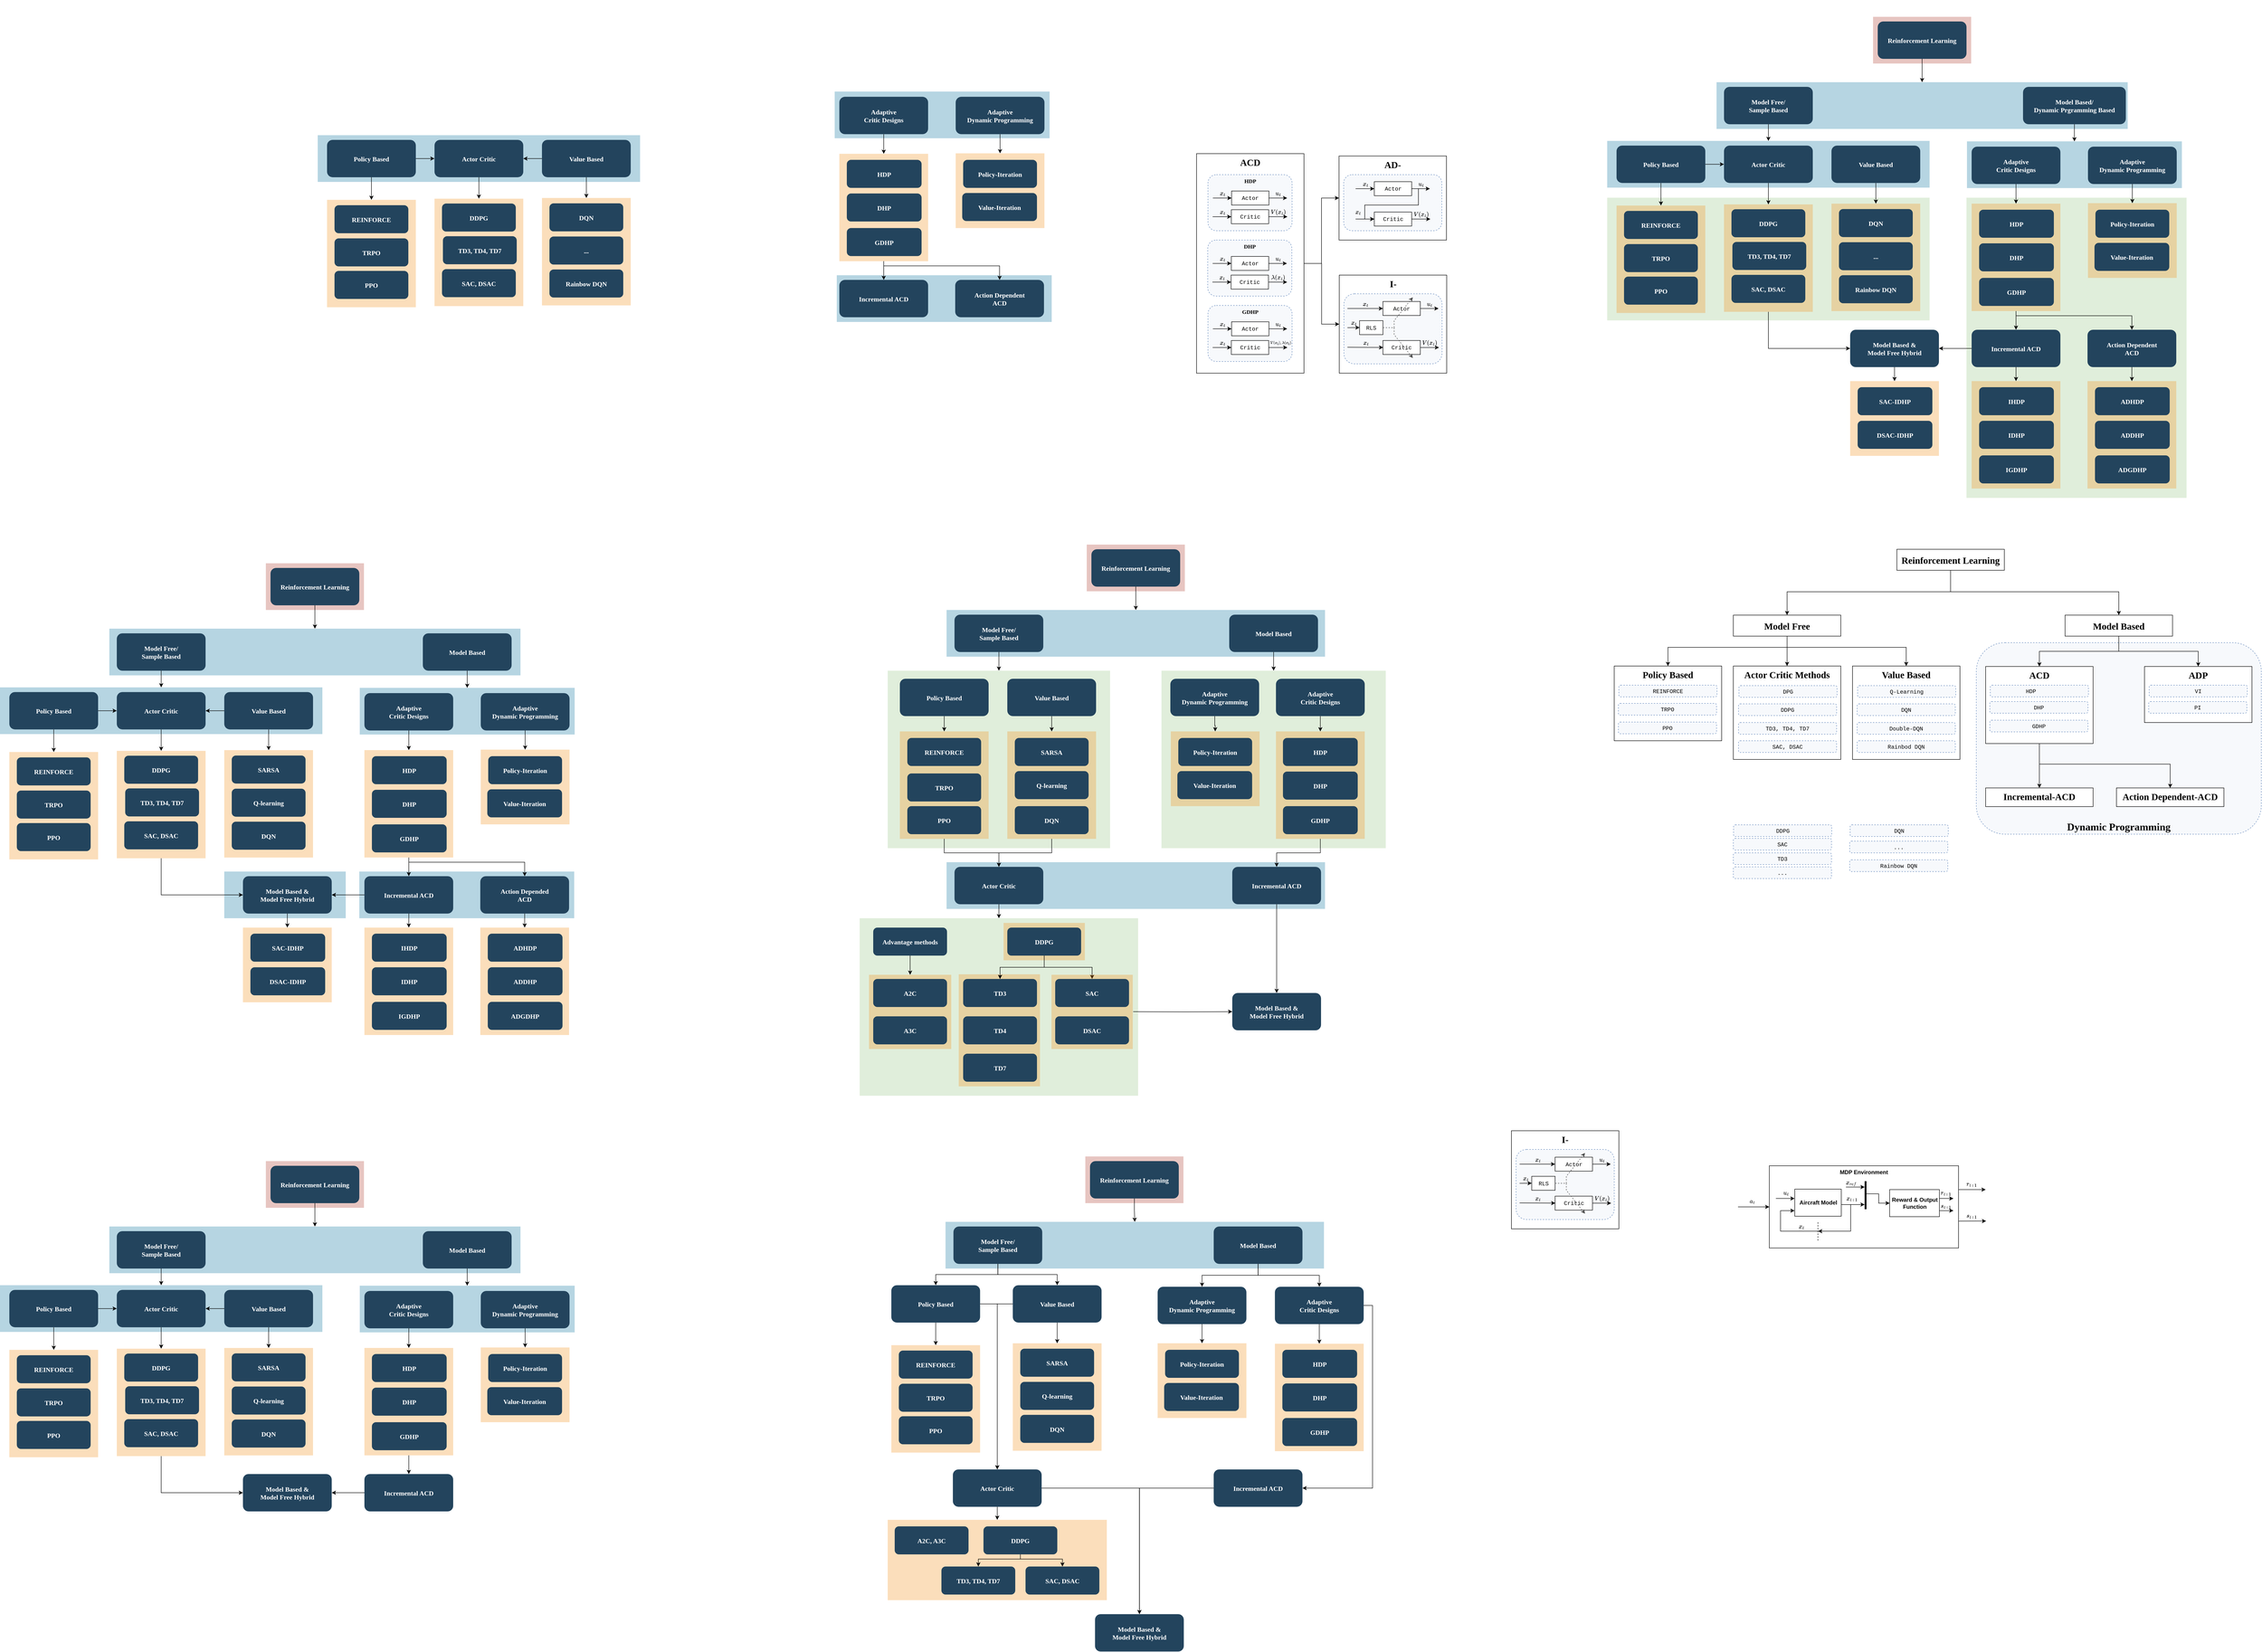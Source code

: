 <mxfile version="24.2.5" type="device">
  <diagram name="Page-1" id="2c0d36ab-eaac-3732-788b-9136903baeff">
    <mxGraphModel dx="2628.5" dy="1838.5" grid="1" gridSize="10" guides="1" tooltips="1" connect="1" arrows="1" fold="1" page="1" pageScale="1.5" pageWidth="1169" pageHeight="827" background="none" math="1" shadow="0">
      <root>
        <mxCell id="0" />
        <mxCell id="1" parent="0" />
        <mxCell id="WcXE2H5rrCi0F2NGsBAx-125" value="" style="fillColor=#10739E;strokeColor=none;opacity=30;" vertex="1" parent="1">
          <mxGeometry x="271" y="-546.69" width="460" height="100" as="geometry" />
        </mxCell>
        <mxCell id="WcXE2H5rrCi0F2NGsBAx-124" value="" style="fillColor=#10739E;strokeColor=none;opacity=30;" vertex="1" parent="1">
          <mxGeometry x="-751" y="730" width="460" height="100" as="geometry" />
        </mxCell>
        <mxCell id="WcXE2H5rrCi0F2NGsBAx-123" value="" style="fillColor=#10739E;strokeColor=none;opacity=30;" vertex="1" parent="1">
          <mxGeometry x="-1040" y="730" width="260" height="100" as="geometry" />
        </mxCell>
        <mxCell id="SWZNe6TTEUUtdwUn30GW-329" value="" style="rounded=0;whiteSpace=wrap;html=1;strokeColor=none;" parent="1" vertex="1">
          <mxGeometry x="1890" y="-1136" width="1300" height="1096" as="geometry" />
        </mxCell>
        <mxCell id="SWZNe6TTEUUtdwUn30GW-209" value="&lt;font face=&quot;Times New Roman&quot;&gt;&lt;b&gt;Dynamic Programming&lt;/b&gt;&lt;/font&gt;" style="rounded=1;whiteSpace=wrap;html=1;fillColor=#F7F9FC;strokeColor=#6c8ebf;horizontal=1;verticalAlign=bottom;dashed=1;fontFamily=Helvetica;fontStyle=0;fontSize=22;glass=0;" parent="1" vertex="1">
          <mxGeometry x="2710" y="240" width="610" height="410" as="geometry" />
        </mxCell>
        <mxCell id="LNnul-zF4QBHD_PPK8Y6-362" value="" style="fillColor=#10739E;strokeColor=none;opacity=30;" parent="1" vertex="1">
          <mxGeometry x="-750" y="336.69" width="460" height="100" as="geometry" />
        </mxCell>
        <mxCell id="LNnul-zF4QBHD_PPK8Y6-361" value="" style="fillColor=#10739E;strokeColor=none;opacity=30;" parent="1" vertex="1">
          <mxGeometry x="-1520" y="335.69" width="690" height="100" as="geometry" />
        </mxCell>
        <mxCell id="LNnul-zF4QBHD_PPK8Y6-372" style="edgeStyle=orthogonalEdgeStyle;rounded=0;orthogonalLoop=1;jettySize=auto;html=1;entryX=0;entryY=0.5;entryDx=0;entryDy=0;" parent="1" source="LNnul-zF4QBHD_PPK8Y6-357" target="LNnul-zF4QBHD_PPK8Y6-190" edge="1">
          <mxGeometry relative="1" as="geometry">
            <Array as="points">
              <mxPoint x="-1175" y="780" />
            </Array>
          </mxGeometry>
        </mxCell>
        <mxCell id="LNnul-zF4QBHD_PPK8Y6-357" value="" style="fillColor=#F2931E;strokeColor=none;opacity=30;" parent="1" vertex="1">
          <mxGeometry x="-1270" y="471.62" width="190" height="230" as="geometry" />
        </mxCell>
        <mxCell id="LNnul-zF4QBHD_PPK8Y6-366" style="edgeStyle=orthogonalEdgeStyle;rounded=0;orthogonalLoop=1;jettySize=auto;html=1;" parent="1" source="LNnul-zF4QBHD_PPK8Y6-241" target="LNnul-zF4QBHD_PPK8Y6-189" edge="1">
          <mxGeometry relative="1" as="geometry" />
        </mxCell>
        <mxCell id="E2niR6juJKjIhaCyk29k-129" style="edgeStyle=orthogonalEdgeStyle;rounded=0;orthogonalLoop=1;jettySize=auto;html=1;" parent="1" source="LNnul-zF4QBHD_PPK8Y6-241" target="E2niR6juJKjIhaCyk29k-124" edge="1">
          <mxGeometry relative="1" as="geometry">
            <Array as="points">
              <mxPoint x="-645" y="710" />
              <mxPoint x="-397" y="710" />
            </Array>
          </mxGeometry>
        </mxCell>
        <mxCell id="LNnul-zF4QBHD_PPK8Y6-241" value="" style="fillColor=#F2931E;strokeColor=none;opacity=30;" parent="1" vertex="1">
          <mxGeometry x="-740" y="470" width="190" height="230" as="geometry" />
        </mxCell>
        <mxCell id="LNnul-zF4QBHD_PPK8Y6-240" value="" style="fillColor=#F2931E;strokeColor=none;opacity=30;" parent="1" vertex="1">
          <mxGeometry x="-491" y="469" width="190" height="160" as="geometry" />
        </mxCell>
        <mxCell id="LNnul-zF4QBHD_PPK8Y6-143" value="" style="fillColor=#10739E;strokeColor=none;opacity=30;" parent="1" vertex="1">
          <mxGeometry x="506" y="710" width="810" height="100" as="geometry" />
        </mxCell>
        <mxCell id="LNnul-zF4QBHD_PPK8Y6-134" value="" style="fillColor=#D9EAD3;strokeColor=none;gradientColor=none;opacity=80;" parent="1" vertex="1">
          <mxGeometry x="380" y="299.99" width="476" height="380.01" as="geometry" />
        </mxCell>
        <mxCell id="oTm5nmwh7l5USbTph1Lh-193" value="" style="fillColor=#D9EAD3;strokeColor=none;gradientColor=none;opacity=80;" parent="1" vertex="1">
          <mxGeometry x="320" y="829.99" width="596" height="380.01" as="geometry" />
        </mxCell>
        <mxCell id="oTm5nmwh7l5USbTph1Lh-190" value="" style="fillColor=#D9EAD3;strokeColor=none;gradientColor=none;opacity=80;" parent="1" vertex="1">
          <mxGeometry x="966" y="300" width="480" height="380" as="geometry" />
        </mxCell>
        <mxCell id="oTm5nmwh7l5USbTph1Lh-181" style="edgeStyle=orthogonalEdgeStyle;rounded=0;orthogonalLoop=1;jettySize=auto;html=1;" parent="1" source="oTm5nmwh7l5USbTph1Lh-176" target="oTm5nmwh7l5USbTph1Lh-131" edge="1">
          <mxGeometry relative="1" as="geometry" />
        </mxCell>
        <mxCell id="oTm5nmwh7l5USbTph1Lh-176" value="" style="fillColor=#F2931E;strokeColor=none;opacity=30;" parent="1" vertex="1">
          <mxGeometry x="636" y="430" width="190" height="230" as="geometry" />
        </mxCell>
        <mxCell id="oTm5nmwh7l5USbTph1Lh-159" value="" style="fillColor=#F2931E;strokeColor=none;opacity=30;" parent="1" vertex="1">
          <mxGeometry x="986" y="430" width="190" height="160" as="geometry" />
        </mxCell>
        <mxCell id="oTm5nmwh7l5USbTph1Lh-185" style="edgeStyle=orthogonalEdgeStyle;rounded=0;orthogonalLoop=1;jettySize=auto;html=1;" parent="1" source="oTm5nmwh7l5USbTph1Lh-140" target="oTm5nmwh7l5USbTph1Lh-184" edge="1">
          <mxGeometry relative="1" as="geometry" />
        </mxCell>
        <mxCell id="oTm5nmwh7l5USbTph1Lh-140" value="" style="fillColor=#F2931E;strokeColor=none;opacity=30;" parent="1" vertex="1">
          <mxGeometry x="1211" y="430" width="190" height="230" as="geometry" />
        </mxCell>
        <mxCell id="123" value="" style="fillColor=#AE4132;strokeColor=none;opacity=30;" parent="1" vertex="1">
          <mxGeometry x="806" y="30.0" width="210" height="100.0" as="geometry" />
        </mxCell>
        <mxCell id="122" value="" style="fillColor=#10739E;strokeColor=none;opacity=30;" parent="1" vertex="1">
          <mxGeometry x="506" y="170" width="810" height="100" as="geometry" />
        </mxCell>
        <mxCell id="LNnul-zF4QBHD_PPK8Y6-442" style="edgeStyle=orthogonalEdgeStyle;rounded=0;orthogonalLoop=1;jettySize=auto;html=1;" parent="1" source="2" target="122" edge="1">
          <mxGeometry relative="1" as="geometry" />
        </mxCell>
        <mxCell id="2" value="Reinforcement Learning" style="rounded=1;fillColor=#23445D;gradientColor=none;strokeColor=none;fontColor=#FFFFFF;fontStyle=1;fontFamily=Tahoma;fontSize=14" parent="1" vertex="1">
          <mxGeometry x="816" y="40" width="190" height="80" as="geometry" />
        </mxCell>
        <mxCell id="oTm5nmwh7l5USbTph1Lh-191" style="edgeStyle=orthogonalEdgeStyle;rounded=0;orthogonalLoop=1;jettySize=auto;html=1;" parent="1" source="12" target="oTm5nmwh7l5USbTph1Lh-190" edge="1">
          <mxGeometry relative="1" as="geometry" />
        </mxCell>
        <mxCell id="12" value="Model Based" style="rounded=1;fillColor=#23445D;gradientColor=none;strokeColor=none;fontColor=#FFFFFF;fontStyle=1;fontFamily=Tahoma;fontSize=14" parent="1" vertex="1">
          <mxGeometry x="1111" y="180" width="190" height="80" as="geometry" />
        </mxCell>
        <mxCell id="LNnul-zF4QBHD_PPK8Y6-135" style="edgeStyle=orthogonalEdgeStyle;rounded=0;orthogonalLoop=1;jettySize=auto;html=1;" parent="1" source="13" target="LNnul-zF4QBHD_PPK8Y6-134" edge="1">
          <mxGeometry relative="1" as="geometry" />
        </mxCell>
        <mxCell id="13" value="Model Free/&#xa;Sample Based" style="rounded=1;fillColor=#23445D;gradientColor=none;strokeColor=none;fontColor=#FFFFFF;fontStyle=1;fontFamily=Tahoma;fontSize=14" parent="1" vertex="1">
          <mxGeometry x="523" y="180" width="190" height="80" as="geometry" />
        </mxCell>
        <mxCell id="LNnul-zF4QBHD_PPK8Y6-142" style="edgeStyle=orthogonalEdgeStyle;rounded=0;orthogonalLoop=1;jettySize=auto;html=1;entryX=0.5;entryY=0;entryDx=0;entryDy=0;" parent="1" source="oTm5nmwh7l5USbTph1Lh-125" target="oTm5nmwh7l5USbTph1Lh-159" edge="1">
          <mxGeometry relative="1" as="geometry" />
        </mxCell>
        <mxCell id="oTm5nmwh7l5USbTph1Lh-125" value="Adaptive&#xa;Dynamic Programming" style="rounded=1;fillColor=#23445D;gradientColor=none;strokeColor=none;fontColor=#FFFFFF;fontStyle=1;fontFamily=Tahoma;fontSize=14" parent="1" vertex="1">
          <mxGeometry x="985.0" y="317.25" width="190" height="80" as="geometry" />
        </mxCell>
        <mxCell id="oTm5nmwh7l5USbTph1Lh-179" style="edgeStyle=orthogonalEdgeStyle;rounded=0;orthogonalLoop=1;jettySize=auto;html=1;entryX=0.5;entryY=0;entryDx=0;entryDy=0;" parent="1" source="oTm5nmwh7l5USbTph1Lh-129" target="oTm5nmwh7l5USbTph1Lh-162" edge="1">
          <mxGeometry relative="1" as="geometry" />
        </mxCell>
        <mxCell id="oTm5nmwh7l5USbTph1Lh-129" value="Policy Based" style="rounded=1;fillColor=#23445D;gradientColor=none;strokeColor=none;fontColor=#FFFFFF;fontStyle=1;fontFamily=Tahoma;fontSize=14" parent="1" vertex="1">
          <mxGeometry x="406" y="317.25" width="190" height="80" as="geometry" />
        </mxCell>
        <mxCell id="oTm5nmwh7l5USbTph1Lh-178" style="edgeStyle=orthogonalEdgeStyle;rounded=0;orthogonalLoop=1;jettySize=auto;html=1;entryX=0.5;entryY=0;entryDx=0;entryDy=0;" parent="1" source="oTm5nmwh7l5USbTph1Lh-130" target="oTm5nmwh7l5USbTph1Lh-176" edge="1">
          <mxGeometry relative="1" as="geometry" />
        </mxCell>
        <mxCell id="oTm5nmwh7l5USbTph1Lh-130" value="Value Based" style="rounded=1;fillColor=#23445D;gradientColor=none;strokeColor=none;fontColor=#FFFFFF;fontStyle=1;fontFamily=Tahoma;fontSize=14" parent="1" vertex="1">
          <mxGeometry x="636" y="317.25" width="190" height="80" as="geometry" />
        </mxCell>
        <mxCell id="oTm5nmwh7l5USbTph1Lh-195" style="edgeStyle=orthogonalEdgeStyle;rounded=0;orthogonalLoop=1;jettySize=auto;html=1;" parent="1" source="oTm5nmwh7l5USbTph1Lh-131" target="oTm5nmwh7l5USbTph1Lh-193" edge="1">
          <mxGeometry relative="1" as="geometry" />
        </mxCell>
        <mxCell id="oTm5nmwh7l5USbTph1Lh-131" value="Actor Critic" style="rounded=1;fillColor=#23445D;gradientColor=none;strokeColor=none;fontColor=#FFFFFF;fontStyle=1;fontFamily=Tahoma;fontSize=14" parent="1" vertex="1">
          <mxGeometry x="523" y="720" width="190" height="80" as="geometry" />
        </mxCell>
        <mxCell id="oTm5nmwh7l5USbTph1Lh-134" value="Policy-Iteration" style="rounded=1;fillColor=#23445D;gradientColor=none;strokeColor=none;fontColor=#FFFFFF;fontStyle=1;fontFamily=Tahoma;fontSize=14" parent="1" vertex="1">
          <mxGeometry x="1002" y="444" width="158" height="60" as="geometry" />
        </mxCell>
        <mxCell id="oTm5nmwh7l5USbTph1Lh-137" value="Value-Iteration" style="rounded=1;fillColor=#23445D;gradientColor=none;strokeColor=none;fontColor=#FFFFFF;fontStyle=1;fontFamily=Tahoma;fontSize=14" parent="1" vertex="1">
          <mxGeometry x="1000" y="515" width="160" height="60" as="geometry" />
        </mxCell>
        <mxCell id="oTm5nmwh7l5USbTph1Lh-142" value="HDP" style="rounded=1;fillColor=#23445D;gradientColor=none;strokeColor=none;fontColor=#FFFFFF;fontStyle=1;fontFamily=Tahoma;fontSize=14" parent="1" vertex="1">
          <mxGeometry x="1226" y="444" width="160" height="60" as="geometry" />
        </mxCell>
        <mxCell id="oTm5nmwh7l5USbTph1Lh-144" value="DHP" style="rounded=1;fillColor=#23445D;gradientColor=none;strokeColor=none;fontColor=#FFFFFF;fontStyle=1;fontFamily=Tahoma;fontSize=14" parent="1" vertex="1">
          <mxGeometry x="1226" y="516" width="160" height="60" as="geometry" />
        </mxCell>
        <mxCell id="oTm5nmwh7l5USbTph1Lh-148" value="GDHP" style="rounded=1;fillColor=#23445D;gradientColor=none;strokeColor=none;fontColor=#FFFFFF;fontStyle=1;fontFamily=Tahoma;fontSize=14" parent="1" vertex="1">
          <mxGeometry x="1226" y="590" width="160" height="60" as="geometry" />
        </mxCell>
        <mxCell id="oTm5nmwh7l5USbTph1Lh-180" style="edgeStyle=orthogonalEdgeStyle;rounded=0;orthogonalLoop=1;jettySize=auto;html=1;" parent="1" source="oTm5nmwh7l5USbTph1Lh-162" target="oTm5nmwh7l5USbTph1Lh-131" edge="1">
          <mxGeometry relative="1" as="geometry">
            <Array as="points">
              <mxPoint x="501" y="690" />
              <mxPoint x="618" y="690" />
            </Array>
          </mxGeometry>
        </mxCell>
        <mxCell id="oTm5nmwh7l5USbTph1Lh-162" value="" style="fillColor=#F2931E;strokeColor=none;opacity=30;" parent="1" vertex="1">
          <mxGeometry x="406" y="430" width="190" height="230" as="geometry" />
        </mxCell>
        <mxCell id="oTm5nmwh7l5USbTph1Lh-163" value="Q-learning" style="rounded=1;fillColor=#23445D;gradientColor=none;strokeColor=none;fontColor=#FFFFFF;fontStyle=1;fontFamily=Tahoma;fontSize=14" parent="1" vertex="1">
          <mxGeometry x="652" y="515" width="158" height="60" as="geometry" />
        </mxCell>
        <mxCell id="oTm5nmwh7l5USbTph1Lh-164" value="SARSA" style="rounded=1;fillColor=#23445D;gradientColor=none;strokeColor=none;fontColor=#FFFFFF;fontStyle=1;fontFamily=Tahoma;fontSize=14" parent="1" vertex="1">
          <mxGeometry x="652" y="444" width="158" height="60" as="geometry" />
        </mxCell>
        <mxCell id="oTm5nmwh7l5USbTph1Lh-166" value="REINFORCE" style="rounded=1;fillColor=#23445D;gradientColor=none;strokeColor=none;fontColor=#FFFFFF;fontStyle=1;fontFamily=Tahoma;fontSize=14" parent="1" vertex="1">
          <mxGeometry x="422" y="444" width="158" height="60" as="geometry" />
        </mxCell>
        <mxCell id="JBxCwhYzc8H2Tv5ehYNi-139" value="" style="fillColor=#F2931E;strokeColor=none;opacity=30;" parent="1" vertex="1">
          <mxGeometry x="532" y="950" width="174" height="240" as="geometry" />
        </mxCell>
        <mxCell id="oTm5nmwh7l5USbTph1Lh-168" value="DQN" style="rounded=1;fillColor=#23445D;gradientColor=none;strokeColor=none;fontColor=#FFFFFF;fontStyle=1;fontFamily=Tahoma;fontSize=14" parent="1" vertex="1">
          <mxGeometry x="652" y="590" width="158" height="60" as="geometry" />
        </mxCell>
        <mxCell id="oTm5nmwh7l5USbTph1Lh-170" value="TRPO" style="rounded=1;fillColor=#23445D;gradientColor=none;strokeColor=none;fontColor=#FFFFFF;fontStyle=1;fontFamily=Tahoma;fontSize=14" parent="1" vertex="1">
          <mxGeometry x="422" y="520" width="158" height="60" as="geometry" />
        </mxCell>
        <mxCell id="oTm5nmwh7l5USbTph1Lh-172" value="TD3" style="rounded=1;fillColor=#23445D;gradientColor=none;strokeColor=none;fontColor=#FFFFFF;fontStyle=1;fontFamily=Tahoma;fontSize=14" parent="1" vertex="1">
          <mxGeometry x="541.5" y="960" width="158" height="60" as="geometry" />
        </mxCell>
        <mxCell id="oTm5nmwh7l5USbTph1Lh-200" style="edgeStyle=orthogonalEdgeStyle;rounded=0;orthogonalLoop=1;jettySize=auto;html=1;exitX=1;exitY=0.5;exitDx=0;exitDy=0;" parent="1" target="oTm5nmwh7l5USbTph1Lh-186" edge="1">
          <mxGeometry relative="1" as="geometry">
            <mxPoint x="905.5" y="1030" as="sourcePoint" />
          </mxGeometry>
        </mxCell>
        <mxCell id="oTm5nmwh7l5USbTph1Lh-199" style="edgeStyle=orthogonalEdgeStyle;rounded=0;orthogonalLoop=1;jettySize=auto;html=1;" parent="1" source="oTm5nmwh7l5USbTph1Lh-184" target="oTm5nmwh7l5USbTph1Lh-186" edge="1">
          <mxGeometry relative="1" as="geometry" />
        </mxCell>
        <mxCell id="oTm5nmwh7l5USbTph1Lh-184" value="Incremental ACD" style="rounded=1;fillColor=#23445D;gradientColor=none;strokeColor=none;fontColor=#FFFFFF;fontStyle=1;fontFamily=Tahoma;fontSize=14" parent="1" vertex="1">
          <mxGeometry x="1117.5" y="720" width="190" height="80" as="geometry" />
        </mxCell>
        <mxCell id="oTm5nmwh7l5USbTph1Lh-186" value="Model Based &amp;&#xa;Model Free Hybrid" style="rounded=1;fillColor=#23445D;gradientColor=none;strokeColor=none;fontColor=#FFFFFF;fontStyle=1;fontFamily=Tahoma;fontSize=14" parent="1" vertex="1">
          <mxGeometry x="1117.5" y="990" width="190" height="80" as="geometry" />
        </mxCell>
        <mxCell id="LNnul-zF4QBHD_PPK8Y6-144" style="edgeStyle=orthogonalEdgeStyle;rounded=0;orthogonalLoop=1;jettySize=auto;html=1;" parent="1" source="oTm5nmwh7l5USbTph1Lh-192" target="oTm5nmwh7l5USbTph1Lh-172" edge="1">
          <mxGeometry relative="1" as="geometry" />
        </mxCell>
        <mxCell id="LNnul-zF4QBHD_PPK8Y6-147" value="" style="fillColor=#F2931E;strokeColor=none;opacity=30;" parent="1" vertex="1">
          <mxGeometry x="628" y="840" width="174" height="80" as="geometry" />
        </mxCell>
        <mxCell id="LNnul-zF4QBHD_PPK8Y6-145" style="edgeStyle=orthogonalEdgeStyle;rounded=0;orthogonalLoop=1;jettySize=auto;html=1;" parent="1" source="oTm5nmwh7l5USbTph1Lh-192" target="oTm5nmwh7l5USbTph1Lh-173" edge="1">
          <mxGeometry relative="1" as="geometry" />
        </mxCell>
        <mxCell id="oTm5nmwh7l5USbTph1Lh-192" value="DDPG" style="rounded=1;fillColor=#23445D;gradientColor=none;strokeColor=none;fontColor=#FFFFFF;fontStyle=1;fontFamily=Tahoma;fontSize=14" parent="1" vertex="1">
          <mxGeometry x="636" y="850" width="158" height="60" as="geometry" />
        </mxCell>
        <mxCell id="oTm5nmwh7l5USbTph1Lh-197" value="TD4" style="rounded=1;fillColor=#23445D;gradientColor=none;strokeColor=none;fontColor=#FFFFFF;fontStyle=1;fontFamily=Tahoma;fontSize=14" parent="1" vertex="1">
          <mxGeometry x="541.5" y="1040" width="158" height="60" as="geometry" />
        </mxCell>
        <mxCell id="oTm5nmwh7l5USbTph1Lh-198" value="TD7" style="rounded=1;fillColor=#23445D;gradientColor=none;strokeColor=none;fontColor=#FFFFFF;fontStyle=1;fontFamily=Tahoma;fontSize=14" parent="1" vertex="1">
          <mxGeometry x="541.5" y="1120" width="158" height="60" as="geometry" />
        </mxCell>
        <mxCell id="JBxCwhYzc8H2Tv5ehYNi-123" value="PPO" style="rounded=1;fillColor=#23445D;gradientColor=none;strokeColor=none;fontColor=#FFFFFF;fontStyle=1;fontFamily=Tahoma;fontSize=14" parent="1" vertex="1">
          <mxGeometry x="422" y="590" width="158" height="60" as="geometry" />
        </mxCell>
        <mxCell id="JBxCwhYzc8H2Tv5ehYNi-127" value="" style="fillColor=#F2931E;strokeColor=none;opacity=30;" parent="1" vertex="1">
          <mxGeometry x="340" y="951" width="176" height="159" as="geometry" />
        </mxCell>
        <mxCell id="JBxCwhYzc8H2Tv5ehYNi-126" value="A3C" style="rounded=1;fillColor=#23445D;gradientColor=none;strokeColor=none;fontColor=#FFFFFF;fontStyle=1;fontFamily=Tahoma;fontSize=14" parent="1" vertex="1">
          <mxGeometry x="349" y="1040" width="158" height="60" as="geometry" />
        </mxCell>
        <mxCell id="JBxCwhYzc8H2Tv5ehYNi-128" value="A2C" style="rounded=1;fillColor=#23445D;gradientColor=none;strokeColor=none;fontColor=#FFFFFF;fontStyle=1;fontFamily=Tahoma;fontSize=14;direction=west;" parent="1" vertex="1">
          <mxGeometry x="349" y="960" width="158" height="60" as="geometry" />
        </mxCell>
        <mxCell id="JBxCwhYzc8H2Tv5ehYNi-132" style="edgeStyle=orthogonalEdgeStyle;rounded=0;orthogonalLoop=1;jettySize=auto;html=1;" parent="1" source="JBxCwhYzc8H2Tv5ehYNi-131" target="JBxCwhYzc8H2Tv5ehYNi-127" edge="1">
          <mxGeometry relative="1" as="geometry" />
        </mxCell>
        <mxCell id="JBxCwhYzc8H2Tv5ehYNi-131" value="Advantage methods" style="rounded=1;fillColor=#23445D;gradientColor=none;strokeColor=none;fontColor=#FFFFFF;fontStyle=1;fontFamily=Tahoma;fontSize=14" parent="1" vertex="1">
          <mxGeometry x="349" y="850" width="158" height="60" as="geometry" />
        </mxCell>
        <mxCell id="LNnul-zF4QBHD_PPK8Y6-146" value="" style="fillColor=#F2931E;strokeColor=none;opacity=30;" parent="1" vertex="1">
          <mxGeometry x="730.5" y="951" width="174" height="159" as="geometry" />
        </mxCell>
        <mxCell id="oTm5nmwh7l5USbTph1Lh-173" value="SAC" style="rounded=1;fillColor=#23445D;gradientColor=none;strokeColor=none;fontColor=#FFFFFF;fontStyle=1;fontFamily=Tahoma;fontSize=14" parent="1" vertex="1">
          <mxGeometry x="738.5" y="960" width="158" height="60" as="geometry" />
        </mxCell>
        <mxCell id="JBxCwhYzc8H2Tv5ehYNi-145" value="DSAC" style="rounded=1;fillColor=#23445D;gradientColor=none;strokeColor=none;fontColor=#FFFFFF;fontStyle=1;fontFamily=Tahoma;fontSize=14" parent="1" vertex="1">
          <mxGeometry x="738.5" y="1040" width="158" height="60" as="geometry" />
        </mxCell>
        <mxCell id="LNnul-zF4QBHD_PPK8Y6-141" style="edgeStyle=orthogonalEdgeStyle;rounded=0;orthogonalLoop=1;jettySize=auto;html=1;entryX=0.5;entryY=0;entryDx=0;entryDy=0;" parent="1" source="LNnul-zF4QBHD_PPK8Y6-136" target="oTm5nmwh7l5USbTph1Lh-140" edge="1">
          <mxGeometry relative="1" as="geometry" />
        </mxCell>
        <mxCell id="LNnul-zF4QBHD_PPK8Y6-136" value="Adaptive &#xa;Critic Designs" style="rounded=1;fillColor=#23445D;gradientColor=none;strokeColor=none;fontColor=#FFFFFF;fontStyle=1;fontFamily=Tahoma;fontSize=14" parent="1" vertex="1">
          <mxGeometry x="1211" y="317.25" width="190" height="80" as="geometry" />
        </mxCell>
        <mxCell id="LNnul-zF4QBHD_PPK8Y6-158" value="" style="fillColor=#AE4132;strokeColor=none;opacity=30;" parent="1" vertex="1">
          <mxGeometry x="-951" y="70.0" width="210" height="100.0" as="geometry" />
        </mxCell>
        <mxCell id="LNnul-zF4QBHD_PPK8Y6-159" value="" style="fillColor=#10739E;strokeColor=none;opacity=30;" parent="1" vertex="1">
          <mxGeometry x="-1286" y="210" width="880" height="100" as="geometry" />
        </mxCell>
        <mxCell id="LNnul-zF4QBHD_PPK8Y6-363" style="edgeStyle=orthogonalEdgeStyle;rounded=0;orthogonalLoop=1;jettySize=auto;html=1;" parent="1" source="LNnul-zF4QBHD_PPK8Y6-160" target="LNnul-zF4QBHD_PPK8Y6-159" edge="1">
          <mxGeometry relative="1" as="geometry" />
        </mxCell>
        <mxCell id="LNnul-zF4QBHD_PPK8Y6-160" value="Reinforcement Learning" style="rounded=1;fillColor=#23445D;gradientColor=none;strokeColor=none;fontColor=#FFFFFF;fontStyle=1;fontFamily=Tahoma;fontSize=14" parent="1" vertex="1">
          <mxGeometry x="-941" y="80" width="190" height="80" as="geometry" />
        </mxCell>
        <mxCell id="LNnul-zF4QBHD_PPK8Y6-365" style="edgeStyle=orthogonalEdgeStyle;rounded=0;orthogonalLoop=1;jettySize=auto;html=1;" parent="1" source="LNnul-zF4QBHD_PPK8Y6-162" target="LNnul-zF4QBHD_PPK8Y6-362" edge="1">
          <mxGeometry relative="1" as="geometry" />
        </mxCell>
        <mxCell id="LNnul-zF4QBHD_PPK8Y6-162" value="Model Based" style="rounded=1;fillColor=#23445D;gradientColor=none;strokeColor=none;fontColor=#FFFFFF;fontStyle=1;fontFamily=Tahoma;fontSize=14" parent="1" vertex="1">
          <mxGeometry x="-615.0" y="220" width="190" height="80" as="geometry" />
        </mxCell>
        <mxCell id="LNnul-zF4QBHD_PPK8Y6-364" style="edgeStyle=orthogonalEdgeStyle;rounded=0;orthogonalLoop=1;jettySize=auto;html=1;entryX=0.5;entryY=0;entryDx=0;entryDy=0;" parent="1" source="LNnul-zF4QBHD_PPK8Y6-164" target="LNnul-zF4QBHD_PPK8Y6-361" edge="1">
          <mxGeometry relative="1" as="geometry" />
        </mxCell>
        <mxCell id="LNnul-zF4QBHD_PPK8Y6-164" value="Model Free/&#xa;Sample Based" style="rounded=1;fillColor=#23445D;gradientColor=none;strokeColor=none;fontColor=#FFFFFF;fontStyle=1;fontFamily=Tahoma;fontSize=14" parent="1" vertex="1">
          <mxGeometry x="-1270" y="220" width="190" height="80" as="geometry" />
        </mxCell>
        <mxCell id="LNnul-zF4QBHD_PPK8Y6-246" style="edgeStyle=orthogonalEdgeStyle;rounded=0;orthogonalLoop=1;jettySize=auto;html=1;entryX=0.5;entryY=0;entryDx=0;entryDy=0;" parent="1" source="LNnul-zF4QBHD_PPK8Y6-166" target="LNnul-zF4QBHD_PPK8Y6-240" edge="1">
          <mxGeometry relative="1" as="geometry" />
        </mxCell>
        <mxCell id="LNnul-zF4QBHD_PPK8Y6-166" value="Adaptive&#xa;Dynamic Programming" style="rounded=1;fillColor=#23445D;gradientColor=none;strokeColor=none;fontColor=#FFFFFF;fontStyle=1;fontFamily=Tahoma;fontSize=14" parent="1" vertex="1">
          <mxGeometry x="-491.0" y="348" width="190" height="80" as="geometry" />
        </mxCell>
        <mxCell id="LNnul-zF4QBHD_PPK8Y6-239" style="edgeStyle=orthogonalEdgeStyle;rounded=0;orthogonalLoop=1;jettySize=auto;html=1;entryX=0.5;entryY=0;entryDx=0;entryDy=0;" parent="1" source="LNnul-zF4QBHD_PPK8Y6-168" target="LNnul-zF4QBHD_PPK8Y6-218" edge="1">
          <mxGeometry relative="1" as="geometry" />
        </mxCell>
        <mxCell id="LNnul-zF4QBHD_PPK8Y6-359" style="edgeStyle=orthogonalEdgeStyle;rounded=0;orthogonalLoop=1;jettySize=auto;html=1;" parent="1" source="LNnul-zF4QBHD_PPK8Y6-168" target="LNnul-zF4QBHD_PPK8Y6-172" edge="1">
          <mxGeometry relative="1" as="geometry" />
        </mxCell>
        <mxCell id="LNnul-zF4QBHD_PPK8Y6-168" value="Policy Based" style="rounded=1;fillColor=#23445D;gradientColor=none;strokeColor=none;fontColor=#FFFFFF;fontStyle=1;fontFamily=Tahoma;fontSize=14" parent="1" vertex="1">
          <mxGeometry x="-1500" y="345.69" width="190" height="80" as="geometry" />
        </mxCell>
        <mxCell id="LNnul-zF4QBHD_PPK8Y6-238" style="edgeStyle=orthogonalEdgeStyle;rounded=0;orthogonalLoop=1;jettySize=auto;html=1;entryX=0.5;entryY=0;entryDx=0;entryDy=0;" parent="1" source="LNnul-zF4QBHD_PPK8Y6-170" target="LNnul-zF4QBHD_PPK8Y6-219" edge="1">
          <mxGeometry relative="1" as="geometry" />
        </mxCell>
        <mxCell id="LNnul-zF4QBHD_PPK8Y6-360" style="edgeStyle=orthogonalEdgeStyle;rounded=0;orthogonalLoop=1;jettySize=auto;html=1;" parent="1" source="LNnul-zF4QBHD_PPK8Y6-170" target="LNnul-zF4QBHD_PPK8Y6-172" edge="1">
          <mxGeometry relative="1" as="geometry" />
        </mxCell>
        <mxCell id="LNnul-zF4QBHD_PPK8Y6-170" value="Value Based" style="rounded=1;fillColor=#23445D;gradientColor=none;strokeColor=none;fontColor=#FFFFFF;fontStyle=1;fontFamily=Tahoma;fontSize=14" parent="1" vertex="1">
          <mxGeometry x="-1040" y="345.69" width="190" height="80" as="geometry" />
        </mxCell>
        <mxCell id="LNnul-zF4QBHD_PPK8Y6-358" style="edgeStyle=orthogonalEdgeStyle;rounded=0;orthogonalLoop=1;jettySize=auto;html=1;entryX=0.5;entryY=0;entryDx=0;entryDy=0;" parent="1" source="LNnul-zF4QBHD_PPK8Y6-172" target="LNnul-zF4QBHD_PPK8Y6-357" edge="1">
          <mxGeometry relative="1" as="geometry" />
        </mxCell>
        <mxCell id="LNnul-zF4QBHD_PPK8Y6-172" value="Actor Critic" style="rounded=1;fillColor=#23445D;gradientColor=none;strokeColor=none;fontColor=#FFFFFF;fontStyle=1;fontFamily=Tahoma;fontSize=14" parent="1" vertex="1">
          <mxGeometry x="-1270" y="345.69" width="190" height="80" as="geometry" />
        </mxCell>
        <mxCell id="LNnul-zF4QBHD_PPK8Y6-173" value="Policy-Iteration" style="rounded=1;fillColor=#23445D;gradientColor=none;strokeColor=none;fontColor=#FFFFFF;fontStyle=1;fontFamily=Tahoma;fontSize=14" parent="1" vertex="1">
          <mxGeometry x="-475" y="483" width="158" height="60" as="geometry" />
        </mxCell>
        <mxCell id="LNnul-zF4QBHD_PPK8Y6-174" value="Value-Iteration" style="rounded=1;fillColor=#23445D;gradientColor=none;strokeColor=none;fontColor=#FFFFFF;fontStyle=1;fontFamily=Tahoma;fontSize=14" parent="1" vertex="1">
          <mxGeometry x="-477" y="554" width="160" height="60" as="geometry" />
        </mxCell>
        <mxCell id="LNnul-zF4QBHD_PPK8Y6-175" value="HDP" style="rounded=1;fillColor=#23445D;gradientColor=none;strokeColor=none;fontColor=#FFFFFF;fontStyle=1;fontFamily=Tahoma;fontSize=14" parent="1" vertex="1">
          <mxGeometry x="-724" y="483" width="160" height="60" as="geometry" />
        </mxCell>
        <mxCell id="LNnul-zF4QBHD_PPK8Y6-176" value="DHP" style="rounded=1;fillColor=#23445D;gradientColor=none;strokeColor=none;fontColor=#FFFFFF;fontStyle=1;fontFamily=Tahoma;fontSize=14" parent="1" vertex="1">
          <mxGeometry x="-724" y="555" width="160" height="60" as="geometry" />
        </mxCell>
        <mxCell id="LNnul-zF4QBHD_PPK8Y6-177" value="GDHP" style="rounded=1;fillColor=#23445D;gradientColor=none;strokeColor=none;fontColor=#FFFFFF;fontStyle=1;fontFamily=Tahoma;fontSize=14" parent="1" vertex="1">
          <mxGeometry x="-724" y="629" width="160" height="60" as="geometry" />
        </mxCell>
        <mxCell id="LNnul-zF4QBHD_PPK8Y6-186" value="TD3, TD4, TD7" style="rounded=1;fillColor=#23445D;gradientColor=none;strokeColor=none;fontColor=#FFFFFF;fontStyle=1;fontFamily=Tahoma;fontSize=14" parent="1" vertex="1">
          <mxGeometry x="-1252" y="552" width="158" height="60" as="geometry" />
        </mxCell>
        <mxCell id="LNnul-zF4QBHD_PPK8Y6-371" style="edgeStyle=orthogonalEdgeStyle;rounded=0;orthogonalLoop=1;jettySize=auto;html=1;" parent="1" source="LNnul-zF4QBHD_PPK8Y6-189" target="LNnul-zF4QBHD_PPK8Y6-367" edge="1">
          <mxGeometry relative="1" as="geometry" />
        </mxCell>
        <mxCell id="LNnul-zF4QBHD_PPK8Y6-373" style="edgeStyle=orthogonalEdgeStyle;rounded=0;orthogonalLoop=1;jettySize=auto;html=1;" parent="1" source="LNnul-zF4QBHD_PPK8Y6-189" target="LNnul-zF4QBHD_PPK8Y6-190" edge="1">
          <mxGeometry relative="1" as="geometry" />
        </mxCell>
        <mxCell id="LNnul-zF4QBHD_PPK8Y6-189" value="Incremental ACD" style="rounded=1;fillColor=#23445D;gradientColor=none;strokeColor=none;fontColor=#FFFFFF;fontStyle=1;fontFamily=Tahoma;fontSize=14" parent="1" vertex="1">
          <mxGeometry x="-740" y="740" width="190" height="80" as="geometry" />
        </mxCell>
        <mxCell id="LNnul-zF4QBHD_PPK8Y6-378" style="edgeStyle=orthogonalEdgeStyle;rounded=0;orthogonalLoop=1;jettySize=auto;html=1;entryX=0.5;entryY=0;entryDx=0;entryDy=0;" parent="1" source="LNnul-zF4QBHD_PPK8Y6-190" target="LNnul-zF4QBHD_PPK8Y6-374" edge="1">
          <mxGeometry relative="1" as="geometry" />
        </mxCell>
        <mxCell id="LNnul-zF4QBHD_PPK8Y6-190" value="Model Based &amp;&#xa;Model Free Hybrid" style="rounded=1;fillColor=#23445D;gradientColor=none;strokeColor=none;fontColor=#FFFFFF;fontStyle=1;fontFamily=Tahoma;fontSize=14" parent="1" vertex="1">
          <mxGeometry x="-1000" y="740" width="190" height="80" as="geometry" />
        </mxCell>
        <mxCell id="LNnul-zF4QBHD_PPK8Y6-194" value="DDPG" style="rounded=1;fillColor=#23445D;gradientColor=none;strokeColor=none;fontColor=#FFFFFF;fontStyle=1;fontFamily=Tahoma;fontSize=14" parent="1" vertex="1">
          <mxGeometry x="-1254" y="482" width="158" height="60" as="geometry" />
        </mxCell>
        <mxCell id="LNnul-zF4QBHD_PPK8Y6-204" value="SAC, DSAC" style="rounded=1;fillColor=#23445D;gradientColor=none;strokeColor=none;fontColor=#FFFFFF;fontStyle=1;fontFamily=Tahoma;fontSize=14" parent="1" vertex="1">
          <mxGeometry x="-1254" y="622.5" width="158" height="60" as="geometry" />
        </mxCell>
        <mxCell id="LNnul-zF4QBHD_PPK8Y6-245" style="edgeStyle=orthogonalEdgeStyle;rounded=0;orthogonalLoop=1;jettySize=auto;html=1;entryX=0.5;entryY=0;entryDx=0;entryDy=0;" parent="1" source="LNnul-zF4QBHD_PPK8Y6-207" target="LNnul-zF4QBHD_PPK8Y6-241" edge="1">
          <mxGeometry relative="1" as="geometry" />
        </mxCell>
        <mxCell id="LNnul-zF4QBHD_PPK8Y6-207" value="Adaptive&#xa;Critic Designs" style="rounded=1;fillColor=#23445D;gradientColor=none;strokeColor=none;fontColor=#FFFFFF;fontStyle=1;fontFamily=Tahoma;fontSize=14" parent="1" vertex="1">
          <mxGeometry x="-740.0" y="348" width="190" height="80" as="geometry" />
        </mxCell>
        <mxCell id="LNnul-zF4QBHD_PPK8Y6-220" value="" style="group" parent="1" vertex="1" connectable="0">
          <mxGeometry x="-1040" y="470.07" width="190" height="230.0" as="geometry" />
        </mxCell>
        <mxCell id="LNnul-zF4QBHD_PPK8Y6-219" value="" style="fillColor=#F2931E;strokeColor=none;opacity=30;" parent="LNnul-zF4QBHD_PPK8Y6-220" vertex="1">
          <mxGeometry width="190" height="230" as="geometry" />
        </mxCell>
        <mxCell id="LNnul-zF4QBHD_PPK8Y6-180" value="Q-learning" style="rounded=1;fillColor=#23445D;gradientColor=none;strokeColor=none;fontColor=#FFFFFF;fontStyle=1;fontFamily=Tahoma;fontSize=14" parent="LNnul-zF4QBHD_PPK8Y6-220" vertex="1">
          <mxGeometry x="16" y="82.55" width="158" height="60" as="geometry" />
        </mxCell>
        <mxCell id="LNnul-zF4QBHD_PPK8Y6-181" value="SARSA" style="rounded=1;fillColor=#23445D;gradientColor=none;strokeColor=none;fontColor=#FFFFFF;fontStyle=1;fontFamily=Tahoma;fontSize=14" parent="LNnul-zF4QBHD_PPK8Y6-220" vertex="1">
          <mxGeometry x="16" y="11.55" width="158" height="60" as="geometry" />
        </mxCell>
        <mxCell id="LNnul-zF4QBHD_PPK8Y6-184" value="DQN" style="rounded=1;fillColor=#23445D;gradientColor=none;strokeColor=none;fontColor=#FFFFFF;fontStyle=1;fontFamily=Tahoma;fontSize=14" parent="LNnul-zF4QBHD_PPK8Y6-220" vertex="1">
          <mxGeometry x="16" y="153.18" width="158" height="60" as="geometry" />
        </mxCell>
        <mxCell id="LNnul-zF4QBHD_PPK8Y6-221" value="" style="group" parent="1" vertex="1" connectable="0">
          <mxGeometry x="-1500" y="474.07" width="190" height="230.0" as="geometry" />
        </mxCell>
        <mxCell id="LNnul-zF4QBHD_PPK8Y6-218" value="" style="fillColor=#F2931E;strokeColor=none;opacity=30;" parent="LNnul-zF4QBHD_PPK8Y6-221" vertex="1">
          <mxGeometry width="190" height="230" as="geometry" />
        </mxCell>
        <mxCell id="LNnul-zF4QBHD_PPK8Y6-182" value="REINFORCE" style="rounded=1;fillColor=#23445D;gradientColor=none;strokeColor=none;fontColor=#FFFFFF;fontStyle=1;fontFamily=Tahoma;fontSize=14" parent="LNnul-zF4QBHD_PPK8Y6-221" vertex="1">
          <mxGeometry x="16" y="11.55" width="158" height="60" as="geometry" />
        </mxCell>
        <mxCell id="LNnul-zF4QBHD_PPK8Y6-185" value="TRPO" style="rounded=1;fillColor=#23445D;gradientColor=none;strokeColor=none;fontColor=#FFFFFF;fontStyle=1;fontFamily=Tahoma;fontSize=14" parent="LNnul-zF4QBHD_PPK8Y6-221" vertex="1">
          <mxGeometry x="16" y="82.55" width="158" height="60" as="geometry" />
        </mxCell>
        <mxCell id="LNnul-zF4QBHD_PPK8Y6-197" value="PPO" style="rounded=1;fillColor=#23445D;gradientColor=none;strokeColor=none;fontColor=#FFFFFF;fontStyle=1;fontFamily=Tahoma;fontSize=14" parent="LNnul-zF4QBHD_PPK8Y6-221" vertex="1">
          <mxGeometry x="16" y="152.18" width="158" height="60" as="geometry" />
        </mxCell>
        <mxCell id="LNnul-zF4QBHD_PPK8Y6-302" value="" style="fillColor=#F2931E;strokeColor=none;opacity=30;" parent="1" vertex="1">
          <mxGeometry x="1208.75" y="1741" width="190" height="230" as="geometry" />
        </mxCell>
        <mxCell id="LNnul-zF4QBHD_PPK8Y6-303" value="" style="fillColor=#F2931E;strokeColor=none;opacity=30;" parent="1" vertex="1">
          <mxGeometry x="957.75" y="1740" width="190" height="160" as="geometry" />
        </mxCell>
        <mxCell id="LNnul-zF4QBHD_PPK8Y6-304" value="" style="fillColor=#F2931E;strokeColor=none;opacity=30;" parent="1" vertex="1">
          <mxGeometry x="380" y="2118" width="469" height="172" as="geometry" />
        </mxCell>
        <mxCell id="LNnul-zF4QBHD_PPK8Y6-305" value="" style="fillColor=#AE4132;strokeColor=none;opacity=30;" parent="1" vertex="1">
          <mxGeometry x="803" y="1340" width="210" height="100.0" as="geometry" />
        </mxCell>
        <mxCell id="LNnul-zF4QBHD_PPK8Y6-306" value="" style="fillColor=#10739E;strokeColor=none;opacity=30;" parent="1" vertex="1">
          <mxGeometry x="503.75" y="1480" width="810" height="100" as="geometry" />
        </mxCell>
        <mxCell id="LNnul-zF4QBHD_PPK8Y6-441" style="edgeStyle=orthogonalEdgeStyle;rounded=0;orthogonalLoop=1;jettySize=auto;html=1;" parent="1" source="LNnul-zF4QBHD_PPK8Y6-307" target="LNnul-zF4QBHD_PPK8Y6-306" edge="1">
          <mxGeometry relative="1" as="geometry" />
        </mxCell>
        <mxCell id="LNnul-zF4QBHD_PPK8Y6-307" value="Reinforcement Learning" style="rounded=1;fillColor=#23445D;gradientColor=none;strokeColor=none;fontColor=#FFFFFF;fontStyle=1;fontFamily=Tahoma;fontSize=14" parent="1" vertex="1">
          <mxGeometry x="813" y="1350" width="190" height="80" as="geometry" />
        </mxCell>
        <mxCell id="LNnul-zF4QBHD_PPK8Y6-308" style="edgeStyle=orthogonalEdgeStyle;rounded=0;orthogonalLoop=1;jettySize=auto;html=1;" parent="1" source="LNnul-zF4QBHD_PPK8Y6-310" target="LNnul-zF4QBHD_PPK8Y6-315" edge="1">
          <mxGeometry relative="1" as="geometry" />
        </mxCell>
        <mxCell id="LNnul-zF4QBHD_PPK8Y6-309" style="edgeStyle=orthogonalEdgeStyle;rounded=0;orthogonalLoop=1;jettySize=auto;html=1;" parent="1" source="LNnul-zF4QBHD_PPK8Y6-310" target="LNnul-zF4QBHD_PPK8Y6-341" edge="1">
          <mxGeometry relative="1" as="geometry" />
        </mxCell>
        <mxCell id="LNnul-zF4QBHD_PPK8Y6-310" value="Model Based" style="rounded=1;fillColor=#23445D;gradientColor=none;strokeColor=none;fontColor=#FFFFFF;fontStyle=1;fontFamily=Tahoma;fontSize=14" parent="1" vertex="1">
          <mxGeometry x="1077.75" y="1490" width="190" height="80" as="geometry" />
        </mxCell>
        <mxCell id="LNnul-zF4QBHD_PPK8Y6-311" style="edgeStyle=orthogonalEdgeStyle;rounded=0;orthogonalLoop=1;jettySize=auto;html=1;" parent="1" source="LNnul-zF4QBHD_PPK8Y6-313" target="LNnul-zF4QBHD_PPK8Y6-318" edge="1">
          <mxGeometry relative="1" as="geometry" />
        </mxCell>
        <mxCell id="LNnul-zF4QBHD_PPK8Y6-312" style="edgeStyle=orthogonalEdgeStyle;rounded=0;orthogonalLoop=1;jettySize=auto;html=1;" parent="1" source="LNnul-zF4QBHD_PPK8Y6-313" target="LNnul-zF4QBHD_PPK8Y6-321" edge="1">
          <mxGeometry relative="1" as="geometry" />
        </mxCell>
        <mxCell id="LNnul-zF4QBHD_PPK8Y6-313" value="Model Free/&#xa;Sample Based" style="rounded=1;fillColor=#23445D;gradientColor=none;strokeColor=none;fontColor=#FFFFFF;fontStyle=1;fontFamily=Tahoma;fontSize=14" parent="1" vertex="1">
          <mxGeometry x="520.75" y="1490" width="190" height="80" as="geometry" />
        </mxCell>
        <mxCell id="LNnul-zF4QBHD_PPK8Y6-314" style="edgeStyle=orthogonalEdgeStyle;rounded=0;orthogonalLoop=1;jettySize=auto;html=1;entryX=0.5;entryY=0;entryDx=0;entryDy=0;" parent="1" source="LNnul-zF4QBHD_PPK8Y6-315" target="LNnul-zF4QBHD_PPK8Y6-303" edge="1">
          <mxGeometry relative="1" as="geometry" />
        </mxCell>
        <mxCell id="LNnul-zF4QBHD_PPK8Y6-315" value="Adaptive&#xa;Dynamic Programming" style="rounded=1;fillColor=#23445D;gradientColor=none;strokeColor=none;fontColor=#FFFFFF;fontStyle=1;fontFamily=Tahoma;fontSize=14" parent="1" vertex="1">
          <mxGeometry x="957.75" y="1619" width="190" height="80" as="geometry" />
        </mxCell>
        <mxCell id="LNnul-zF4QBHD_PPK8Y6-316" style="edgeStyle=orthogonalEdgeStyle;rounded=0;orthogonalLoop=1;jettySize=auto;html=1;" parent="1" source="LNnul-zF4QBHD_PPK8Y6-318" target="LNnul-zF4QBHD_PPK8Y6-324" edge="1">
          <mxGeometry relative="1" as="geometry">
            <Array as="points">
              <mxPoint x="614.5" y="1656.07" />
            </Array>
          </mxGeometry>
        </mxCell>
        <mxCell id="LNnul-zF4QBHD_PPK8Y6-317" style="edgeStyle=orthogonalEdgeStyle;rounded=0;orthogonalLoop=1;jettySize=auto;html=1;entryX=0.5;entryY=0;entryDx=0;entryDy=0;" parent="1" source="LNnul-zF4QBHD_PPK8Y6-318" target="LNnul-zF4QBHD_PPK8Y6-348" edge="1">
          <mxGeometry relative="1" as="geometry" />
        </mxCell>
        <mxCell id="LNnul-zF4QBHD_PPK8Y6-318" value="Policy Based" style="rounded=1;fillColor=#23445D;gradientColor=none;strokeColor=none;fontColor=#FFFFFF;fontStyle=1;fontFamily=Tahoma;fontSize=14" parent="1" vertex="1">
          <mxGeometry x="387.75" y="1615.69" width="190" height="80" as="geometry" />
        </mxCell>
        <mxCell id="LNnul-zF4QBHD_PPK8Y6-319" style="edgeStyle=orthogonalEdgeStyle;rounded=0;orthogonalLoop=1;jettySize=auto;html=1;" parent="1" source="LNnul-zF4QBHD_PPK8Y6-321" target="LNnul-zF4QBHD_PPK8Y6-324" edge="1">
          <mxGeometry relative="1" as="geometry">
            <Array as="points">
              <mxPoint x="614.5" y="1656.07" />
            </Array>
          </mxGeometry>
        </mxCell>
        <mxCell id="LNnul-zF4QBHD_PPK8Y6-320" style="edgeStyle=orthogonalEdgeStyle;rounded=0;orthogonalLoop=1;jettySize=auto;html=1;entryX=0.5;entryY=0;entryDx=0;entryDy=0;" parent="1" source="LNnul-zF4QBHD_PPK8Y6-321" target="LNnul-zF4QBHD_PPK8Y6-343" edge="1">
          <mxGeometry relative="1" as="geometry" />
        </mxCell>
        <mxCell id="LNnul-zF4QBHD_PPK8Y6-321" value="Value Based" style="rounded=1;fillColor=#23445D;gradientColor=none;strokeColor=none;fontColor=#FFFFFF;fontStyle=1;fontFamily=Tahoma;fontSize=14" parent="1" vertex="1">
          <mxGeometry x="647.75" y="1615.69" width="190" height="80" as="geometry" />
        </mxCell>
        <mxCell id="LNnul-zF4QBHD_PPK8Y6-322" style="edgeStyle=orthogonalEdgeStyle;rounded=0;orthogonalLoop=1;jettySize=auto;html=1;entryX=0.5;entryY=0;entryDx=0;entryDy=0;" parent="1" source="LNnul-zF4QBHD_PPK8Y6-324" target="LNnul-zF4QBHD_PPK8Y6-304" edge="1">
          <mxGeometry relative="1" as="geometry" />
        </mxCell>
        <mxCell id="LNnul-zF4QBHD_PPK8Y6-323" style="edgeStyle=orthogonalEdgeStyle;rounded=0;orthogonalLoop=1;jettySize=auto;html=1;" parent="1" source="LNnul-zF4QBHD_PPK8Y6-324" target="LNnul-zF4QBHD_PPK8Y6-333" edge="1">
          <mxGeometry relative="1" as="geometry" />
        </mxCell>
        <mxCell id="LNnul-zF4QBHD_PPK8Y6-324" value="Actor Critic" style="rounded=1;fillColor=#23445D;gradientColor=none;strokeColor=none;fontColor=#FFFFFF;fontStyle=1;fontFamily=Tahoma;fontSize=14" parent="1" vertex="1">
          <mxGeometry x="519.5" y="2010.07" width="190" height="80" as="geometry" />
        </mxCell>
        <mxCell id="LNnul-zF4QBHD_PPK8Y6-325" value="Policy-Iteration" style="rounded=1;fillColor=#23445D;gradientColor=none;strokeColor=none;fontColor=#FFFFFF;fontStyle=1;fontFamily=Tahoma;fontSize=14" parent="1" vertex="1">
          <mxGeometry x="973.75" y="1754" width="158" height="60" as="geometry" />
        </mxCell>
        <mxCell id="LNnul-zF4QBHD_PPK8Y6-326" value="Value-Iteration" style="rounded=1;fillColor=#23445D;gradientColor=none;strokeColor=none;fontColor=#FFFFFF;fontStyle=1;fontFamily=Tahoma;fontSize=14" parent="1" vertex="1">
          <mxGeometry x="971.75" y="1825" width="160" height="60" as="geometry" />
        </mxCell>
        <mxCell id="LNnul-zF4QBHD_PPK8Y6-327" value="HDP" style="rounded=1;fillColor=#23445D;gradientColor=none;strokeColor=none;fontColor=#FFFFFF;fontStyle=1;fontFamily=Tahoma;fontSize=14" parent="1" vertex="1">
          <mxGeometry x="1224.75" y="1754" width="160" height="60" as="geometry" />
        </mxCell>
        <mxCell id="LNnul-zF4QBHD_PPK8Y6-328" value="DHP" style="rounded=1;fillColor=#23445D;gradientColor=none;strokeColor=none;fontColor=#FFFFFF;fontStyle=1;fontFamily=Tahoma;fontSize=14" parent="1" vertex="1">
          <mxGeometry x="1224.75" y="1826" width="160" height="60" as="geometry" />
        </mxCell>
        <mxCell id="LNnul-zF4QBHD_PPK8Y6-329" value="GDHP" style="rounded=1;fillColor=#23445D;gradientColor=none;strokeColor=none;fontColor=#FFFFFF;fontStyle=1;fontFamily=Tahoma;fontSize=14" parent="1" vertex="1">
          <mxGeometry x="1224.75" y="1900" width="160" height="60" as="geometry" />
        </mxCell>
        <mxCell id="LNnul-zF4QBHD_PPK8Y6-330" value="TD3, TD4, TD7" style="rounded=1;fillColor=#23445D;gradientColor=none;strokeColor=none;fontColor=#FFFFFF;fontStyle=1;fontFamily=Tahoma;fontSize=14" parent="1" vertex="1">
          <mxGeometry x="495" y="2218" width="158" height="60" as="geometry" />
        </mxCell>
        <mxCell id="LNnul-zF4QBHD_PPK8Y6-331" style="edgeStyle=orthogonalEdgeStyle;rounded=0;orthogonalLoop=1;jettySize=auto;html=1;" parent="1" source="LNnul-zF4QBHD_PPK8Y6-332" target="LNnul-zF4QBHD_PPK8Y6-333" edge="1">
          <mxGeometry relative="1" as="geometry" />
        </mxCell>
        <mxCell id="LNnul-zF4QBHD_PPK8Y6-332" value="Incremental ACD" style="rounded=1;fillColor=#23445D;gradientColor=none;strokeColor=none;fontColor=#FFFFFF;fontStyle=1;fontFamily=Tahoma;fontSize=14" parent="1" vertex="1">
          <mxGeometry x="1077.75" y="2010.07" width="190" height="80" as="geometry" />
        </mxCell>
        <mxCell id="LNnul-zF4QBHD_PPK8Y6-333" value="Model Based &amp;&#xa;Model Free Hybrid" style="rounded=1;fillColor=#23445D;gradientColor=none;strokeColor=none;fontColor=#FFFFFF;fontStyle=1;fontFamily=Tahoma;fontSize=14" parent="1" vertex="1">
          <mxGeometry x="823.75" y="2320" width="190" height="80" as="geometry" />
        </mxCell>
        <mxCell id="LNnul-zF4QBHD_PPK8Y6-334" style="edgeStyle=orthogonalEdgeStyle;rounded=0;orthogonalLoop=1;jettySize=auto;html=1;" parent="1" source="LNnul-zF4QBHD_PPK8Y6-336" target="LNnul-zF4QBHD_PPK8Y6-330" edge="1">
          <mxGeometry relative="1" as="geometry">
            <Array as="points">
              <mxPoint x="664" y="2202" />
              <mxPoint x="574" y="2202" />
            </Array>
          </mxGeometry>
        </mxCell>
        <mxCell id="LNnul-zF4QBHD_PPK8Y6-335" style="edgeStyle=orthogonalEdgeStyle;rounded=0;orthogonalLoop=1;jettySize=auto;html=1;" parent="1" source="LNnul-zF4QBHD_PPK8Y6-336" target="LNnul-zF4QBHD_PPK8Y6-338" edge="1">
          <mxGeometry relative="1" as="geometry">
            <Array as="points">
              <mxPoint x="664" y="2202" />
              <mxPoint x="754" y="2202" />
            </Array>
          </mxGeometry>
        </mxCell>
        <mxCell id="LNnul-zF4QBHD_PPK8Y6-336" value="DDPG" style="rounded=1;fillColor=#23445D;gradientColor=none;strokeColor=none;fontColor=#FFFFFF;fontStyle=1;fontFamily=Tahoma;fontSize=14" parent="1" vertex="1">
          <mxGeometry x="585" y="2132" width="158" height="60" as="geometry" />
        </mxCell>
        <mxCell id="LNnul-zF4QBHD_PPK8Y6-337" value="A2C, A3C" style="rounded=1;fillColor=#23445D;gradientColor=none;strokeColor=none;fontColor=#FFFFFF;fontStyle=1;fontFamily=Tahoma;fontSize=14" parent="1" vertex="1">
          <mxGeometry x="395" y="2132" width="158" height="60" as="geometry" />
        </mxCell>
        <mxCell id="LNnul-zF4QBHD_PPK8Y6-338" value="SAC, DSAC" style="rounded=1;fillColor=#23445D;gradientColor=none;strokeColor=none;fontColor=#FFFFFF;fontStyle=1;fontFamily=Tahoma;fontSize=14" parent="1" vertex="1">
          <mxGeometry x="675" y="2218" width="158" height="60" as="geometry" />
        </mxCell>
        <mxCell id="LNnul-zF4QBHD_PPK8Y6-339" style="edgeStyle=orthogonalEdgeStyle;rounded=0;orthogonalLoop=1;jettySize=auto;html=1;entryX=1;entryY=0.5;entryDx=0;entryDy=0;" parent="1" source="LNnul-zF4QBHD_PPK8Y6-341" target="LNnul-zF4QBHD_PPK8Y6-332" edge="1">
          <mxGeometry relative="1" as="geometry">
            <Array as="points">
              <mxPoint x="1417.75" y="1659" />
              <mxPoint x="1417.75" y="2050" />
            </Array>
          </mxGeometry>
        </mxCell>
        <mxCell id="LNnul-zF4QBHD_PPK8Y6-340" style="edgeStyle=orthogonalEdgeStyle;rounded=0;orthogonalLoop=1;jettySize=auto;html=1;entryX=0.5;entryY=0;entryDx=0;entryDy=0;" parent="1" source="LNnul-zF4QBHD_PPK8Y6-341" target="LNnul-zF4QBHD_PPK8Y6-302" edge="1">
          <mxGeometry relative="1" as="geometry" />
        </mxCell>
        <mxCell id="LNnul-zF4QBHD_PPK8Y6-341" value="Adaptive&#xa;Critic Designs" style="rounded=1;fillColor=#23445D;gradientColor=none;strokeColor=none;fontColor=#FFFFFF;fontStyle=1;fontFamily=Tahoma;fontSize=14" parent="1" vertex="1">
          <mxGeometry x="1208.75" y="1619" width="190" height="80" as="geometry" />
        </mxCell>
        <mxCell id="LNnul-zF4QBHD_PPK8Y6-342" value="" style="group" parent="1" vertex="1" connectable="0">
          <mxGeometry x="647.75" y="1740.07" width="190" height="230.0" as="geometry" />
        </mxCell>
        <mxCell id="LNnul-zF4QBHD_PPK8Y6-343" value="" style="fillColor=#F2931E;strokeColor=none;opacity=30;" parent="LNnul-zF4QBHD_PPK8Y6-342" vertex="1">
          <mxGeometry width="190" height="230" as="geometry" />
        </mxCell>
        <mxCell id="LNnul-zF4QBHD_PPK8Y6-344" value="Q-learning" style="rounded=1;fillColor=#23445D;gradientColor=none;strokeColor=none;fontColor=#FFFFFF;fontStyle=1;fontFamily=Tahoma;fontSize=14" parent="LNnul-zF4QBHD_PPK8Y6-342" vertex="1">
          <mxGeometry x="16" y="82.55" width="158" height="60" as="geometry" />
        </mxCell>
        <mxCell id="LNnul-zF4QBHD_PPK8Y6-345" value="SARSA" style="rounded=1;fillColor=#23445D;gradientColor=none;strokeColor=none;fontColor=#FFFFFF;fontStyle=1;fontFamily=Tahoma;fontSize=14" parent="LNnul-zF4QBHD_PPK8Y6-342" vertex="1">
          <mxGeometry x="16" y="11.55" width="158" height="60" as="geometry" />
        </mxCell>
        <mxCell id="LNnul-zF4QBHD_PPK8Y6-346" value="DQN" style="rounded=1;fillColor=#23445D;gradientColor=none;strokeColor=none;fontColor=#FFFFFF;fontStyle=1;fontFamily=Tahoma;fontSize=14" parent="LNnul-zF4QBHD_PPK8Y6-342" vertex="1">
          <mxGeometry x="16" y="153.18" width="158" height="60" as="geometry" />
        </mxCell>
        <mxCell id="LNnul-zF4QBHD_PPK8Y6-347" value="" style="group" parent="1" vertex="1" connectable="0">
          <mxGeometry x="387.75" y="1744.07" width="190" height="230.0" as="geometry" />
        </mxCell>
        <mxCell id="LNnul-zF4QBHD_PPK8Y6-348" value="" style="fillColor=#F2931E;strokeColor=none;opacity=30;" parent="LNnul-zF4QBHD_PPK8Y6-347" vertex="1">
          <mxGeometry width="190" height="230" as="geometry" />
        </mxCell>
        <mxCell id="LNnul-zF4QBHD_PPK8Y6-349" value="REINFORCE" style="rounded=1;fillColor=#23445D;gradientColor=none;strokeColor=none;fontColor=#FFFFFF;fontStyle=1;fontFamily=Tahoma;fontSize=14" parent="LNnul-zF4QBHD_PPK8Y6-347" vertex="1">
          <mxGeometry x="16" y="11.55" width="158" height="60" as="geometry" />
        </mxCell>
        <mxCell id="LNnul-zF4QBHD_PPK8Y6-350" value="TRPO" style="rounded=1;fillColor=#23445D;gradientColor=none;strokeColor=none;fontColor=#FFFFFF;fontStyle=1;fontFamily=Tahoma;fontSize=14" parent="LNnul-zF4QBHD_PPK8Y6-347" vertex="1">
          <mxGeometry x="16" y="82.55" width="158" height="60" as="geometry" />
        </mxCell>
        <mxCell id="LNnul-zF4QBHD_PPK8Y6-351" value="PPO" style="rounded=1;fillColor=#23445D;gradientColor=none;strokeColor=none;fontColor=#FFFFFF;fontStyle=1;fontFamily=Tahoma;fontSize=14" parent="LNnul-zF4QBHD_PPK8Y6-347" vertex="1">
          <mxGeometry x="16" y="152.18" width="158" height="60" as="geometry" />
        </mxCell>
        <mxCell id="LNnul-zF4QBHD_PPK8Y6-367" value="" style="fillColor=#F2931E;strokeColor=none;opacity=30;" parent="1" vertex="1">
          <mxGeometry x="-740" y="850" width="190" height="230" as="geometry" />
        </mxCell>
        <mxCell id="LNnul-zF4QBHD_PPK8Y6-368" value="IHDP" style="rounded=1;fillColor=#23445D;gradientColor=none;strokeColor=none;fontColor=#FFFFFF;fontStyle=1;fontFamily=Tahoma;fontSize=14" parent="1" vertex="1">
          <mxGeometry x="-724" y="863" width="160" height="60" as="geometry" />
        </mxCell>
        <mxCell id="LNnul-zF4QBHD_PPK8Y6-369" value="IDHP" style="rounded=1;fillColor=#23445D;gradientColor=none;strokeColor=none;fontColor=#FFFFFF;fontStyle=1;fontFamily=Tahoma;fontSize=14" parent="1" vertex="1">
          <mxGeometry x="-724" y="935" width="160" height="60" as="geometry" />
        </mxCell>
        <mxCell id="LNnul-zF4QBHD_PPK8Y6-370" value="IGDHP" style="rounded=1;fillColor=#23445D;gradientColor=none;strokeColor=none;fontColor=#FFFFFF;fontStyle=1;fontFamily=Tahoma;fontSize=14" parent="1" vertex="1">
          <mxGeometry x="-724" y="1009" width="160" height="60" as="geometry" />
        </mxCell>
        <mxCell id="LNnul-zF4QBHD_PPK8Y6-374" value="" style="fillColor=#F2931E;strokeColor=none;opacity=30;" parent="1" vertex="1">
          <mxGeometry x="-1000" y="850" width="190" height="160" as="geometry" />
        </mxCell>
        <mxCell id="LNnul-zF4QBHD_PPK8Y6-375" value="SAC-IDHP" style="rounded=1;fillColor=#23445D;gradientColor=none;strokeColor=none;fontColor=#FFFFFF;fontStyle=1;fontFamily=Tahoma;fontSize=14" parent="1" vertex="1">
          <mxGeometry x="-984" y="863" width="160" height="60" as="geometry" />
        </mxCell>
        <mxCell id="LNnul-zF4QBHD_PPK8Y6-376" value="DSAC-IDHP" style="rounded=1;fillColor=#23445D;gradientColor=none;strokeColor=none;fontColor=#FFFFFF;fontStyle=1;fontFamily=Tahoma;fontSize=14" parent="1" vertex="1">
          <mxGeometry x="-984" y="935" width="160" height="60" as="geometry" />
        </mxCell>
        <mxCell id="LNnul-zF4QBHD_PPK8Y6-383" value="" style="fillColor=#10739E;strokeColor=none;opacity=30;" parent="1" vertex="1">
          <mxGeometry x="-750" y="1616.69" width="460" height="100" as="geometry" />
        </mxCell>
        <mxCell id="LNnul-zF4QBHD_PPK8Y6-384" value="" style="fillColor=#10739E;strokeColor=none;opacity=30;" parent="1" vertex="1">
          <mxGeometry x="-1520" y="1615.69" width="690" height="100" as="geometry" />
        </mxCell>
        <mxCell id="LNnul-zF4QBHD_PPK8Y6-385" style="edgeStyle=orthogonalEdgeStyle;rounded=0;orthogonalLoop=1;jettySize=auto;html=1;entryX=0;entryY=0.5;entryDx=0;entryDy=0;" parent="1" source="LNnul-zF4QBHD_PPK8Y6-386" target="LNnul-zF4QBHD_PPK8Y6-418" edge="1">
          <mxGeometry relative="1" as="geometry">
            <Array as="points">
              <mxPoint x="-1175" y="2060" />
            </Array>
          </mxGeometry>
        </mxCell>
        <mxCell id="LNnul-zF4QBHD_PPK8Y6-386" value="" style="fillColor=#F2931E;strokeColor=none;opacity=30;" parent="1" vertex="1">
          <mxGeometry x="-1270" y="1751.62" width="190" height="230" as="geometry" />
        </mxCell>
        <mxCell id="LNnul-zF4QBHD_PPK8Y6-387" style="edgeStyle=orthogonalEdgeStyle;rounded=0;orthogonalLoop=1;jettySize=auto;html=1;" parent="1" source="LNnul-zF4QBHD_PPK8Y6-388" target="LNnul-zF4QBHD_PPK8Y6-416" edge="1">
          <mxGeometry relative="1" as="geometry" />
        </mxCell>
        <mxCell id="LNnul-zF4QBHD_PPK8Y6-388" value="" style="fillColor=#F2931E;strokeColor=none;opacity=30;" parent="1" vertex="1">
          <mxGeometry x="-740" y="1750" width="190" height="230" as="geometry" />
        </mxCell>
        <mxCell id="LNnul-zF4QBHD_PPK8Y6-389" value="" style="fillColor=#F2931E;strokeColor=none;opacity=30;" parent="1" vertex="1">
          <mxGeometry x="-491" y="1749" width="190" height="160" as="geometry" />
        </mxCell>
        <mxCell id="LNnul-zF4QBHD_PPK8Y6-390" value="" style="fillColor=#AE4132;strokeColor=none;opacity=30;" parent="1" vertex="1">
          <mxGeometry x="-951" y="1350" width="210" height="100.0" as="geometry" />
        </mxCell>
        <mxCell id="LNnul-zF4QBHD_PPK8Y6-391" value="" style="fillColor=#10739E;strokeColor=none;opacity=30;" parent="1" vertex="1">
          <mxGeometry x="-1286" y="1490" width="880" height="100" as="geometry" />
        </mxCell>
        <mxCell id="LNnul-zF4QBHD_PPK8Y6-392" style="edgeStyle=orthogonalEdgeStyle;rounded=0;orthogonalLoop=1;jettySize=auto;html=1;" parent="1" source="LNnul-zF4QBHD_PPK8Y6-393" target="LNnul-zF4QBHD_PPK8Y6-391" edge="1">
          <mxGeometry relative="1" as="geometry" />
        </mxCell>
        <mxCell id="LNnul-zF4QBHD_PPK8Y6-393" value="Reinforcement Learning" style="rounded=1;fillColor=#23445D;gradientColor=none;strokeColor=none;fontColor=#FFFFFF;fontStyle=1;fontFamily=Tahoma;fontSize=14" parent="1" vertex="1">
          <mxGeometry x="-941" y="1360" width="190" height="80" as="geometry" />
        </mxCell>
        <mxCell id="LNnul-zF4QBHD_PPK8Y6-394" style="edgeStyle=orthogonalEdgeStyle;rounded=0;orthogonalLoop=1;jettySize=auto;html=1;" parent="1" source="LNnul-zF4QBHD_PPK8Y6-395" target="LNnul-zF4QBHD_PPK8Y6-383" edge="1">
          <mxGeometry relative="1" as="geometry" />
        </mxCell>
        <mxCell id="LNnul-zF4QBHD_PPK8Y6-395" value="Model Based" style="rounded=1;fillColor=#23445D;gradientColor=none;strokeColor=none;fontColor=#FFFFFF;fontStyle=1;fontFamily=Tahoma;fontSize=14" parent="1" vertex="1">
          <mxGeometry x="-615.0" y="1500" width="190" height="80" as="geometry" />
        </mxCell>
        <mxCell id="LNnul-zF4QBHD_PPK8Y6-396" style="edgeStyle=orthogonalEdgeStyle;rounded=0;orthogonalLoop=1;jettySize=auto;html=1;entryX=0.5;entryY=0;entryDx=0;entryDy=0;" parent="1" source="LNnul-zF4QBHD_PPK8Y6-397" target="LNnul-zF4QBHD_PPK8Y6-384" edge="1">
          <mxGeometry relative="1" as="geometry" />
        </mxCell>
        <mxCell id="LNnul-zF4QBHD_PPK8Y6-397" value="Model Free/&#xa;Sample Based" style="rounded=1;fillColor=#23445D;gradientColor=none;strokeColor=none;fontColor=#FFFFFF;fontStyle=1;fontFamily=Tahoma;fontSize=14" parent="1" vertex="1">
          <mxGeometry x="-1270" y="1500" width="190" height="80" as="geometry" />
        </mxCell>
        <mxCell id="LNnul-zF4QBHD_PPK8Y6-398" style="edgeStyle=orthogonalEdgeStyle;rounded=0;orthogonalLoop=1;jettySize=auto;html=1;entryX=0.5;entryY=0;entryDx=0;entryDy=0;" parent="1" source="LNnul-zF4QBHD_PPK8Y6-399" target="LNnul-zF4QBHD_PPK8Y6-389" edge="1">
          <mxGeometry relative="1" as="geometry" />
        </mxCell>
        <mxCell id="LNnul-zF4QBHD_PPK8Y6-399" value="Adaptive&#xa;Dynamic Programming" style="rounded=1;fillColor=#23445D;gradientColor=none;strokeColor=none;fontColor=#FFFFFF;fontStyle=1;fontFamily=Tahoma;fontSize=14" parent="1" vertex="1">
          <mxGeometry x="-491.0" y="1628" width="190" height="80" as="geometry" />
        </mxCell>
        <mxCell id="LNnul-zF4QBHD_PPK8Y6-400" style="edgeStyle=orthogonalEdgeStyle;rounded=0;orthogonalLoop=1;jettySize=auto;html=1;entryX=0.5;entryY=0;entryDx=0;entryDy=0;" parent="1" source="LNnul-zF4QBHD_PPK8Y6-402" target="LNnul-zF4QBHD_PPK8Y6-429" edge="1">
          <mxGeometry relative="1" as="geometry" />
        </mxCell>
        <mxCell id="LNnul-zF4QBHD_PPK8Y6-401" style="edgeStyle=orthogonalEdgeStyle;rounded=0;orthogonalLoop=1;jettySize=auto;html=1;" parent="1" source="LNnul-zF4QBHD_PPK8Y6-402" target="LNnul-zF4QBHD_PPK8Y6-407" edge="1">
          <mxGeometry relative="1" as="geometry" />
        </mxCell>
        <mxCell id="LNnul-zF4QBHD_PPK8Y6-402" value="Policy Based" style="rounded=1;fillColor=#23445D;gradientColor=none;strokeColor=none;fontColor=#FFFFFF;fontStyle=1;fontFamily=Tahoma;fontSize=14" parent="1" vertex="1">
          <mxGeometry x="-1500" y="1625.69" width="190" height="80" as="geometry" />
        </mxCell>
        <mxCell id="LNnul-zF4QBHD_PPK8Y6-403" style="edgeStyle=orthogonalEdgeStyle;rounded=0;orthogonalLoop=1;jettySize=auto;html=1;entryX=0.5;entryY=0;entryDx=0;entryDy=0;" parent="1" source="LNnul-zF4QBHD_PPK8Y6-405" target="LNnul-zF4QBHD_PPK8Y6-424" edge="1">
          <mxGeometry relative="1" as="geometry" />
        </mxCell>
        <mxCell id="LNnul-zF4QBHD_PPK8Y6-404" style="edgeStyle=orthogonalEdgeStyle;rounded=0;orthogonalLoop=1;jettySize=auto;html=1;" parent="1" source="LNnul-zF4QBHD_PPK8Y6-405" target="LNnul-zF4QBHD_PPK8Y6-407" edge="1">
          <mxGeometry relative="1" as="geometry" />
        </mxCell>
        <mxCell id="LNnul-zF4QBHD_PPK8Y6-405" value="Value Based" style="rounded=1;fillColor=#23445D;gradientColor=none;strokeColor=none;fontColor=#FFFFFF;fontStyle=1;fontFamily=Tahoma;fontSize=14" parent="1" vertex="1">
          <mxGeometry x="-1040" y="1625.69" width="190" height="80" as="geometry" />
        </mxCell>
        <mxCell id="LNnul-zF4QBHD_PPK8Y6-406" style="edgeStyle=orthogonalEdgeStyle;rounded=0;orthogonalLoop=1;jettySize=auto;html=1;entryX=0.5;entryY=0;entryDx=0;entryDy=0;" parent="1" source="LNnul-zF4QBHD_PPK8Y6-407" target="LNnul-zF4QBHD_PPK8Y6-386" edge="1">
          <mxGeometry relative="1" as="geometry" />
        </mxCell>
        <mxCell id="LNnul-zF4QBHD_PPK8Y6-407" value="Actor Critic" style="rounded=1;fillColor=#23445D;gradientColor=none;strokeColor=none;fontColor=#FFFFFF;fontStyle=1;fontFamily=Tahoma;fontSize=14" parent="1" vertex="1">
          <mxGeometry x="-1270" y="1625.69" width="190" height="80" as="geometry" />
        </mxCell>
        <mxCell id="LNnul-zF4QBHD_PPK8Y6-408" value="Policy-Iteration" style="rounded=1;fillColor=#23445D;gradientColor=none;strokeColor=none;fontColor=#FFFFFF;fontStyle=1;fontFamily=Tahoma;fontSize=14" parent="1" vertex="1">
          <mxGeometry x="-475" y="1763" width="158" height="60" as="geometry" />
        </mxCell>
        <mxCell id="LNnul-zF4QBHD_PPK8Y6-409" value="Value-Iteration" style="rounded=1;fillColor=#23445D;gradientColor=none;strokeColor=none;fontColor=#FFFFFF;fontStyle=1;fontFamily=Tahoma;fontSize=14" parent="1" vertex="1">
          <mxGeometry x="-477" y="1834" width="160" height="60" as="geometry" />
        </mxCell>
        <mxCell id="LNnul-zF4QBHD_PPK8Y6-410" value="HDP" style="rounded=1;fillColor=#23445D;gradientColor=none;strokeColor=none;fontColor=#FFFFFF;fontStyle=1;fontFamily=Tahoma;fontSize=14" parent="1" vertex="1">
          <mxGeometry x="-724" y="1763" width="160" height="60" as="geometry" />
        </mxCell>
        <mxCell id="LNnul-zF4QBHD_PPK8Y6-411" value="DHP" style="rounded=1;fillColor=#23445D;gradientColor=none;strokeColor=none;fontColor=#FFFFFF;fontStyle=1;fontFamily=Tahoma;fontSize=14" parent="1" vertex="1">
          <mxGeometry x="-724" y="1835" width="160" height="60" as="geometry" />
        </mxCell>
        <mxCell id="LNnul-zF4QBHD_PPK8Y6-412" value="GDHP" style="rounded=1;fillColor=#23445D;gradientColor=none;strokeColor=none;fontColor=#FFFFFF;fontStyle=1;fontFamily=Tahoma;fontSize=14" parent="1" vertex="1">
          <mxGeometry x="-724" y="1909" width="160" height="60" as="geometry" />
        </mxCell>
        <mxCell id="LNnul-zF4QBHD_PPK8Y6-413" value="TD3, TD4, TD7" style="rounded=1;fillColor=#23445D;gradientColor=none;strokeColor=none;fontColor=#FFFFFF;fontStyle=1;fontFamily=Tahoma;fontSize=14" parent="1" vertex="1">
          <mxGeometry x="-1252" y="1832" width="158" height="60" as="geometry" />
        </mxCell>
        <mxCell id="LNnul-zF4QBHD_PPK8Y6-415" style="edgeStyle=orthogonalEdgeStyle;rounded=0;orthogonalLoop=1;jettySize=auto;html=1;" parent="1" source="LNnul-zF4QBHD_PPK8Y6-416" target="LNnul-zF4QBHD_PPK8Y6-418" edge="1">
          <mxGeometry relative="1" as="geometry" />
        </mxCell>
        <mxCell id="LNnul-zF4QBHD_PPK8Y6-416" value="Incremental ACD" style="rounded=1;fillColor=#23445D;gradientColor=none;strokeColor=none;fontColor=#FFFFFF;fontStyle=1;fontFamily=Tahoma;fontSize=14" parent="1" vertex="1">
          <mxGeometry x="-740" y="2020" width="190" height="80" as="geometry" />
        </mxCell>
        <mxCell id="LNnul-zF4QBHD_PPK8Y6-418" value="Model Based &amp;&#xa;Model Free Hybrid" style="rounded=1;fillColor=#23445D;gradientColor=none;strokeColor=none;fontColor=#FFFFFF;fontStyle=1;fontFamily=Tahoma;fontSize=14" parent="1" vertex="1">
          <mxGeometry x="-1000" y="2020" width="190" height="80" as="geometry" />
        </mxCell>
        <mxCell id="LNnul-zF4QBHD_PPK8Y6-419" value="DDPG" style="rounded=1;fillColor=#23445D;gradientColor=none;strokeColor=none;fontColor=#FFFFFF;fontStyle=1;fontFamily=Tahoma;fontSize=14" parent="1" vertex="1">
          <mxGeometry x="-1254" y="1762" width="158" height="60" as="geometry" />
        </mxCell>
        <mxCell id="LNnul-zF4QBHD_PPK8Y6-420" value="SAC, DSAC" style="rounded=1;fillColor=#23445D;gradientColor=none;strokeColor=none;fontColor=#FFFFFF;fontStyle=1;fontFamily=Tahoma;fontSize=14" parent="1" vertex="1">
          <mxGeometry x="-1254" y="1902.5" width="158" height="60" as="geometry" />
        </mxCell>
        <mxCell id="LNnul-zF4QBHD_PPK8Y6-421" style="edgeStyle=orthogonalEdgeStyle;rounded=0;orthogonalLoop=1;jettySize=auto;html=1;entryX=0.5;entryY=0;entryDx=0;entryDy=0;" parent="1" source="LNnul-zF4QBHD_PPK8Y6-422" target="LNnul-zF4QBHD_PPK8Y6-388" edge="1">
          <mxGeometry relative="1" as="geometry" />
        </mxCell>
        <mxCell id="LNnul-zF4QBHD_PPK8Y6-422" value="Adaptive&#xa;Critic Designs" style="rounded=1;fillColor=#23445D;gradientColor=none;strokeColor=none;fontColor=#FFFFFF;fontStyle=1;fontFamily=Tahoma;fontSize=14" parent="1" vertex="1">
          <mxGeometry x="-740.0" y="1628" width="190" height="80" as="geometry" />
        </mxCell>
        <mxCell id="LNnul-zF4QBHD_PPK8Y6-423" value="" style="group" parent="1" vertex="1" connectable="0">
          <mxGeometry x="-1040" y="1750.07" width="190" height="230.0" as="geometry" />
        </mxCell>
        <mxCell id="LNnul-zF4QBHD_PPK8Y6-424" value="" style="fillColor=#F2931E;strokeColor=none;opacity=30;" parent="LNnul-zF4QBHD_PPK8Y6-423" vertex="1">
          <mxGeometry width="190" height="230" as="geometry" />
        </mxCell>
        <mxCell id="LNnul-zF4QBHD_PPK8Y6-425" value="Q-learning" style="rounded=1;fillColor=#23445D;gradientColor=none;strokeColor=none;fontColor=#FFFFFF;fontStyle=1;fontFamily=Tahoma;fontSize=14" parent="LNnul-zF4QBHD_PPK8Y6-423" vertex="1">
          <mxGeometry x="16" y="82.55" width="158" height="60" as="geometry" />
        </mxCell>
        <mxCell id="LNnul-zF4QBHD_PPK8Y6-426" value="SARSA" style="rounded=1;fillColor=#23445D;gradientColor=none;strokeColor=none;fontColor=#FFFFFF;fontStyle=1;fontFamily=Tahoma;fontSize=14" parent="LNnul-zF4QBHD_PPK8Y6-423" vertex="1">
          <mxGeometry x="16" y="11.55" width="158" height="60" as="geometry" />
        </mxCell>
        <mxCell id="LNnul-zF4QBHD_PPK8Y6-427" value="DQN" style="rounded=1;fillColor=#23445D;gradientColor=none;strokeColor=none;fontColor=#FFFFFF;fontStyle=1;fontFamily=Tahoma;fontSize=14" parent="LNnul-zF4QBHD_PPK8Y6-423" vertex="1">
          <mxGeometry x="16" y="153.18" width="158" height="60" as="geometry" />
        </mxCell>
        <mxCell id="LNnul-zF4QBHD_PPK8Y6-428" value="" style="group" parent="1" vertex="1" connectable="0">
          <mxGeometry x="-1500" y="1754.07" width="190" height="230.0" as="geometry" />
        </mxCell>
        <mxCell id="LNnul-zF4QBHD_PPK8Y6-429" value="" style="fillColor=#F2931E;strokeColor=none;opacity=30;" parent="LNnul-zF4QBHD_PPK8Y6-428" vertex="1">
          <mxGeometry width="190" height="230" as="geometry" />
        </mxCell>
        <mxCell id="LNnul-zF4QBHD_PPK8Y6-430" value="REINFORCE" style="rounded=1;fillColor=#23445D;gradientColor=none;strokeColor=none;fontColor=#FFFFFF;fontStyle=1;fontFamily=Tahoma;fontSize=14" parent="LNnul-zF4QBHD_PPK8Y6-428" vertex="1">
          <mxGeometry x="16" y="11.55" width="158" height="60" as="geometry" />
        </mxCell>
        <mxCell id="LNnul-zF4QBHD_PPK8Y6-431" value="TRPO" style="rounded=1;fillColor=#23445D;gradientColor=none;strokeColor=none;fontColor=#FFFFFF;fontStyle=1;fontFamily=Tahoma;fontSize=14" parent="LNnul-zF4QBHD_PPK8Y6-428" vertex="1">
          <mxGeometry x="16" y="82.55" width="158" height="60" as="geometry" />
        </mxCell>
        <mxCell id="LNnul-zF4QBHD_PPK8Y6-432" value="PPO" style="rounded=1;fillColor=#23445D;gradientColor=none;strokeColor=none;fontColor=#FFFFFF;fontStyle=1;fontFamily=Tahoma;fontSize=14" parent="LNnul-zF4QBHD_PPK8Y6-428" vertex="1">
          <mxGeometry x="16" y="152.18" width="158" height="60" as="geometry" />
        </mxCell>
        <mxCell id="ZLUQbkUtfyUOACpDtUYc-125" value="&lt;b&gt;&lt;font style=&quot;font-size: 20px;&quot; face=&quot;Times New Roman&quot;&gt;Policy Based&lt;/font&gt;&lt;/b&gt;" style="rounded=0;whiteSpace=wrap;html=1;verticalAlign=top;" parent="1" vertex="1">
          <mxGeometry x="1935" y="290" width="230" height="160" as="geometry" />
        </mxCell>
        <mxCell id="ZLUQbkUtfyUOACpDtUYc-126" value="REINFORCE" style="rounded=1;whiteSpace=wrap;html=1;fillColor=#F7F9FC;strokeColor=#6c8ebf;horizontal=1;verticalAlign=top;dashed=1;fontFamily=Courier New;fontStyle=0" parent="1" vertex="1">
          <mxGeometry x="1945" y="331" width="210" height="25" as="geometry" />
        </mxCell>
        <mxCell id="ZLUQbkUtfyUOACpDtUYc-127" value="TRPO" style="rounded=1;whiteSpace=wrap;html=1;fillColor=#F7F9FC;strokeColor=#6c8ebf;horizontal=1;verticalAlign=top;dashed=1;fontFamily=Courier New;fontStyle=0" parent="1" vertex="1">
          <mxGeometry x="1944" y="370" width="210" height="25" as="geometry" />
        </mxCell>
        <mxCell id="ZLUQbkUtfyUOACpDtUYc-128" value="PPO" style="rounded=1;whiteSpace=wrap;html=1;fillColor=#F7F9FC;strokeColor=#6c8ebf;horizontal=1;verticalAlign=top;dashed=1;fontFamily=Courier New;fontStyle=0" parent="1" vertex="1">
          <mxGeometry x="1944" y="410" width="210" height="25" as="geometry" />
        </mxCell>
        <mxCell id="ZLUQbkUtfyUOACpDtUYc-130" value="&lt;b&gt;&lt;font style=&quot;font-size: 20px;&quot; face=&quot;Times New Roman&quot;&gt;Value Based&lt;/font&gt;&lt;/b&gt;" style="rounded=0;whiteSpace=wrap;html=1;verticalAlign=top;" parent="1" vertex="1">
          <mxGeometry x="2445" y="290" width="230" height="200" as="geometry" />
        </mxCell>
        <mxCell id="ZLUQbkUtfyUOACpDtUYc-131" value="DQN" style="rounded=1;whiteSpace=wrap;html=1;fillColor=#F7F9FC;strokeColor=#6c8ebf;horizontal=1;verticalAlign=top;dashed=1;fontFamily=Courier New;fontStyle=0" parent="1" vertex="1">
          <mxGeometry x="2440" y="630" width="210" height="25" as="geometry" />
        </mxCell>
        <mxCell id="ZLUQbkUtfyUOACpDtUYc-132" value="..." style="rounded=1;whiteSpace=wrap;html=1;fillColor=#F7F9FC;strokeColor=#6c8ebf;horizontal=1;verticalAlign=top;dashed=1;fontFamily=Courier New;fontStyle=0" parent="1" vertex="1">
          <mxGeometry x="2439" y="665" width="210" height="25" as="geometry" />
        </mxCell>
        <mxCell id="ZLUQbkUtfyUOACpDtUYc-133" value="Rainbow DQN" style="rounded=1;whiteSpace=wrap;html=1;fillColor=#F7F9FC;strokeColor=#6c8ebf;horizontal=1;verticalAlign=top;dashed=1;fontFamily=Courier New;fontStyle=0" parent="1" vertex="1">
          <mxGeometry x="2439" y="705" width="210" height="25" as="geometry" />
        </mxCell>
        <mxCell id="ZLUQbkUtfyUOACpDtUYc-134" value="&lt;b&gt;&lt;font style=&quot;font-size: 20px;&quot; face=&quot;Times New Roman&quot;&gt;Actor Critic Methods&lt;/font&gt;&lt;/b&gt;" style="rounded=0;whiteSpace=wrap;html=1;verticalAlign=top;" parent="1" vertex="1">
          <mxGeometry x="2190" y="290" width="230" height="200" as="geometry" />
        </mxCell>
        <mxCell id="ZLUQbkUtfyUOACpDtUYc-135" value="DDPG" style="rounded=1;whiteSpace=wrap;html=1;fillColor=#F7F9FC;strokeColor=#6c8ebf;horizontal=1;verticalAlign=top;dashed=1;fontFamily=Courier New;fontStyle=0" parent="1" vertex="1">
          <mxGeometry x="2190.5" y="630" width="210" height="25" as="geometry" />
        </mxCell>
        <mxCell id="ZLUQbkUtfyUOACpDtUYc-136" value="SAC" style="rounded=1;whiteSpace=wrap;html=1;fillColor=#F7F9FC;strokeColor=#6c8ebf;horizontal=1;verticalAlign=top;dashed=1;fontFamily=Courier New;fontStyle=0" parent="1" vertex="1">
          <mxGeometry x="2190" y="659" width="210" height="25" as="geometry" />
        </mxCell>
        <mxCell id="ZLUQbkUtfyUOACpDtUYc-137" value="TD3" style="rounded=1;whiteSpace=wrap;html=1;fillColor=#F7F9FC;strokeColor=#6c8ebf;horizontal=1;verticalAlign=top;dashed=1;fontFamily=Courier New;fontStyle=0" parent="1" vertex="1">
          <mxGeometry x="2190" y="690" width="210" height="25" as="geometry" />
        </mxCell>
        <mxCell id="ZLUQbkUtfyUOACpDtUYc-138" value="..." style="rounded=1;whiteSpace=wrap;html=1;fillColor=#F7F9FC;strokeColor=#6c8ebf;horizontal=1;verticalAlign=top;dashed=1;fontFamily=Courier New;fontStyle=0" parent="1" vertex="1">
          <mxGeometry x="2190" y="720" width="210" height="25" as="geometry" />
        </mxCell>
        <mxCell id="ZLUQbkUtfyUOACpDtUYc-140" style="edgeStyle=orthogonalEdgeStyle;rounded=0;orthogonalLoop=1;jettySize=auto;html=1;" parent="1" source="ZLUQbkUtfyUOACpDtUYc-216" target="ZLUQbkUtfyUOACpDtUYc-189" edge="1">
          <mxGeometry relative="1" as="geometry">
            <mxPoint x="2845.029" y="470.99" as="sourcePoint" />
          </mxGeometry>
        </mxCell>
        <mxCell id="ZLUQbkUtfyUOACpDtUYc-141" style="edgeStyle=orthogonalEdgeStyle;rounded=0;orthogonalLoop=1;jettySize=auto;html=1;" parent="1" source="ZLUQbkUtfyUOACpDtUYc-216" target="ZLUQbkUtfyUOACpDtUYc-176" edge="1">
          <mxGeometry relative="1" as="geometry">
            <mxPoint x="2845.029" y="470.99" as="sourcePoint" />
            <Array as="points">
              <mxPoint x="2845" y="500" />
              <mxPoint x="3125" y="500" />
            </Array>
          </mxGeometry>
        </mxCell>
        <mxCell id="ZLUQbkUtfyUOACpDtUYc-176" value="&lt;b&gt;&lt;font style=&quot;font-size: 20px;&quot; face=&quot;Times New Roman&quot;&gt;Action Dependent-ACD&lt;/font&gt;&lt;/b&gt;" style="rounded=0;whiteSpace=wrap;html=1;verticalAlign=top;" parent="1" vertex="1">
          <mxGeometry x="3010" y="551" width="230" height="40" as="geometry" />
        </mxCell>
        <mxCell id="ZLUQbkUtfyUOACpDtUYc-189" value="&lt;b&gt;&lt;font style=&quot;font-size: 20px;&quot; face=&quot;Times New Roman&quot;&gt;Incremental-ACD&lt;/font&gt;&lt;/b&gt;" style="rounded=0;whiteSpace=wrap;html=1;verticalAlign=top;" parent="1" vertex="1">
          <mxGeometry x="2730" y="551" width="230" height="40" as="geometry" />
        </mxCell>
        <mxCell id="ZLUQbkUtfyUOACpDtUYc-216" value="&lt;b&gt;&lt;font style=&quot;font-size: 20px;&quot; face=&quot;Times New Roman&quot;&gt;ACD&lt;/font&gt;&lt;/b&gt;" style="rounded=0;whiteSpace=wrap;html=1;verticalAlign=top;" parent="1" vertex="1">
          <mxGeometry x="2730" y="291" width="230" height="165" as="geometry" />
        </mxCell>
        <mxCell id="ZLUQbkUtfyUOACpDtUYc-217" value="HDP&lt;span style=&quot;white-space: pre;&quot;&gt;&#x9;&lt;/span&gt;" style="rounded=1;whiteSpace=wrap;html=1;fillColor=#F7F9FC;strokeColor=#6c8ebf;horizontal=1;verticalAlign=top;dashed=1;fontFamily=Courier New;fontStyle=0" parent="1" vertex="1">
          <mxGeometry x="2740" y="331" width="210" height="25" as="geometry" />
        </mxCell>
        <mxCell id="ZLUQbkUtfyUOACpDtUYc-218" value="DHP" style="rounded=1;whiteSpace=wrap;html=1;fillColor=#F7F9FC;strokeColor=#6c8ebf;horizontal=1;verticalAlign=top;dashed=1;fontFamily=Courier New;fontStyle=0" parent="1" vertex="1">
          <mxGeometry x="2739" y="366" width="210" height="25" as="geometry" />
        </mxCell>
        <mxCell id="ZLUQbkUtfyUOACpDtUYc-219" value="GDHP" style="rounded=1;whiteSpace=wrap;html=1;fillColor=#F7F9FC;strokeColor=#6c8ebf;horizontal=1;verticalAlign=top;dashed=1;fontFamily=Courier New;fontStyle=0" parent="1" vertex="1">
          <mxGeometry x="2739" y="406" width="210" height="25" as="geometry" />
        </mxCell>
        <mxCell id="ZLUQbkUtfyUOACpDtUYc-224" value="&lt;b&gt;&lt;font style=&quot;font-size: 20px;&quot; face=&quot;Times New Roman&quot;&gt;ADP&lt;/font&gt;&lt;/b&gt;" style="rounded=0;whiteSpace=wrap;html=1;verticalAlign=top;" parent="1" vertex="1">
          <mxGeometry x="3070" y="291" width="230" height="120" as="geometry" />
        </mxCell>
        <mxCell id="ZLUQbkUtfyUOACpDtUYc-225" value="VI" style="rounded=1;whiteSpace=wrap;html=1;fillColor=#F7F9FC;strokeColor=#6c8ebf;horizontal=1;verticalAlign=top;dashed=1;fontFamily=Courier New;fontStyle=0" parent="1" vertex="1">
          <mxGeometry x="3080" y="331" width="210" height="25" as="geometry" />
        </mxCell>
        <mxCell id="ZLUQbkUtfyUOACpDtUYc-226" value="PI" style="rounded=1;whiteSpace=wrap;html=1;fillColor=#F7F9FC;strokeColor=#6c8ebf;horizontal=1;verticalAlign=top;dashed=1;fontFamily=Courier New;fontStyle=0" parent="1" vertex="1">
          <mxGeometry x="3079" y="366" width="210" height="25" as="geometry" />
        </mxCell>
        <mxCell id="ZLUQbkUtfyUOACpDtUYc-235" style="edgeStyle=orthogonalEdgeStyle;rounded=0;orthogonalLoop=1;jettySize=auto;html=1;" parent="1" source="ZLUQbkUtfyUOACpDtUYc-229" target="ZLUQbkUtfyUOACpDtUYc-125" edge="1">
          <mxGeometry relative="1" as="geometry">
            <Array as="points">
              <mxPoint x="2305" y="250" />
              <mxPoint x="2050" y="250" />
            </Array>
          </mxGeometry>
        </mxCell>
        <mxCell id="ZLUQbkUtfyUOACpDtUYc-236" style="edgeStyle=orthogonalEdgeStyle;rounded=0;orthogonalLoop=1;jettySize=auto;html=1;" parent="1" source="ZLUQbkUtfyUOACpDtUYc-229" target="ZLUQbkUtfyUOACpDtUYc-130" edge="1">
          <mxGeometry relative="1" as="geometry">
            <Array as="points">
              <mxPoint x="2305" y="250" />
              <mxPoint x="2560" y="250" />
            </Array>
          </mxGeometry>
        </mxCell>
        <mxCell id="SWZNe6TTEUUtdwUn30GW-208" style="edgeStyle=orthogonalEdgeStyle;rounded=0;orthogonalLoop=1;jettySize=auto;html=1;" parent="1" source="ZLUQbkUtfyUOACpDtUYc-229" target="ZLUQbkUtfyUOACpDtUYc-134" edge="1">
          <mxGeometry relative="1" as="geometry" />
        </mxCell>
        <mxCell id="ZLUQbkUtfyUOACpDtUYc-229" value="&lt;b&gt;&lt;font style=&quot;font-size: 20px;&quot; face=&quot;Times New Roman&quot;&gt;Model Free&lt;/font&gt;&lt;/b&gt;" style="rounded=0;whiteSpace=wrap;html=1;verticalAlign=middle;" parent="1" vertex="1">
          <mxGeometry x="2190" y="181" width="230" height="45" as="geometry" />
        </mxCell>
        <mxCell id="ZLUQbkUtfyUOACpDtUYc-237" style="edgeStyle=orthogonalEdgeStyle;rounded=0;orthogonalLoop=1;jettySize=auto;html=1;" parent="1" source="ZLUQbkUtfyUOACpDtUYc-231" target="ZLUQbkUtfyUOACpDtUYc-216" edge="1">
          <mxGeometry relative="1" as="geometry" />
        </mxCell>
        <mxCell id="ZLUQbkUtfyUOACpDtUYc-239" style="edgeStyle=orthogonalEdgeStyle;rounded=0;orthogonalLoop=1;jettySize=auto;html=1;" parent="1" source="ZLUQbkUtfyUOACpDtUYc-231" target="ZLUQbkUtfyUOACpDtUYc-224" edge="1">
          <mxGeometry relative="1" as="geometry" />
        </mxCell>
        <mxCell id="ZLUQbkUtfyUOACpDtUYc-231" value="&lt;b&gt;&lt;font style=&quot;font-size: 20px;&quot; face=&quot;Times New Roman&quot;&gt;Model Based&lt;/font&gt;&lt;/b&gt;" style="rounded=0;whiteSpace=wrap;html=1;verticalAlign=middle;" parent="1" vertex="1">
          <mxGeometry x="2900" y="181" width="230" height="45" as="geometry" />
        </mxCell>
        <mxCell id="ZLUQbkUtfyUOACpDtUYc-233" style="edgeStyle=orthogonalEdgeStyle;rounded=0;orthogonalLoop=1;jettySize=auto;html=1;" parent="1" source="ZLUQbkUtfyUOACpDtUYc-232" target="ZLUQbkUtfyUOACpDtUYc-229" edge="1">
          <mxGeometry relative="1" as="geometry">
            <Array as="points">
              <mxPoint x="2655" y="131" />
              <mxPoint x="2305" y="131" />
            </Array>
          </mxGeometry>
        </mxCell>
        <mxCell id="ZLUQbkUtfyUOACpDtUYc-234" style="edgeStyle=orthogonalEdgeStyle;rounded=0;orthogonalLoop=1;jettySize=auto;html=1;" parent="1" source="ZLUQbkUtfyUOACpDtUYc-232" target="ZLUQbkUtfyUOACpDtUYc-231" edge="1">
          <mxGeometry relative="1" as="geometry">
            <Array as="points">
              <mxPoint x="2655" y="131" />
              <mxPoint x="3015" y="131" />
            </Array>
          </mxGeometry>
        </mxCell>
        <mxCell id="ZLUQbkUtfyUOACpDtUYc-232" value="&lt;b&gt;&lt;font style=&quot;font-size: 20px;&quot; face=&quot;Times New Roman&quot;&gt;Reinforcement Learning&lt;/font&gt;&lt;/b&gt;" style="rounded=0;whiteSpace=wrap;html=1;verticalAlign=middle;" parent="1" vertex="1">
          <mxGeometry x="2540" y="40" width="230" height="45" as="geometry" />
        </mxCell>
        <mxCell id="E2niR6juJKjIhaCyk29k-123" style="edgeStyle=orthogonalEdgeStyle;rounded=0;orthogonalLoop=1;jettySize=auto;html=1;" parent="1" source="E2niR6juJKjIhaCyk29k-124" target="E2niR6juJKjIhaCyk29k-125" edge="1">
          <mxGeometry relative="1" as="geometry" />
        </mxCell>
        <mxCell id="E2niR6juJKjIhaCyk29k-124" value="Action Depended&#xa;ACD" style="rounded=1;fillColor=#23445D;gradientColor=none;strokeColor=none;fontColor=#FFFFFF;fontStyle=1;fontFamily=Tahoma;fontSize=14" parent="1" vertex="1">
          <mxGeometry x="-492" y="740" width="190" height="80" as="geometry" />
        </mxCell>
        <mxCell id="E2niR6juJKjIhaCyk29k-125" value="" style="fillColor=#F2931E;strokeColor=none;opacity=30;" parent="1" vertex="1">
          <mxGeometry x="-492" y="850" width="190" height="230" as="geometry" />
        </mxCell>
        <mxCell id="E2niR6juJKjIhaCyk29k-126" value="ADHDP" style="rounded=1;fillColor=#23445D;gradientColor=none;strokeColor=none;fontColor=#FFFFFF;fontStyle=1;fontFamily=Tahoma;fontSize=14" parent="1" vertex="1">
          <mxGeometry x="-476" y="863" width="160" height="60" as="geometry" />
        </mxCell>
        <mxCell id="E2niR6juJKjIhaCyk29k-127" value="ADDHP" style="rounded=1;fillColor=#23445D;gradientColor=none;strokeColor=none;fontColor=#FFFFFF;fontStyle=1;fontFamily=Tahoma;fontSize=14" parent="1" vertex="1">
          <mxGeometry x="-476" y="935" width="160" height="60" as="geometry" />
        </mxCell>
        <mxCell id="E2niR6juJKjIhaCyk29k-128" value="ADGDHP" style="rounded=1;fillColor=#23445D;gradientColor=none;strokeColor=none;fontColor=#FFFFFF;fontStyle=1;fontFamily=Tahoma;fontSize=14" parent="1" vertex="1">
          <mxGeometry x="-476" y="1009" width="160" height="60" as="geometry" />
        </mxCell>
        <mxCell id="SWZNe6TTEUUtdwUn30GW-123" value="" style="fillColor=#D9EAD3;strokeColor=none;gradientColor=none;opacity=80;" parent="1" vertex="1">
          <mxGeometry x="2689" y="-712.75" width="471" height="642.75" as="geometry" />
        </mxCell>
        <mxCell id="SWZNe6TTEUUtdwUn30GW-124" value="" style="fillColor=#D9EAD3;strokeColor=none;gradientColor=none;opacity=80;" parent="1" vertex="1">
          <mxGeometry x="1920" y="-712.75" width="690" height="262.75" as="geometry" />
        </mxCell>
        <mxCell id="SWZNe6TTEUUtdwUn30GW-125" value="" style="fillColor=#10739E;strokeColor=none;opacity=30;" parent="1" vertex="1">
          <mxGeometry x="2690" y="-833.31" width="460" height="100" as="geometry" />
        </mxCell>
        <mxCell id="SWZNe6TTEUUtdwUn30GW-126" value="" style="fillColor=#10739E;strokeColor=none;opacity=30;" parent="1" vertex="1">
          <mxGeometry x="1920" y="-834.31" width="690" height="100" as="geometry" />
        </mxCell>
        <mxCell id="SWZNe6TTEUUtdwUn30GW-127" style="edgeStyle=orthogonalEdgeStyle;rounded=0;orthogonalLoop=1;jettySize=auto;html=1;entryX=0;entryY=0.5;entryDx=0;entryDy=0;" parent="1" source="SWZNe6TTEUUtdwUn30GW-128" target="SWZNe6TTEUUtdwUn30GW-161" edge="1">
          <mxGeometry relative="1" as="geometry">
            <Array as="points">
              <mxPoint x="2265" y="-390" />
            </Array>
          </mxGeometry>
        </mxCell>
        <mxCell id="SWZNe6TTEUUtdwUn30GW-128" value="" style="fillColor=#F2931E;strokeColor=none;opacity=30;" parent="1" vertex="1">
          <mxGeometry x="2170" y="-698.38" width="190" height="230" as="geometry" />
        </mxCell>
        <mxCell id="SWZNe6TTEUUtdwUn30GW-129" style="edgeStyle=orthogonalEdgeStyle;rounded=0;orthogonalLoop=1;jettySize=auto;html=1;" parent="1" source="SWZNe6TTEUUtdwUn30GW-131" target="SWZNe6TTEUUtdwUn30GW-159" edge="1">
          <mxGeometry relative="1" as="geometry" />
        </mxCell>
        <mxCell id="SWZNe6TTEUUtdwUn30GW-130" style="edgeStyle=orthogonalEdgeStyle;rounded=0;orthogonalLoop=1;jettySize=auto;html=1;" parent="1" source="SWZNe6TTEUUtdwUn30GW-131" target="SWZNe6TTEUUtdwUn30GW-184" edge="1">
          <mxGeometry relative="1" as="geometry">
            <Array as="points">
              <mxPoint x="2795" y="-460" />
              <mxPoint x="3043" y="-460" />
            </Array>
          </mxGeometry>
        </mxCell>
        <mxCell id="SWZNe6TTEUUtdwUn30GW-131" value="" style="fillColor=#F2931E;strokeColor=none;opacity=30;" parent="1" vertex="1">
          <mxGeometry x="2700" y="-700" width="190" height="230" as="geometry" />
        </mxCell>
        <mxCell id="SWZNe6TTEUUtdwUn30GW-132" value="" style="fillColor=#F2931E;strokeColor=none;opacity=30;" parent="1" vertex="1">
          <mxGeometry x="2949" y="-701" width="190" height="160" as="geometry" />
        </mxCell>
        <mxCell id="SWZNe6TTEUUtdwUn30GW-133" value="" style="fillColor=#AE4132;strokeColor=none;opacity=30;" parent="1" vertex="1">
          <mxGeometry x="2489" y="-1100" width="210" height="100.0" as="geometry" />
        </mxCell>
        <mxCell id="SWZNe6TTEUUtdwUn30GW-134" value="" style="fillColor=#10739E;strokeColor=none;opacity=30;" parent="1" vertex="1">
          <mxGeometry x="2154" y="-960" width="880" height="100" as="geometry" />
        </mxCell>
        <mxCell id="SWZNe6TTEUUtdwUn30GW-135" style="edgeStyle=orthogonalEdgeStyle;rounded=0;orthogonalLoop=1;jettySize=auto;html=1;" parent="1" source="SWZNe6TTEUUtdwUn30GW-136" target="SWZNe6TTEUUtdwUn30GW-134" edge="1">
          <mxGeometry relative="1" as="geometry" />
        </mxCell>
        <mxCell id="SWZNe6TTEUUtdwUn30GW-136" value="Reinforcement Learning" style="rounded=1;fillColor=#23445D;gradientColor=none;strokeColor=none;fontColor=#FFFFFF;fontStyle=1;fontFamily=Tahoma;fontSize=14" parent="1" vertex="1">
          <mxGeometry x="2499" y="-1090" width="190" height="80" as="geometry" />
        </mxCell>
        <mxCell id="SWZNe6TTEUUtdwUn30GW-137" style="edgeStyle=orthogonalEdgeStyle;rounded=0;orthogonalLoop=1;jettySize=auto;html=1;" parent="1" source="SWZNe6TTEUUtdwUn30GW-138" target="SWZNe6TTEUUtdwUn30GW-125" edge="1">
          <mxGeometry relative="1" as="geometry" />
        </mxCell>
        <mxCell id="SWZNe6TTEUUtdwUn30GW-138" value="Model Based/&#xa;Dynamic Prgramming Based" style="rounded=1;fillColor=#23445D;gradientColor=none;strokeColor=none;fontColor=#FFFFFF;fontStyle=1;fontFamily=Tahoma;fontSize=14" parent="1" vertex="1">
          <mxGeometry x="2810" y="-950" width="220" height="80" as="geometry" />
        </mxCell>
        <mxCell id="SWZNe6TTEUUtdwUn30GW-139" style="edgeStyle=orthogonalEdgeStyle;rounded=0;orthogonalLoop=1;jettySize=auto;html=1;entryX=0.5;entryY=0;entryDx=0;entryDy=0;" parent="1" source="SWZNe6TTEUUtdwUn30GW-140" target="SWZNe6TTEUUtdwUn30GW-126" edge="1">
          <mxGeometry relative="1" as="geometry" />
        </mxCell>
        <mxCell id="SWZNe6TTEUUtdwUn30GW-140" value="Model Free/&#xa;Sample Based" style="rounded=1;fillColor=#23445D;gradientColor=none;strokeColor=none;fontColor=#FFFFFF;fontStyle=1;fontFamily=Tahoma;fontSize=14" parent="1" vertex="1">
          <mxGeometry x="2170" y="-950" width="190" height="80" as="geometry" />
        </mxCell>
        <mxCell id="SWZNe6TTEUUtdwUn30GW-141" style="edgeStyle=orthogonalEdgeStyle;rounded=0;orthogonalLoop=1;jettySize=auto;html=1;entryX=0.5;entryY=0;entryDx=0;entryDy=0;" parent="1" source="SWZNe6TTEUUtdwUn30GW-142" target="SWZNe6TTEUUtdwUn30GW-132" edge="1">
          <mxGeometry relative="1" as="geometry" />
        </mxCell>
        <mxCell id="SWZNe6TTEUUtdwUn30GW-142" value="Adaptive&#xa;Dynamic Programming" style="rounded=1;fillColor=#23445D;gradientColor=none;strokeColor=none;fontColor=#FFFFFF;fontStyle=1;fontFamily=Tahoma;fontSize=14" parent="1" vertex="1">
          <mxGeometry x="2949" y="-822" width="190" height="80" as="geometry" />
        </mxCell>
        <mxCell id="SWZNe6TTEUUtdwUn30GW-143" style="edgeStyle=orthogonalEdgeStyle;rounded=0;orthogonalLoop=1;jettySize=auto;html=1;entryX=0.5;entryY=0;entryDx=0;entryDy=0;" parent="1" source="SWZNe6TTEUUtdwUn30GW-145" target="SWZNe6TTEUUtdwUn30GW-172" edge="1">
          <mxGeometry relative="1" as="geometry" />
        </mxCell>
        <mxCell id="SWZNe6TTEUUtdwUn30GW-144" style="edgeStyle=orthogonalEdgeStyle;rounded=0;orthogonalLoop=1;jettySize=auto;html=1;" parent="1" source="SWZNe6TTEUUtdwUn30GW-145" target="SWZNe6TTEUUtdwUn30GW-150" edge="1">
          <mxGeometry relative="1" as="geometry" />
        </mxCell>
        <mxCell id="SWZNe6TTEUUtdwUn30GW-145" value="Policy Based" style="rounded=1;fillColor=#23445D;gradientColor=none;strokeColor=none;fontColor=#FFFFFF;fontStyle=1;fontFamily=Tahoma;fontSize=14" parent="1" vertex="1">
          <mxGeometry x="1940" y="-824.31" width="190" height="80" as="geometry" />
        </mxCell>
        <mxCell id="SWZNe6TTEUUtdwUn30GW-146" style="edgeStyle=orthogonalEdgeStyle;rounded=0;orthogonalLoop=1;jettySize=auto;html=1;entryX=0.5;entryY=0;entryDx=0;entryDy=0;" parent="1" source="SWZNe6TTEUUtdwUn30GW-148" target="SWZNe6TTEUUtdwUn30GW-167" edge="1">
          <mxGeometry relative="1" as="geometry" />
        </mxCell>
        <mxCell id="SWZNe6TTEUUtdwUn30GW-148" value="Value Based" style="rounded=1;fillColor=#23445D;gradientColor=none;strokeColor=none;fontColor=#FFFFFF;fontStyle=1;fontFamily=Tahoma;fontSize=14" parent="1" vertex="1">
          <mxGeometry x="2400" y="-824.31" width="190" height="80" as="geometry" />
        </mxCell>
        <mxCell id="SWZNe6TTEUUtdwUn30GW-149" style="edgeStyle=orthogonalEdgeStyle;rounded=0;orthogonalLoop=1;jettySize=auto;html=1;entryX=0.5;entryY=0;entryDx=0;entryDy=0;" parent="1" source="SWZNe6TTEUUtdwUn30GW-150" target="SWZNe6TTEUUtdwUn30GW-128" edge="1">
          <mxGeometry relative="1" as="geometry" />
        </mxCell>
        <mxCell id="SWZNe6TTEUUtdwUn30GW-150" value="Actor Critic" style="rounded=1;fillColor=#23445D;gradientColor=none;strokeColor=none;fontColor=#FFFFFF;fontStyle=1;fontFamily=Tahoma;fontSize=14" parent="1" vertex="1">
          <mxGeometry x="2170" y="-824.31" width="190" height="80" as="geometry" />
        </mxCell>
        <mxCell id="SWZNe6TTEUUtdwUn30GW-151" value="Policy-Iteration" style="rounded=1;fillColor=#23445D;gradientColor=none;strokeColor=none;fontColor=#FFFFFF;fontStyle=1;fontFamily=Tahoma;fontSize=14" parent="1" vertex="1">
          <mxGeometry x="2965" y="-687" width="158" height="60" as="geometry" />
        </mxCell>
        <mxCell id="SWZNe6TTEUUtdwUn30GW-152" value="Value-Iteration" style="rounded=1;fillColor=#23445D;gradientColor=none;strokeColor=none;fontColor=#FFFFFF;fontStyle=1;fontFamily=Tahoma;fontSize=14" parent="1" vertex="1">
          <mxGeometry x="2963" y="-616" width="160" height="60" as="geometry" />
        </mxCell>
        <mxCell id="SWZNe6TTEUUtdwUn30GW-153" value="HDP" style="rounded=1;fillColor=#23445D;gradientColor=none;strokeColor=none;fontColor=#FFFFFF;fontStyle=1;fontFamily=Tahoma;fontSize=14" parent="1" vertex="1">
          <mxGeometry x="2716" y="-687" width="160" height="60" as="geometry" />
        </mxCell>
        <mxCell id="SWZNe6TTEUUtdwUn30GW-154" value="DHP" style="rounded=1;fillColor=#23445D;gradientColor=none;strokeColor=none;fontColor=#FFFFFF;fontStyle=1;fontFamily=Tahoma;fontSize=14" parent="1" vertex="1">
          <mxGeometry x="2716" y="-615" width="160" height="60" as="geometry" />
        </mxCell>
        <mxCell id="SWZNe6TTEUUtdwUn30GW-155" value="GDHP" style="rounded=1;fillColor=#23445D;gradientColor=none;strokeColor=none;fontColor=#FFFFFF;fontStyle=1;fontFamily=Tahoma;fontSize=14" parent="1" vertex="1">
          <mxGeometry x="2716" y="-541" width="160" height="60" as="geometry" />
        </mxCell>
        <mxCell id="SWZNe6TTEUUtdwUn30GW-156" value="TD3, TD4, TD7" style="rounded=1;fillColor=#23445D;gradientColor=none;strokeColor=none;fontColor=#FFFFFF;fontStyle=1;fontFamily=Tahoma;fontSize=14" parent="1" vertex="1">
          <mxGeometry x="2188" y="-618" width="158" height="60" as="geometry" />
        </mxCell>
        <mxCell id="SWZNe6TTEUUtdwUn30GW-157" style="edgeStyle=orthogonalEdgeStyle;rounded=0;orthogonalLoop=1;jettySize=auto;html=1;" parent="1" source="SWZNe6TTEUUtdwUn30GW-159" target="SWZNe6TTEUUtdwUn30GW-176" edge="1">
          <mxGeometry relative="1" as="geometry" />
        </mxCell>
        <mxCell id="SWZNe6TTEUUtdwUn30GW-158" style="edgeStyle=orthogonalEdgeStyle;rounded=0;orthogonalLoop=1;jettySize=auto;html=1;" parent="1" source="SWZNe6TTEUUtdwUn30GW-159" target="SWZNe6TTEUUtdwUn30GW-161" edge="1">
          <mxGeometry relative="1" as="geometry" />
        </mxCell>
        <mxCell id="SWZNe6TTEUUtdwUn30GW-159" value="Incremental ACD" style="rounded=1;fillColor=#23445D;gradientColor=none;strokeColor=none;fontColor=#FFFFFF;fontStyle=1;fontFamily=Tahoma;fontSize=14" parent="1" vertex="1">
          <mxGeometry x="2700" y="-430" width="190" height="80" as="geometry" />
        </mxCell>
        <mxCell id="SWZNe6TTEUUtdwUn30GW-160" style="edgeStyle=orthogonalEdgeStyle;rounded=0;orthogonalLoop=1;jettySize=auto;html=1;entryX=0.5;entryY=0;entryDx=0;entryDy=0;" parent="1" source="SWZNe6TTEUUtdwUn30GW-161" target="SWZNe6TTEUUtdwUn30GW-180" edge="1">
          <mxGeometry relative="1" as="geometry" />
        </mxCell>
        <mxCell id="SWZNe6TTEUUtdwUn30GW-161" value="Model Based &amp;&#xa;Model Free Hybrid" style="rounded=1;fillColor=#23445D;gradientColor=none;strokeColor=none;fontColor=#FFFFFF;fontStyle=1;fontFamily=Tahoma;fontSize=14" parent="1" vertex="1">
          <mxGeometry x="2440" y="-430" width="190" height="80" as="geometry" />
        </mxCell>
        <mxCell id="SWZNe6TTEUUtdwUn30GW-162" value="DDPG" style="rounded=1;fillColor=#23445D;gradientColor=none;strokeColor=none;fontColor=#FFFFFF;fontStyle=1;fontFamily=Tahoma;fontSize=14" parent="1" vertex="1">
          <mxGeometry x="2186" y="-688" width="158" height="60" as="geometry" />
        </mxCell>
        <mxCell id="SWZNe6TTEUUtdwUn30GW-163" value="SAC, DSAC" style="rounded=1;fillColor=#23445D;gradientColor=none;strokeColor=none;fontColor=#FFFFFF;fontStyle=1;fontFamily=Tahoma;fontSize=14" parent="1" vertex="1">
          <mxGeometry x="2186" y="-547.5" width="158" height="60" as="geometry" />
        </mxCell>
        <mxCell id="SWZNe6TTEUUtdwUn30GW-164" style="edgeStyle=orthogonalEdgeStyle;rounded=0;orthogonalLoop=1;jettySize=auto;html=1;entryX=0.5;entryY=0;entryDx=0;entryDy=0;" parent="1" source="SWZNe6TTEUUtdwUn30GW-165" target="SWZNe6TTEUUtdwUn30GW-131" edge="1">
          <mxGeometry relative="1" as="geometry" />
        </mxCell>
        <mxCell id="SWZNe6TTEUUtdwUn30GW-165" value="Adaptive&#xa;Critic Designs" style="rounded=1;fillColor=#23445D;gradientColor=none;strokeColor=none;fontColor=#FFFFFF;fontStyle=1;fontFamily=Tahoma;fontSize=14" parent="1" vertex="1">
          <mxGeometry x="2700" y="-822" width="190" height="80" as="geometry" />
        </mxCell>
        <mxCell id="SWZNe6TTEUUtdwUn30GW-166" value="" style="group" parent="1" vertex="1" connectable="0">
          <mxGeometry x="2400" y="-699.93" width="190" height="230.0" as="geometry" />
        </mxCell>
        <mxCell id="SWZNe6TTEUUtdwUn30GW-167" value="" style="fillColor=#F2931E;strokeColor=none;opacity=30;" parent="SWZNe6TTEUUtdwUn30GW-166" vertex="1">
          <mxGeometry width="190" height="230" as="geometry" />
        </mxCell>
        <mxCell id="SWZNe6TTEUUtdwUn30GW-168" value="..." style="rounded=1;fillColor=#23445D;gradientColor=none;strokeColor=none;fontColor=#FFFFFF;fontStyle=1;fontFamily=Tahoma;fontSize=14" parent="SWZNe6TTEUUtdwUn30GW-166" vertex="1">
          <mxGeometry x="16" y="82.55" width="158" height="60" as="geometry" />
        </mxCell>
        <mxCell id="SWZNe6TTEUUtdwUn30GW-169" value="DQN" style="rounded=1;fillColor=#23445D;gradientColor=none;strokeColor=none;fontColor=#FFFFFF;fontStyle=1;fontFamily=Tahoma;fontSize=14" parent="SWZNe6TTEUUtdwUn30GW-166" vertex="1">
          <mxGeometry x="16" y="11.55" width="158" height="60" as="geometry" />
        </mxCell>
        <mxCell id="SWZNe6TTEUUtdwUn30GW-170" value="Rainbow DQN" style="rounded=1;fillColor=#23445D;gradientColor=none;strokeColor=none;fontColor=#FFFFFF;fontStyle=1;fontFamily=Tahoma;fontSize=14" parent="SWZNe6TTEUUtdwUn30GW-166" vertex="1">
          <mxGeometry x="16" y="153.18" width="158" height="60" as="geometry" />
        </mxCell>
        <mxCell id="SWZNe6TTEUUtdwUn30GW-171" value="" style="group" parent="1" vertex="1" connectable="0">
          <mxGeometry x="1940" y="-695.93" width="190" height="230.0" as="geometry" />
        </mxCell>
        <mxCell id="SWZNe6TTEUUtdwUn30GW-172" value="" style="fillColor=#F2931E;strokeColor=none;opacity=30;" parent="SWZNe6TTEUUtdwUn30GW-171" vertex="1">
          <mxGeometry width="190" height="230" as="geometry" />
        </mxCell>
        <mxCell id="SWZNe6TTEUUtdwUn30GW-173" value="REINFORCE" style="rounded=1;fillColor=#23445D;gradientColor=none;strokeColor=none;fontColor=#FFFFFF;fontStyle=1;fontFamily=Tahoma;fontSize=14" parent="SWZNe6TTEUUtdwUn30GW-171" vertex="1">
          <mxGeometry x="16" y="11.55" width="158" height="60" as="geometry" />
        </mxCell>
        <mxCell id="SWZNe6TTEUUtdwUn30GW-174" value="TRPO" style="rounded=1;fillColor=#23445D;gradientColor=none;strokeColor=none;fontColor=#FFFFFF;fontStyle=1;fontFamily=Tahoma;fontSize=14" parent="SWZNe6TTEUUtdwUn30GW-171" vertex="1">
          <mxGeometry x="16" y="82.55" width="158" height="60" as="geometry" />
        </mxCell>
        <mxCell id="SWZNe6TTEUUtdwUn30GW-175" value="PPO" style="rounded=1;fillColor=#23445D;gradientColor=none;strokeColor=none;fontColor=#FFFFFF;fontStyle=1;fontFamily=Tahoma;fontSize=14" parent="SWZNe6TTEUUtdwUn30GW-171" vertex="1">
          <mxGeometry x="16" y="152.18" width="158" height="60" as="geometry" />
        </mxCell>
        <mxCell id="SWZNe6TTEUUtdwUn30GW-176" value="" style="fillColor=#F2931E;strokeColor=none;opacity=30;" parent="1" vertex="1">
          <mxGeometry x="2700" y="-320" width="190" height="230" as="geometry" />
        </mxCell>
        <mxCell id="SWZNe6TTEUUtdwUn30GW-177" value="IHDP" style="rounded=1;fillColor=#23445D;gradientColor=none;strokeColor=none;fontColor=#FFFFFF;fontStyle=1;fontFamily=Tahoma;fontSize=14" parent="1" vertex="1">
          <mxGeometry x="2716" y="-307" width="160" height="60" as="geometry" />
        </mxCell>
        <mxCell id="SWZNe6TTEUUtdwUn30GW-178" value="IDHP" style="rounded=1;fillColor=#23445D;gradientColor=none;strokeColor=none;fontColor=#FFFFFF;fontStyle=1;fontFamily=Tahoma;fontSize=14" parent="1" vertex="1">
          <mxGeometry x="2716" y="-235" width="160" height="60" as="geometry" />
        </mxCell>
        <mxCell id="SWZNe6TTEUUtdwUn30GW-179" value="IGDHP" style="rounded=1;fillColor=#23445D;gradientColor=none;strokeColor=none;fontColor=#FFFFFF;fontStyle=1;fontFamily=Tahoma;fontSize=14" parent="1" vertex="1">
          <mxGeometry x="2716" y="-161" width="160" height="60" as="geometry" />
        </mxCell>
        <mxCell id="SWZNe6TTEUUtdwUn30GW-180" value="" style="fillColor=#F2931E;strokeColor=none;opacity=30;" parent="1" vertex="1">
          <mxGeometry x="2440" y="-320" width="190" height="160" as="geometry" />
        </mxCell>
        <mxCell id="SWZNe6TTEUUtdwUn30GW-181" value="SAC-IDHP" style="rounded=1;fillColor=#23445D;gradientColor=none;strokeColor=none;fontColor=#FFFFFF;fontStyle=1;fontFamily=Tahoma;fontSize=14" parent="1" vertex="1">
          <mxGeometry x="2456" y="-307" width="160" height="60" as="geometry" />
        </mxCell>
        <mxCell id="SWZNe6TTEUUtdwUn30GW-182" value="DSAC-IDHP" style="rounded=1;fillColor=#23445D;gradientColor=none;strokeColor=none;fontColor=#FFFFFF;fontStyle=1;fontFamily=Tahoma;fontSize=14" parent="1" vertex="1">
          <mxGeometry x="2456" y="-235" width="160" height="60" as="geometry" />
        </mxCell>
        <mxCell id="SWZNe6TTEUUtdwUn30GW-183" style="edgeStyle=orthogonalEdgeStyle;rounded=0;orthogonalLoop=1;jettySize=auto;html=1;" parent="1" source="SWZNe6TTEUUtdwUn30GW-184" target="SWZNe6TTEUUtdwUn30GW-185" edge="1">
          <mxGeometry relative="1" as="geometry" />
        </mxCell>
        <mxCell id="SWZNe6TTEUUtdwUn30GW-184" value="Action Dependent&#xa;ACD" style="rounded=1;fillColor=#23445D;gradientColor=none;strokeColor=none;fontColor=#FFFFFF;fontStyle=1;fontFamily=Tahoma;fontSize=14" parent="1" vertex="1">
          <mxGeometry x="2948" y="-430" width="190" height="80" as="geometry" />
        </mxCell>
        <mxCell id="SWZNe6TTEUUtdwUn30GW-185" value="" style="fillColor=#F2931E;strokeColor=none;opacity=30;" parent="1" vertex="1">
          <mxGeometry x="2948" y="-320" width="190" height="230" as="geometry" />
        </mxCell>
        <mxCell id="SWZNe6TTEUUtdwUn30GW-186" value="ADHDP" style="rounded=1;fillColor=#23445D;gradientColor=none;strokeColor=none;fontColor=#FFFFFF;fontStyle=1;fontFamily=Tahoma;fontSize=14" parent="1" vertex="1">
          <mxGeometry x="2964" y="-307" width="160" height="60" as="geometry" />
        </mxCell>
        <mxCell id="SWZNe6TTEUUtdwUn30GW-187" value="ADDHP" style="rounded=1;fillColor=#23445D;gradientColor=none;strokeColor=none;fontColor=#FFFFFF;fontStyle=1;fontFamily=Tahoma;fontSize=14" parent="1" vertex="1">
          <mxGeometry x="2964" y="-235" width="160" height="60" as="geometry" />
        </mxCell>
        <mxCell id="SWZNe6TTEUUtdwUn30GW-188" value="ADGDHP" style="rounded=1;fillColor=#23445D;gradientColor=none;strokeColor=none;fontColor=#FFFFFF;fontStyle=1;fontFamily=Tahoma;fontSize=14" parent="1" vertex="1">
          <mxGeometry x="2964" y="-161" width="160" height="60" as="geometry" />
        </mxCell>
        <mxCell id="SWZNe6TTEUUtdwUn30GW-198" value="DPG" style="rounded=1;whiteSpace=wrap;html=1;fillColor=#F7F9FC;strokeColor=#6c8ebf;horizontal=1;verticalAlign=top;dashed=1;fontFamily=Courier New;fontStyle=0" parent="1" vertex="1">
          <mxGeometry x="2202" y="332" width="210" height="25" as="geometry" />
        </mxCell>
        <mxCell id="SWZNe6TTEUUtdwUn30GW-199" value="DDPG" style="rounded=1;whiteSpace=wrap;html=1;fillColor=#F7F9FC;strokeColor=#6c8ebf;horizontal=1;verticalAlign=top;dashed=1;fontFamily=Courier New;fontStyle=0" parent="1" vertex="1">
          <mxGeometry x="2201" y="371" width="210" height="25" as="geometry" />
        </mxCell>
        <mxCell id="SWZNe6TTEUUtdwUn30GW-200" value="TD3, TD4, TD7" style="rounded=1;whiteSpace=wrap;html=1;fillColor=#F7F9FC;strokeColor=#6c8ebf;horizontal=1;verticalAlign=top;dashed=1;fontFamily=Courier New;fontStyle=0" parent="1" vertex="1">
          <mxGeometry x="2201" y="411" width="210" height="25" as="geometry" />
        </mxCell>
        <mxCell id="SWZNe6TTEUUtdwUn30GW-202" value="SAC, DSAC" style="rounded=1;whiteSpace=wrap;html=1;fillColor=#F7F9FC;strokeColor=#6c8ebf;horizontal=1;verticalAlign=top;dashed=1;fontFamily=Courier New;fontStyle=0" parent="1" vertex="1">
          <mxGeometry x="2201" y="450" width="210" height="25" as="geometry" />
        </mxCell>
        <mxCell id="SWZNe6TTEUUtdwUn30GW-203" value="Q-Learning" style="rounded=1;whiteSpace=wrap;html=1;fillColor=#F7F9FC;strokeColor=#6c8ebf;horizontal=1;verticalAlign=top;dashed=1;fontFamily=Courier New;fontStyle=0" parent="1" vertex="1">
          <mxGeometry x="2456" y="332" width="210" height="25" as="geometry" />
        </mxCell>
        <mxCell id="SWZNe6TTEUUtdwUn30GW-204" value="DQN" style="rounded=1;whiteSpace=wrap;html=1;fillColor=#F7F9FC;strokeColor=#6c8ebf;horizontal=1;verticalAlign=top;dashed=1;fontFamily=Courier New;fontStyle=0" parent="1" vertex="1">
          <mxGeometry x="2455" y="371" width="210" height="25" as="geometry" />
        </mxCell>
        <mxCell id="SWZNe6TTEUUtdwUn30GW-205" value="Double-DQN" style="rounded=1;whiteSpace=wrap;html=1;fillColor=#F7F9FC;strokeColor=#6c8ebf;horizontal=1;verticalAlign=top;dashed=1;fontFamily=Courier New;fontStyle=0" parent="1" vertex="1">
          <mxGeometry x="2455" y="411" width="210" height="25" as="geometry" />
        </mxCell>
        <mxCell id="SWZNe6TTEUUtdwUn30GW-206" value="Rainbod DQN" style="rounded=1;whiteSpace=wrap;html=1;fillColor=#F7F9FC;strokeColor=#6c8ebf;horizontal=1;verticalAlign=top;dashed=1;fontFamily=Courier New;fontStyle=0" parent="1" vertex="1">
          <mxGeometry x="2455" y="450" width="210" height="25" as="geometry" />
        </mxCell>
        <mxCell id="SWZNe6TTEUUtdwUn30GW-210" value="" style="rounded=0;whiteSpace=wrap;html=1;strokeColor=none;" parent="1" vertex="1">
          <mxGeometry x="-872" y="-882" width="742" height="452" as="geometry" />
        </mxCell>
        <mxCell id="SWZNe6TTEUUtdwUn30GW-211" style="edgeStyle=orthogonalEdgeStyle;rounded=0;orthogonalLoop=1;jettySize=auto;html=1;" parent="1" source="SWZNe6TTEUUtdwUn30GW-213" target="SWZNe6TTEUUtdwUn30GW-260" edge="1">
          <mxGeometry relative="1" as="geometry" />
        </mxCell>
        <mxCell id="SWZNe6TTEUUtdwUn30GW-212" style="edgeStyle=orthogonalEdgeStyle;rounded=0;orthogonalLoop=1;jettySize=auto;html=1;" parent="1" source="SWZNe6TTEUUtdwUn30GW-213" target="SWZNe6TTEUUtdwUn30GW-247" edge="1">
          <mxGeometry relative="1" as="geometry" />
        </mxCell>
        <mxCell id="SWZNe6TTEUUtdwUn30GW-213" value="&lt;b&gt;&lt;font style=&quot;font-size: 20px;&quot; face=&quot;Times New Roman&quot;&gt;ACD&lt;/font&gt;&lt;/b&gt;" style="rounded=0;whiteSpace=wrap;html=1;verticalAlign=top;" parent="1" vertex="1">
          <mxGeometry x="1041" y="-807" width="230" height="470" as="geometry" />
        </mxCell>
        <mxCell id="SWZNe6TTEUUtdwUn30GW-214" value="&lt;b&gt;&lt;font face=&quot;Times New Roman&quot;&gt;HDP&lt;/font&gt;&lt;/b&gt;" style="rounded=1;whiteSpace=wrap;html=1;fillColor=#F7F9FC;strokeColor=#6c8ebf;horizontal=1;verticalAlign=top;dashed=1;" parent="1" vertex="1">
          <mxGeometry x="1065.5" y="-762" width="180" height="120" as="geometry" />
        </mxCell>
        <mxCell id="SWZNe6TTEUUtdwUn30GW-215" style="edgeStyle=orthogonalEdgeStyle;rounded=0;orthogonalLoop=1;jettySize=auto;html=1;labelBackgroundColor=none;" parent="1" edge="1">
          <mxGeometry relative="1" as="geometry">
            <mxPoint x="1235" y="-712" as="targetPoint" />
            <mxPoint x="1195" y="-712" as="sourcePoint" />
            <Array as="points">
              <mxPoint x="1215.5" y="-712" />
              <mxPoint x="1215.5" y="-712" />
            </Array>
          </mxGeometry>
        </mxCell>
        <mxCell id="SWZNe6TTEUUtdwUn30GW-216" value="$$u_t$$" style="edgeLabel;html=1;align=center;verticalAlign=middle;resizable=0;points=[];labelBackgroundColor=none;" parent="SWZNe6TTEUUtdwUn30GW-215" vertex="1" connectable="0">
          <mxGeometry x="-0.309" relative="1" as="geometry">
            <mxPoint x="6" y="-10" as="offset" />
          </mxGeometry>
        </mxCell>
        <mxCell id="SWZNe6TTEUUtdwUn30GW-217" value="&lt;font face=&quot;Courier New&quot;&gt;Actor&lt;/font&gt;" style="rounded=0;whiteSpace=wrap;html=1;" parent="1" vertex="1">
          <mxGeometry x="1116" y="-727" width="80" height="30" as="geometry" />
        </mxCell>
        <mxCell id="SWZNe6TTEUUtdwUn30GW-218" value="$$x_t$$" style="endArrow=classic;html=1;rounded=0;labelBackgroundColor=none;" parent="1" target="SWZNe6TTEUUtdwUn30GW-217" edge="1">
          <mxGeometry y="10" width="50" height="50" relative="1" as="geometry">
            <mxPoint x="1076" y="-712" as="sourcePoint" />
            <mxPoint x="1126" y="-702.2" as="targetPoint" />
            <mxPoint as="offset" />
          </mxGeometry>
        </mxCell>
        <mxCell id="SWZNe6TTEUUtdwUn30GW-219" value="&lt;div&gt;&lt;br/&gt;&lt;/div&gt;" style="edgeLabel;html=1;align=center;verticalAlign=middle;resizable=0;points=[];" parent="SWZNe6TTEUUtdwUn30GW-218" vertex="1" connectable="0">
          <mxGeometry x="-0.4" y="1" relative="1" as="geometry">
            <mxPoint as="offset" />
          </mxGeometry>
        </mxCell>
        <mxCell id="SWZNe6TTEUUtdwUn30GW-220" style="edgeStyle=orthogonalEdgeStyle;rounded=0;orthogonalLoop=1;jettySize=auto;html=1;" parent="1" source="SWZNe6TTEUUtdwUn30GW-222" edge="1">
          <mxGeometry relative="1" as="geometry">
            <mxPoint x="1235.5" y="-672" as="targetPoint" />
          </mxGeometry>
        </mxCell>
        <mxCell id="SWZNe6TTEUUtdwUn30GW-221" value="$$V(x_t)$$" style="edgeLabel;html=1;align=center;verticalAlign=middle;resizable=0;points=[];labelBackgroundColor=none;" parent="SWZNe6TTEUUtdwUn30GW-220" vertex="1" connectable="0">
          <mxGeometry x="-0.309" relative="1" as="geometry">
            <mxPoint x="6" y="-10" as="offset" />
          </mxGeometry>
        </mxCell>
        <mxCell id="SWZNe6TTEUUtdwUn30GW-222" value="&lt;font face=&quot;Courier New&quot;&gt;Critic&lt;/font&gt;" style="rounded=0;whiteSpace=wrap;html=1;" parent="1" vertex="1">
          <mxGeometry x="1115.5" y="-687" width="80" height="30" as="geometry" />
        </mxCell>
        <mxCell id="SWZNe6TTEUUtdwUn30GW-223" value="$$x_t$$" style="endArrow=classic;html=1;rounded=0;labelBackgroundColor=none;" parent="1" edge="1">
          <mxGeometry y="10" width="50" height="50" relative="1" as="geometry">
            <mxPoint x="1075.5" y="-672" as="sourcePoint" />
            <mxPoint x="1115.5" y="-672" as="targetPoint" />
            <mxPoint as="offset" />
          </mxGeometry>
        </mxCell>
        <mxCell id="SWZNe6TTEUUtdwUn30GW-224" value="&lt;div&gt;&lt;br/&gt;&lt;/div&gt;" style="edgeLabel;html=1;align=center;verticalAlign=middle;resizable=0;points=[];" parent="SWZNe6TTEUUtdwUn30GW-223" vertex="1" connectable="0">
          <mxGeometry x="-0.4" y="1" relative="1" as="geometry">
            <mxPoint as="offset" />
          </mxGeometry>
        </mxCell>
        <mxCell id="SWZNe6TTEUUtdwUn30GW-225" value="&lt;b&gt;&lt;font face=&quot;Times New Roman&quot;&gt;DHP&lt;/font&gt;&lt;/b&gt;" style="rounded=1;whiteSpace=wrap;html=1;fillColor=#F7F9FC;strokeColor=#6c8ebf;horizontal=1;verticalAlign=top;dashed=1;" parent="1" vertex="1">
          <mxGeometry x="1065" y="-622" width="180" height="120" as="geometry" />
        </mxCell>
        <mxCell id="SWZNe6TTEUUtdwUn30GW-226" style="edgeStyle=orthogonalEdgeStyle;rounded=0;orthogonalLoop=1;jettySize=auto;html=1;labelBackgroundColor=none;" parent="1" edge="1">
          <mxGeometry relative="1" as="geometry">
            <mxPoint x="1234.5" y="-572" as="targetPoint" />
            <mxPoint x="1194.5" y="-572" as="sourcePoint" />
            <Array as="points">
              <mxPoint x="1215" y="-572" />
              <mxPoint x="1215" y="-572" />
            </Array>
          </mxGeometry>
        </mxCell>
        <mxCell id="SWZNe6TTEUUtdwUn30GW-227" value="$$u_t$$" style="edgeLabel;html=1;align=center;verticalAlign=middle;resizable=0;points=[];labelBackgroundColor=none;" parent="SWZNe6TTEUUtdwUn30GW-226" vertex="1" connectable="0">
          <mxGeometry x="-0.309" relative="1" as="geometry">
            <mxPoint x="6" y="-10" as="offset" />
          </mxGeometry>
        </mxCell>
        <mxCell id="SWZNe6TTEUUtdwUn30GW-228" value="&lt;font face=&quot;Courier New&quot;&gt;Actor&lt;/font&gt;" style="rounded=0;whiteSpace=wrap;html=1;" parent="1" vertex="1">
          <mxGeometry x="1115.5" y="-587" width="80" height="30" as="geometry" />
        </mxCell>
        <mxCell id="SWZNe6TTEUUtdwUn30GW-229" value="$$x_t$$" style="endArrow=classic;html=1;rounded=0;labelBackgroundColor=none;" parent="1" target="SWZNe6TTEUUtdwUn30GW-228" edge="1">
          <mxGeometry y="10" width="50" height="50" relative="1" as="geometry">
            <mxPoint x="1075.5" y="-572" as="sourcePoint" />
            <mxPoint x="1125.5" y="-562.2" as="targetPoint" />
            <mxPoint as="offset" />
          </mxGeometry>
        </mxCell>
        <mxCell id="SWZNe6TTEUUtdwUn30GW-230" value="&lt;div&gt;&lt;br/&gt;&lt;/div&gt;" style="edgeLabel;html=1;align=center;verticalAlign=middle;resizable=0;points=[];" parent="SWZNe6TTEUUtdwUn30GW-229" vertex="1" connectable="0">
          <mxGeometry x="-0.4" y="1" relative="1" as="geometry">
            <mxPoint as="offset" />
          </mxGeometry>
        </mxCell>
        <mxCell id="SWZNe6TTEUUtdwUn30GW-231" style="edgeStyle=orthogonalEdgeStyle;rounded=0;orthogonalLoop=1;jettySize=auto;html=1;" parent="1" source="SWZNe6TTEUUtdwUn30GW-233" edge="1">
          <mxGeometry relative="1" as="geometry">
            <mxPoint x="1235" y="-532" as="targetPoint" />
          </mxGeometry>
        </mxCell>
        <mxCell id="SWZNe6TTEUUtdwUn30GW-232" value="$$\lambda(x_t)$$" style="edgeLabel;html=1;align=center;verticalAlign=middle;resizable=0;points=[];labelBackgroundColor=none;" parent="SWZNe6TTEUUtdwUn30GW-231" vertex="1" connectable="0">
          <mxGeometry x="-0.309" relative="1" as="geometry">
            <mxPoint x="6" y="-10" as="offset" />
          </mxGeometry>
        </mxCell>
        <mxCell id="SWZNe6TTEUUtdwUn30GW-233" value="&lt;font face=&quot;Courier New&quot;&gt;Critic&lt;/font&gt;" style="rounded=0;whiteSpace=wrap;html=1;" parent="1" vertex="1">
          <mxGeometry x="1115" y="-547" width="80" height="30" as="geometry" />
        </mxCell>
        <mxCell id="SWZNe6TTEUUtdwUn30GW-234" value="$$x_t$$" style="endArrow=classic;html=1;rounded=0;labelBackgroundColor=none;" parent="1" edge="1">
          <mxGeometry y="10" width="50" height="50" relative="1" as="geometry">
            <mxPoint x="1075" y="-532" as="sourcePoint" />
            <mxPoint x="1115" y="-532" as="targetPoint" />
            <mxPoint as="offset" />
          </mxGeometry>
        </mxCell>
        <mxCell id="SWZNe6TTEUUtdwUn30GW-235" value="&lt;div&gt;&lt;br/&gt;&lt;/div&gt;" style="edgeLabel;html=1;align=center;verticalAlign=middle;resizable=0;points=[];" parent="SWZNe6TTEUUtdwUn30GW-234" vertex="1" connectable="0">
          <mxGeometry x="-0.4" y="1" relative="1" as="geometry">
            <mxPoint as="offset" />
          </mxGeometry>
        </mxCell>
        <mxCell id="SWZNe6TTEUUtdwUn30GW-236" value="&lt;b&gt;&lt;font face=&quot;Times New Roman&quot;&gt;GDHP&lt;/font&gt;&lt;/b&gt;" style="rounded=1;whiteSpace=wrap;html=1;fillColor=#F7F9FC;strokeColor=#6c8ebf;horizontal=1;verticalAlign=top;dashed=1;" parent="1" vertex="1">
          <mxGeometry x="1065.5" y="-482" width="180" height="120" as="geometry" />
        </mxCell>
        <mxCell id="SWZNe6TTEUUtdwUn30GW-237" style="edgeStyle=orthogonalEdgeStyle;rounded=0;orthogonalLoop=1;jettySize=auto;html=1;labelBackgroundColor=none;" parent="1" edge="1">
          <mxGeometry relative="1" as="geometry">
            <mxPoint x="1235" y="-432" as="targetPoint" />
            <mxPoint x="1195" y="-432" as="sourcePoint" />
            <Array as="points">
              <mxPoint x="1215.5" y="-432" />
              <mxPoint x="1215.5" y="-432" />
            </Array>
          </mxGeometry>
        </mxCell>
        <mxCell id="SWZNe6TTEUUtdwUn30GW-238" value="$$u_t$$" style="edgeLabel;html=1;align=center;verticalAlign=middle;resizable=0;points=[];labelBackgroundColor=none;" parent="SWZNe6TTEUUtdwUn30GW-237" vertex="1" connectable="0">
          <mxGeometry x="-0.309" relative="1" as="geometry">
            <mxPoint x="6" y="-10" as="offset" />
          </mxGeometry>
        </mxCell>
        <mxCell id="SWZNe6TTEUUtdwUn30GW-239" value="&lt;font face=&quot;Courier New&quot;&gt;Actor&lt;/font&gt;" style="rounded=0;whiteSpace=wrap;html=1;" parent="1" vertex="1">
          <mxGeometry x="1116" y="-447" width="80" height="30" as="geometry" />
        </mxCell>
        <mxCell id="SWZNe6TTEUUtdwUn30GW-240" value="$$x_t$$" style="endArrow=classic;html=1;rounded=0;labelBackgroundColor=none;" parent="1" target="SWZNe6TTEUUtdwUn30GW-239" edge="1">
          <mxGeometry y="10" width="50" height="50" relative="1" as="geometry">
            <mxPoint x="1076" y="-432" as="sourcePoint" />
            <mxPoint x="1126" y="-422.2" as="targetPoint" />
            <mxPoint as="offset" />
          </mxGeometry>
        </mxCell>
        <mxCell id="SWZNe6TTEUUtdwUn30GW-241" value="&lt;div&gt;&lt;br/&gt;&lt;/div&gt;" style="edgeLabel;html=1;align=center;verticalAlign=middle;resizable=0;points=[];" parent="SWZNe6TTEUUtdwUn30GW-240" vertex="1" connectable="0">
          <mxGeometry x="-0.4" y="1" relative="1" as="geometry">
            <mxPoint as="offset" />
          </mxGeometry>
        </mxCell>
        <mxCell id="SWZNe6TTEUUtdwUn30GW-242" style="edgeStyle=orthogonalEdgeStyle;rounded=0;orthogonalLoop=1;jettySize=auto;html=1;" parent="1" source="SWZNe6TTEUUtdwUn30GW-244" edge="1">
          <mxGeometry relative="1" as="geometry">
            <mxPoint x="1235.5" y="-392" as="targetPoint" />
          </mxGeometry>
        </mxCell>
        <mxCell id="SWZNe6TTEUUtdwUn30GW-243" value="&lt;font style=&quot;font-size: 7px;&quot;&gt;$$V(x_t), \lambda(x_t)$$&lt;/font&gt;" style="edgeLabel;html=1;align=center;verticalAlign=middle;resizable=0;points=[];labelBackgroundColor=none;fontSize=7;" parent="SWZNe6TTEUUtdwUn30GW-242" vertex="1" connectable="0">
          <mxGeometry x="-0.309" relative="1" as="geometry">
            <mxPoint x="11" y="-10" as="offset" />
          </mxGeometry>
        </mxCell>
        <mxCell id="SWZNe6TTEUUtdwUn30GW-244" value="&lt;font face=&quot;Courier New&quot;&gt;Critic&lt;/font&gt;" style="rounded=0;whiteSpace=wrap;html=1;" parent="1" vertex="1">
          <mxGeometry x="1115.5" y="-407" width="80" height="30" as="geometry" />
        </mxCell>
        <mxCell id="SWZNe6TTEUUtdwUn30GW-245" value="$$x_t$$" style="endArrow=classic;html=1;rounded=0;labelBackgroundColor=none;" parent="1" edge="1">
          <mxGeometry y="10" width="50" height="50" relative="1" as="geometry">
            <mxPoint x="1075.5" y="-392" as="sourcePoint" />
            <mxPoint x="1115.5" y="-392" as="targetPoint" />
            <mxPoint as="offset" />
          </mxGeometry>
        </mxCell>
        <mxCell id="SWZNe6TTEUUtdwUn30GW-246" value="&lt;div&gt;&lt;br/&gt;&lt;/div&gt;" style="edgeLabel;html=1;align=center;verticalAlign=middle;resizable=0;points=[];" parent="SWZNe6TTEUUtdwUn30GW-245" vertex="1" connectable="0">
          <mxGeometry x="-0.4" y="1" relative="1" as="geometry">
            <mxPoint as="offset" />
          </mxGeometry>
        </mxCell>
        <mxCell id="SWZNe6TTEUUtdwUn30GW-247" value="&lt;b&gt;&lt;font style=&quot;font-size: 20px;&quot; face=&quot;Times New Roman&quot;&gt;AD-&lt;/font&gt;&lt;/b&gt;" style="rounded=0;whiteSpace=wrap;html=1;verticalAlign=top;" parent="1" vertex="1">
          <mxGeometry x="1346" y="-802" width="230" height="180" as="geometry" />
        </mxCell>
        <mxCell id="SWZNe6TTEUUtdwUn30GW-248" value="" style="rounded=1;whiteSpace=wrap;html=1;fillColor=#F7F9FC;strokeColor=#6c8ebf;horizontal=1;verticalAlign=top;dashed=1;" parent="1" vertex="1">
          <mxGeometry x="1356" y="-762" width="210" height="120" as="geometry" />
        </mxCell>
        <mxCell id="SWZNe6TTEUUtdwUn30GW-249" style="edgeStyle=orthogonalEdgeStyle;rounded=0;orthogonalLoop=1;jettySize=auto;html=1;labelBackgroundColor=none;" parent="1" edge="1">
          <mxGeometry relative="1" as="geometry">
            <mxPoint x="1540.5" y="-732" as="targetPoint" />
            <mxPoint x="1500.5" y="-732" as="sourcePoint" />
            <Array as="points">
              <mxPoint x="1521" y="-732" />
              <mxPoint x="1521" y="-732" />
            </Array>
          </mxGeometry>
        </mxCell>
        <mxCell id="SWZNe6TTEUUtdwUn30GW-250" value="$$u_t$$" style="edgeLabel;html=1;align=center;verticalAlign=middle;resizable=0;points=[];labelBackgroundColor=none;" parent="SWZNe6TTEUUtdwUn30GW-249" vertex="1" connectable="0">
          <mxGeometry x="-0.309" relative="1" as="geometry">
            <mxPoint x="6" y="-10" as="offset" />
          </mxGeometry>
        </mxCell>
        <mxCell id="SWZNe6TTEUUtdwUn30GW-251" value="&lt;font face=&quot;Courier New&quot;&gt;Actor&lt;/font&gt;" style="rounded=0;whiteSpace=wrap;html=1;" parent="1" vertex="1">
          <mxGeometry x="1421.5" y="-747" width="80" height="30" as="geometry" />
        </mxCell>
        <mxCell id="SWZNe6TTEUUtdwUn30GW-252" value="$$x_t$$" style="endArrow=classic;html=1;rounded=0;labelBackgroundColor=none;" parent="1" target="SWZNe6TTEUUtdwUn30GW-251" edge="1">
          <mxGeometry y="10" width="50" height="50" relative="1" as="geometry">
            <mxPoint x="1381.5" y="-732" as="sourcePoint" />
            <mxPoint x="1431.5" y="-722.2" as="targetPoint" />
            <mxPoint as="offset" />
          </mxGeometry>
        </mxCell>
        <mxCell id="SWZNe6TTEUUtdwUn30GW-253" value="&lt;div&gt;&lt;br/&gt;&lt;/div&gt;" style="edgeLabel;html=1;align=center;verticalAlign=middle;resizable=0;points=[];" parent="SWZNe6TTEUUtdwUn30GW-252" vertex="1" connectable="0">
          <mxGeometry x="-0.4" y="1" relative="1" as="geometry">
            <mxPoint as="offset" />
          </mxGeometry>
        </mxCell>
        <mxCell id="SWZNe6TTEUUtdwUn30GW-254" style="edgeStyle=orthogonalEdgeStyle;rounded=0;orthogonalLoop=1;jettySize=auto;html=1;" parent="1" source="SWZNe6TTEUUtdwUn30GW-256" edge="1">
          <mxGeometry relative="1" as="geometry">
            <mxPoint x="1541.5" y="-667" as="targetPoint" />
          </mxGeometry>
        </mxCell>
        <mxCell id="SWZNe6TTEUUtdwUn30GW-255" value="$$V(x_t)$$" style="edgeLabel;html=1;align=center;verticalAlign=middle;resizable=0;points=[];labelBackgroundColor=none;" parent="SWZNe6TTEUUtdwUn30GW-254" vertex="1" connectable="0">
          <mxGeometry x="-0.309" relative="1" as="geometry">
            <mxPoint x="6" y="-10" as="offset" />
          </mxGeometry>
        </mxCell>
        <mxCell id="SWZNe6TTEUUtdwUn30GW-256" value="&lt;font face=&quot;Courier New&quot;&gt;Critic&lt;/font&gt;" style="rounded=0;whiteSpace=wrap;html=1;" parent="1" vertex="1">
          <mxGeometry x="1421.5" y="-682" width="80" height="30" as="geometry" />
        </mxCell>
        <mxCell id="SWZNe6TTEUUtdwUn30GW-257" style="edgeStyle=orthogonalEdgeStyle;rounded=0;orthogonalLoop=1;jettySize=auto;html=1;entryX=0;entryY=0.5;entryDx=0;entryDy=0;" parent="1" source="SWZNe6TTEUUtdwUn30GW-251" target="SWZNe6TTEUUtdwUn30GW-256" edge="1">
          <mxGeometry relative="1" as="geometry">
            <Array as="points">
              <mxPoint x="1516" y="-732" />
              <mxPoint x="1516" y="-697" />
              <mxPoint x="1401" y="-697" />
              <mxPoint x="1401" y="-667" />
            </Array>
          </mxGeometry>
        </mxCell>
        <mxCell id="SWZNe6TTEUUtdwUn30GW-258" value="$$x_t$$" style="endArrow=classic;html=1;rounded=0;labelBackgroundColor=none;" parent="1" edge="1">
          <mxGeometry x="-0.775" y="15" width="50" height="50" relative="1" as="geometry">
            <mxPoint x="1381.5" y="-667" as="sourcePoint" />
            <mxPoint x="1421.5" y="-667" as="targetPoint" />
            <mxPoint as="offset" />
          </mxGeometry>
        </mxCell>
        <mxCell id="SWZNe6TTEUUtdwUn30GW-259" value="&lt;div&gt;&lt;br/&gt;&lt;/div&gt;" style="edgeLabel;html=1;align=center;verticalAlign=middle;resizable=0;points=[];" parent="SWZNe6TTEUUtdwUn30GW-258" vertex="1" connectable="0">
          <mxGeometry x="-0.4" y="1" relative="1" as="geometry">
            <mxPoint as="offset" />
          </mxGeometry>
        </mxCell>
        <mxCell id="SWZNe6TTEUUtdwUn30GW-260" value="&lt;b&gt;&lt;font style=&quot;font-size: 20px;&quot; face=&quot;Times New Roman&quot;&gt;I-&lt;/font&gt;&lt;/b&gt;" style="rounded=0;whiteSpace=wrap;html=1;verticalAlign=top;" parent="1" vertex="1">
          <mxGeometry x="1346.5" y="-547" width="230" height="210" as="geometry" />
        </mxCell>
        <mxCell id="SWZNe6TTEUUtdwUn30GW-261" value="" style="rounded=1;whiteSpace=wrap;html=1;fillColor=#F7F9FC;strokeColor=#6c8ebf;horizontal=1;verticalAlign=top;dashed=1;" parent="1" vertex="1">
          <mxGeometry x="1356.5" y="-507" width="210" height="150" as="geometry" />
        </mxCell>
        <mxCell id="SWZNe6TTEUUtdwUn30GW-262" style="edgeStyle=orthogonalEdgeStyle;rounded=0;orthogonalLoop=1;jettySize=auto;html=1;labelBackgroundColor=none;" parent="1" edge="1">
          <mxGeometry relative="1" as="geometry">
            <mxPoint x="1559" y="-475.5" as="targetPoint" />
            <mxPoint x="1519" y="-475.5" as="sourcePoint" />
            <Array as="points">
              <mxPoint x="1539.5" y="-475.5" />
              <mxPoint x="1539.5" y="-475.5" />
            </Array>
          </mxGeometry>
        </mxCell>
        <mxCell id="SWZNe6TTEUUtdwUn30GW-263" value="$$u_t$$" style="edgeLabel;html=1;align=center;verticalAlign=middle;resizable=0;points=[];labelBackgroundColor=none;" parent="SWZNe6TTEUUtdwUn30GW-262" vertex="1" connectable="0">
          <mxGeometry x="-0.309" relative="1" as="geometry">
            <mxPoint x="6" y="-10" as="offset" />
          </mxGeometry>
        </mxCell>
        <mxCell id="SWZNe6TTEUUtdwUn30GW-264" value="&lt;font face=&quot;Courier New&quot;&gt;Actor&lt;/font&gt;" style="rounded=0;whiteSpace=wrap;html=1;" parent="1" vertex="1">
          <mxGeometry x="1440" y="-490.5" width="80" height="30" as="geometry" />
        </mxCell>
        <mxCell id="SWZNe6TTEUUtdwUn30GW-265" value="$$x_t$$" style="endArrow=classic;html=1;rounded=0;labelBackgroundColor=none;" parent="1" target="SWZNe6TTEUUtdwUn30GW-264" edge="1">
          <mxGeometry y="10" width="50" height="50" relative="1" as="geometry">
            <mxPoint x="1364" y="-475.5" as="sourcePoint" />
            <mxPoint x="1450" y="-465.7" as="targetPoint" />
            <mxPoint as="offset" />
          </mxGeometry>
        </mxCell>
        <mxCell id="SWZNe6TTEUUtdwUn30GW-266" value="&lt;div&gt;&lt;br/&gt;&lt;/div&gt;" style="edgeLabel;html=1;align=center;verticalAlign=middle;resizable=0;points=[];" parent="SWZNe6TTEUUtdwUn30GW-265" vertex="1" connectable="0">
          <mxGeometry x="-0.4" y="1" relative="1" as="geometry">
            <mxPoint as="offset" />
          </mxGeometry>
        </mxCell>
        <mxCell id="SWZNe6TTEUUtdwUn30GW-267" style="edgeStyle=orthogonalEdgeStyle;rounded=0;orthogonalLoop=1;jettySize=auto;html=1;" parent="1" source="SWZNe6TTEUUtdwUn30GW-269" edge="1">
          <mxGeometry relative="1" as="geometry">
            <mxPoint x="1560" y="-392" as="targetPoint" />
          </mxGeometry>
        </mxCell>
        <mxCell id="SWZNe6TTEUUtdwUn30GW-268" value="$$V(x_t)$$" style="edgeLabel;html=1;align=center;verticalAlign=middle;resizable=0;points=[];labelBackgroundColor=none;" parent="SWZNe6TTEUUtdwUn30GW-267" vertex="1" connectable="0">
          <mxGeometry x="-0.309" relative="1" as="geometry">
            <mxPoint x="6" y="-10" as="offset" />
          </mxGeometry>
        </mxCell>
        <mxCell id="SWZNe6TTEUUtdwUn30GW-269" value="&lt;font face=&quot;Courier New&quot;&gt;Critic&lt;/font&gt;" style="rounded=0;whiteSpace=wrap;html=1;" parent="1" vertex="1">
          <mxGeometry x="1440" y="-407" width="80" height="30" as="geometry" />
        </mxCell>
        <mxCell id="SWZNe6TTEUUtdwUn30GW-270" value="$$x_t$$" style="endArrow=classic;html=1;rounded=0;labelBackgroundColor=none;" parent="1" edge="1">
          <mxGeometry y="10" width="50" height="50" relative="1" as="geometry">
            <mxPoint x="1364" y="-392.5" as="sourcePoint" />
            <mxPoint x="1440.5" y="-392.11" as="targetPoint" />
            <mxPoint as="offset" />
          </mxGeometry>
        </mxCell>
        <mxCell id="SWZNe6TTEUUtdwUn30GW-271" value="&lt;div&gt;&lt;br/&gt;&lt;/div&gt;" style="edgeLabel;html=1;align=center;verticalAlign=middle;resizable=0;points=[];" parent="SWZNe6TTEUUtdwUn30GW-270" vertex="1" connectable="0">
          <mxGeometry x="-0.4" y="1" relative="1" as="geometry">
            <mxPoint as="offset" />
          </mxGeometry>
        </mxCell>
        <mxCell id="SWZNe6TTEUUtdwUn30GW-272" value="&lt;font face=&quot;Courier New&quot;&gt;RLS&lt;/font&gt;" style="rounded=0;whiteSpace=wrap;html=1;" parent="1" vertex="1">
          <mxGeometry x="1390" y="-449.5" width="50" height="30" as="geometry" />
        </mxCell>
        <mxCell id="SWZNe6TTEUUtdwUn30GW-273" value="$$x_t$$" style="endArrow=classic;html=1;rounded=0;labelBackgroundColor=none;" parent="1" edge="1">
          <mxGeometry y="10" width="50" height="50" relative="1" as="geometry">
            <mxPoint x="1364" y="-434.5" as="sourcePoint" />
            <mxPoint x="1390" y="-434.7" as="targetPoint" />
            <mxPoint as="offset" />
          </mxGeometry>
        </mxCell>
        <mxCell id="SWZNe6TTEUUtdwUn30GW-274" value="&lt;div&gt;&lt;br/&gt;&lt;/div&gt;" style="edgeLabel;html=1;align=center;verticalAlign=middle;resizable=0;points=[];" parent="SWZNe6TTEUUtdwUn30GW-273" vertex="1" connectable="0">
          <mxGeometry x="-0.4" y="1" relative="1" as="geometry">
            <mxPoint as="offset" />
          </mxGeometry>
        </mxCell>
        <mxCell id="SWZNe6TTEUUtdwUn30GW-275" value="" style="endArrow=classic;html=1;rounded=0;dashed=1;exitX=1;exitY=0.5;exitDx=0;exitDy=0;strokeColor=#4D4D4D;" parent="1" source="SWZNe6TTEUUtdwUn30GW-272" edge="1">
          <mxGeometry width="50" height="50" relative="1" as="geometry">
            <mxPoint x="1504" y="-429.5" as="sourcePoint" />
            <mxPoint x="1504" y="-499.5" as="targetPoint" />
            <Array as="points">
              <mxPoint x="1464" y="-434.5" />
              <mxPoint x="1464" y="-449.5" />
            </Array>
          </mxGeometry>
        </mxCell>
        <mxCell id="SWZNe6TTEUUtdwUn30GW-276" value="" style="endArrow=classic;html=1;rounded=0;exitX=1;exitY=0.5;exitDx=0;exitDy=0;dashed=1;strokeColor=#4D4D4D;" parent="1" source="SWZNe6TTEUUtdwUn30GW-272" edge="1">
          <mxGeometry width="50" height="50" relative="1" as="geometry">
            <mxPoint x="1504" y="-419.5" as="sourcePoint" />
            <mxPoint x="1504" y="-369.5" as="targetPoint" />
            <Array as="points">
              <mxPoint x="1464" y="-434.5" />
              <mxPoint x="1464" y="-419.5" />
            </Array>
          </mxGeometry>
        </mxCell>
        <mxCell id="SWZNe6TTEUUtdwUn30GW-278" value="" style="fillColor=#10739E;strokeColor=none;opacity=30;" parent="1" vertex="1">
          <mxGeometry x="266.5" y="-940" width="460" height="100" as="geometry" />
        </mxCell>
        <mxCell id="SWZNe6TTEUUtdwUn30GW-279" style="edgeStyle=orthogonalEdgeStyle;rounded=0;orthogonalLoop=1;jettySize=auto;html=1;" parent="1" source="SWZNe6TTEUUtdwUn30GW-281" target="SWZNe6TTEUUtdwUn30GW-291" edge="1">
          <mxGeometry relative="1" as="geometry" />
        </mxCell>
        <mxCell id="SWZNe6TTEUUtdwUn30GW-280" style="edgeStyle=orthogonalEdgeStyle;rounded=0;orthogonalLoop=1;jettySize=auto;html=1;" parent="1" source="SWZNe6TTEUUtdwUn30GW-281" target="SWZNe6TTEUUtdwUn30GW-299" edge="1">
          <mxGeometry relative="1" as="geometry">
            <Array as="points">
              <mxPoint x="371.5" y="-566.69" />
              <mxPoint x="619.5" y="-566.69" />
            </Array>
          </mxGeometry>
        </mxCell>
        <mxCell id="SWZNe6TTEUUtdwUn30GW-281" value="" style="fillColor=#F2931E;strokeColor=none;opacity=30;" parent="1" vertex="1">
          <mxGeometry x="276.5" y="-806.69" width="190" height="230" as="geometry" />
        </mxCell>
        <mxCell id="SWZNe6TTEUUtdwUn30GW-282" value="" style="fillColor=#F2931E;strokeColor=none;opacity=30;" parent="1" vertex="1">
          <mxGeometry x="525.5" y="-807.69" width="190" height="160" as="geometry" />
        </mxCell>
        <mxCell id="SWZNe6TTEUUtdwUn30GW-283" style="edgeStyle=orthogonalEdgeStyle;rounded=0;orthogonalLoop=1;jettySize=auto;html=1;entryX=0.5;entryY=0;entryDx=0;entryDy=0;" parent="1" source="SWZNe6TTEUUtdwUn30GW-284" target="SWZNe6TTEUUtdwUn30GW-282" edge="1">
          <mxGeometry relative="1" as="geometry" />
        </mxCell>
        <mxCell id="SWZNe6TTEUUtdwUn30GW-284" value="Adaptive&#xa;Dynamic Programming" style="rounded=1;fillColor=#23445D;gradientColor=none;strokeColor=none;fontColor=#FFFFFF;fontStyle=1;fontFamily=Tahoma;fontSize=14" parent="1" vertex="1">
          <mxGeometry x="525.5" y="-928.69" width="190" height="80" as="geometry" />
        </mxCell>
        <mxCell id="SWZNe6TTEUUtdwUn30GW-285" value="Policy-Iteration" style="rounded=1;fillColor=#23445D;gradientColor=none;strokeColor=none;fontColor=#FFFFFF;fontStyle=1;fontFamily=Tahoma;fontSize=14" parent="1" vertex="1">
          <mxGeometry x="541.5" y="-793.69" width="158" height="60" as="geometry" />
        </mxCell>
        <mxCell id="SWZNe6TTEUUtdwUn30GW-286" value="Value-Iteration" style="rounded=1;fillColor=#23445D;gradientColor=none;strokeColor=none;fontColor=#FFFFFF;fontStyle=1;fontFamily=Tahoma;fontSize=14" parent="1" vertex="1">
          <mxGeometry x="539.5" y="-722.69" width="160" height="60" as="geometry" />
        </mxCell>
        <mxCell id="SWZNe6TTEUUtdwUn30GW-287" value="HDP" style="rounded=1;fillColor=#23445D;gradientColor=none;strokeColor=none;fontColor=#FFFFFF;fontStyle=1;fontFamily=Tahoma;fontSize=14" parent="1" vertex="1">
          <mxGeometry x="292.5" y="-793.69" width="160" height="60" as="geometry" />
        </mxCell>
        <mxCell id="SWZNe6TTEUUtdwUn30GW-288" value="DHP" style="rounded=1;fillColor=#23445D;gradientColor=none;strokeColor=none;fontColor=#FFFFFF;fontStyle=1;fontFamily=Tahoma;fontSize=14" parent="1" vertex="1">
          <mxGeometry x="292.5" y="-721.69" width="160" height="60" as="geometry" />
        </mxCell>
        <mxCell id="SWZNe6TTEUUtdwUn30GW-289" value="GDHP" style="rounded=1;fillColor=#23445D;gradientColor=none;strokeColor=none;fontColor=#FFFFFF;fontStyle=1;fontFamily=Tahoma;fontSize=14" parent="1" vertex="1">
          <mxGeometry x="292.5" y="-647.69" width="160" height="60" as="geometry" />
        </mxCell>
        <mxCell id="SWZNe6TTEUUtdwUn30GW-291" value="Incremental ACD" style="rounded=1;fillColor=#23445D;gradientColor=none;strokeColor=none;fontColor=#FFFFFF;fontStyle=1;fontFamily=Tahoma;fontSize=14" parent="1" vertex="1">
          <mxGeometry x="276.5" y="-536.69" width="190" height="80" as="geometry" />
        </mxCell>
        <mxCell id="SWZNe6TTEUUtdwUn30GW-292" style="edgeStyle=orthogonalEdgeStyle;rounded=0;orthogonalLoop=1;jettySize=auto;html=1;entryX=0.5;entryY=0;entryDx=0;entryDy=0;" parent="1" source="SWZNe6TTEUUtdwUn30GW-293" target="SWZNe6TTEUUtdwUn30GW-281" edge="1">
          <mxGeometry relative="1" as="geometry" />
        </mxCell>
        <mxCell id="SWZNe6TTEUUtdwUn30GW-293" value="Adaptive&#xa;Critic Designs" style="rounded=1;fillColor=#23445D;gradientColor=none;strokeColor=none;fontColor=#FFFFFF;fontStyle=1;fontFamily=Tahoma;fontSize=14" parent="1" vertex="1">
          <mxGeometry x="276.5" y="-928.69" width="190" height="80" as="geometry" />
        </mxCell>
        <mxCell id="SWZNe6TTEUUtdwUn30GW-299" value="Action Dependent&#xa;ACD" style="rounded=1;fillColor=#23445D;gradientColor=none;strokeColor=none;fontColor=#FFFFFF;fontStyle=1;fontFamily=Tahoma;fontSize=14" parent="1" vertex="1">
          <mxGeometry x="524.5" y="-536.69" width="190" height="80" as="geometry" />
        </mxCell>
        <mxCell id="SWZNe6TTEUUtdwUn30GW-305" value="" style="fillColor=#10739E;strokeColor=none;opacity=30;" parent="1" vertex="1">
          <mxGeometry x="-840" y="-846.53" width="690" height="100" as="geometry" />
        </mxCell>
        <mxCell id="SWZNe6TTEUUtdwUn30GW-306" value="" style="fillColor=#F2931E;strokeColor=none;opacity=30;" parent="1" vertex="1">
          <mxGeometry x="-590" y="-710.6" width="190" height="230" as="geometry" />
        </mxCell>
        <mxCell id="SWZNe6TTEUUtdwUn30GW-307" style="edgeStyle=orthogonalEdgeStyle;rounded=0;orthogonalLoop=1;jettySize=auto;html=1;entryX=0.5;entryY=0;entryDx=0;entryDy=0;" parent="1" source="SWZNe6TTEUUtdwUn30GW-309" target="SWZNe6TTEUUtdwUn30GW-324" edge="1">
          <mxGeometry relative="1" as="geometry" />
        </mxCell>
        <mxCell id="SWZNe6TTEUUtdwUn30GW-308" style="edgeStyle=orthogonalEdgeStyle;rounded=0;orthogonalLoop=1;jettySize=auto;html=1;" parent="1" source="SWZNe6TTEUUtdwUn30GW-309" target="SWZNe6TTEUUtdwUn30GW-314" edge="1">
          <mxGeometry relative="1" as="geometry" />
        </mxCell>
        <mxCell id="SWZNe6TTEUUtdwUn30GW-309" value="Policy Based" style="rounded=1;fillColor=#23445D;gradientColor=none;strokeColor=none;fontColor=#FFFFFF;fontStyle=1;fontFamily=Tahoma;fontSize=14" parent="1" vertex="1">
          <mxGeometry x="-820" y="-836.53" width="190" height="80" as="geometry" />
        </mxCell>
        <mxCell id="SWZNe6TTEUUtdwUn30GW-310" style="edgeStyle=orthogonalEdgeStyle;rounded=0;orthogonalLoop=1;jettySize=auto;html=1;entryX=0.5;entryY=0;entryDx=0;entryDy=0;" parent="1" source="SWZNe6TTEUUtdwUn30GW-312" target="SWZNe6TTEUUtdwUn30GW-319" edge="1">
          <mxGeometry relative="1" as="geometry" />
        </mxCell>
        <mxCell id="SWZNe6TTEUUtdwUn30GW-311" style="edgeStyle=orthogonalEdgeStyle;rounded=0;orthogonalLoop=1;jettySize=auto;html=1;" parent="1" source="SWZNe6TTEUUtdwUn30GW-312" target="SWZNe6TTEUUtdwUn30GW-314" edge="1">
          <mxGeometry relative="1" as="geometry" />
        </mxCell>
        <mxCell id="SWZNe6TTEUUtdwUn30GW-312" value="Value Based" style="rounded=1;fillColor=#23445D;gradientColor=none;strokeColor=none;fontColor=#FFFFFF;fontStyle=1;fontFamily=Tahoma;fontSize=14" parent="1" vertex="1">
          <mxGeometry x="-360" y="-836.53" width="190" height="80" as="geometry" />
        </mxCell>
        <mxCell id="SWZNe6TTEUUtdwUn30GW-313" style="edgeStyle=orthogonalEdgeStyle;rounded=0;orthogonalLoop=1;jettySize=auto;html=1;entryX=0.5;entryY=0;entryDx=0;entryDy=0;" parent="1" source="SWZNe6TTEUUtdwUn30GW-314" target="SWZNe6TTEUUtdwUn30GW-306" edge="1">
          <mxGeometry relative="1" as="geometry" />
        </mxCell>
        <mxCell id="SWZNe6TTEUUtdwUn30GW-314" value="Actor Critic" style="rounded=1;fillColor=#23445D;gradientColor=none;strokeColor=none;fontColor=#FFFFFF;fontStyle=1;fontFamily=Tahoma;fontSize=14" parent="1" vertex="1">
          <mxGeometry x="-590" y="-836.53" width="190" height="80" as="geometry" />
        </mxCell>
        <mxCell id="SWZNe6TTEUUtdwUn30GW-315" value="TD3, TD4, TD7" style="rounded=1;fillColor=#23445D;gradientColor=none;strokeColor=none;fontColor=#FFFFFF;fontStyle=1;fontFamily=Tahoma;fontSize=14" parent="1" vertex="1">
          <mxGeometry x="-572" y="-630.22" width="158" height="60" as="geometry" />
        </mxCell>
        <mxCell id="SWZNe6TTEUUtdwUn30GW-316" value="DDPG" style="rounded=1;fillColor=#23445D;gradientColor=none;strokeColor=none;fontColor=#FFFFFF;fontStyle=1;fontFamily=Tahoma;fontSize=14" parent="1" vertex="1">
          <mxGeometry x="-574" y="-700.22" width="158" height="60" as="geometry" />
        </mxCell>
        <mxCell id="SWZNe6TTEUUtdwUn30GW-317" value="SAC, DSAC" style="rounded=1;fillColor=#23445D;gradientColor=none;strokeColor=none;fontColor=#FFFFFF;fontStyle=1;fontFamily=Tahoma;fontSize=14" parent="1" vertex="1">
          <mxGeometry x="-574" y="-559.72" width="158" height="60" as="geometry" />
        </mxCell>
        <mxCell id="SWZNe6TTEUUtdwUn30GW-318" value="" style="group" parent="1" vertex="1" connectable="0">
          <mxGeometry x="-360" y="-712.15" width="190" height="230.0" as="geometry" />
        </mxCell>
        <mxCell id="SWZNe6TTEUUtdwUn30GW-319" value="" style="fillColor=#F2931E;strokeColor=none;opacity=30;" parent="SWZNe6TTEUUtdwUn30GW-318" vertex="1">
          <mxGeometry width="190" height="230" as="geometry" />
        </mxCell>
        <mxCell id="SWZNe6TTEUUtdwUn30GW-320" value="..." style="rounded=1;fillColor=#23445D;gradientColor=none;strokeColor=none;fontColor=#FFFFFF;fontStyle=1;fontFamily=Tahoma;fontSize=14" parent="SWZNe6TTEUUtdwUn30GW-318" vertex="1">
          <mxGeometry x="16" y="82.55" width="158" height="60" as="geometry" />
        </mxCell>
        <mxCell id="SWZNe6TTEUUtdwUn30GW-321" value="DQN" style="rounded=1;fillColor=#23445D;gradientColor=none;strokeColor=none;fontColor=#FFFFFF;fontStyle=1;fontFamily=Tahoma;fontSize=14" parent="SWZNe6TTEUUtdwUn30GW-318" vertex="1">
          <mxGeometry x="16" y="11.55" width="158" height="60" as="geometry" />
        </mxCell>
        <mxCell id="SWZNe6TTEUUtdwUn30GW-322" value="Rainbow DQN" style="rounded=1;fillColor=#23445D;gradientColor=none;strokeColor=none;fontColor=#FFFFFF;fontStyle=1;fontFamily=Tahoma;fontSize=14" parent="SWZNe6TTEUUtdwUn30GW-318" vertex="1">
          <mxGeometry x="16" y="153.18" width="158" height="60" as="geometry" />
        </mxCell>
        <mxCell id="SWZNe6TTEUUtdwUn30GW-323" value="" style="group" parent="1" vertex="1" connectable="0">
          <mxGeometry x="-820" y="-708.15" width="190" height="230.0" as="geometry" />
        </mxCell>
        <mxCell id="SWZNe6TTEUUtdwUn30GW-324" value="" style="fillColor=#F2931E;strokeColor=none;opacity=30;" parent="SWZNe6TTEUUtdwUn30GW-323" vertex="1">
          <mxGeometry width="190" height="230" as="geometry" />
        </mxCell>
        <mxCell id="SWZNe6TTEUUtdwUn30GW-325" value="REINFORCE" style="rounded=1;fillColor=#23445D;gradientColor=none;strokeColor=none;fontColor=#FFFFFF;fontStyle=1;fontFamily=Tahoma;fontSize=14" parent="SWZNe6TTEUUtdwUn30GW-323" vertex="1">
          <mxGeometry x="16" y="11.55" width="158" height="60" as="geometry" />
        </mxCell>
        <mxCell id="SWZNe6TTEUUtdwUn30GW-326" value="TRPO" style="rounded=1;fillColor=#23445D;gradientColor=none;strokeColor=none;fontColor=#FFFFFF;fontStyle=1;fontFamily=Tahoma;fontSize=14" parent="SWZNe6TTEUUtdwUn30GW-323" vertex="1">
          <mxGeometry x="16" y="82.55" width="158" height="60" as="geometry" />
        </mxCell>
        <mxCell id="SWZNe6TTEUUtdwUn30GW-327" value="PPO" style="rounded=1;fillColor=#23445D;gradientColor=none;strokeColor=none;fontColor=#FFFFFF;fontStyle=1;fontFamily=Tahoma;fontSize=14" parent="SWZNe6TTEUUtdwUn30GW-323" vertex="1">
          <mxGeometry x="16" y="152.18" width="158" height="60" as="geometry" />
        </mxCell>
        <mxCell id="WcXE2H5rrCi0F2NGsBAx-126" value="&lt;b style=&quot;&quot;&gt;&lt;font face=&quot;Helvetica&quot;&gt;MDP Environment&lt;/font&gt;&lt;/b&gt;" style="rounded=0;whiteSpace=wrap;html=1;verticalAlign=top;" vertex="1" parent="1">
          <mxGeometry x="2267" y="1360" width="405" height="176" as="geometry" />
        </mxCell>
        <mxCell id="WcXE2H5rrCi0F2NGsBAx-135" value="" style="endArrow=classic;html=1;rounded=0;entryX=0;entryY=0.5;entryDx=0;entryDy=0;startSize=6;jumpSize=6;" edge="1" parent="1" target="WcXE2H5rrCi0F2NGsBAx-126">
          <mxGeometry width="50" height="50" relative="1" as="geometry">
            <mxPoint x="2200" y="1448" as="sourcePoint" />
            <mxPoint x="2210" y="1409.19" as="targetPoint" />
          </mxGeometry>
        </mxCell>
        <mxCell id="WcXE2H5rrCi0F2NGsBAx-137" value="$$a_t$$" style="edgeLabel;html=1;align=center;verticalAlign=middle;resizable=0;points=[];labelBackgroundColor=none;" vertex="1" connectable="0" parent="WcXE2H5rrCi0F2NGsBAx-135">
          <mxGeometry x="-0.533" y="-1" relative="1" as="geometry">
            <mxPoint x="14" y="-13" as="offset" />
          </mxGeometry>
        </mxCell>
        <mxCell id="WcXE2H5rrCi0F2NGsBAx-139" value="&lt;b&gt;&lt;font style=&quot;font-size: 20px;&quot; face=&quot;Times New Roman&quot;&gt;I-&lt;/font&gt;&lt;/b&gt;" style="rounded=0;whiteSpace=wrap;html=1;verticalAlign=top;" vertex="1" parent="1">
          <mxGeometry x="1715" y="1285" width="230" height="210" as="geometry" />
        </mxCell>
        <mxCell id="WcXE2H5rrCi0F2NGsBAx-140" value="" style="rounded=1;whiteSpace=wrap;html=1;fillColor=#F7F9FC;strokeColor=#6c8ebf;horizontal=1;verticalAlign=top;dashed=1;" vertex="1" parent="1">
          <mxGeometry x="1725" y="1325" width="210" height="150" as="geometry" />
        </mxCell>
        <mxCell id="WcXE2H5rrCi0F2NGsBAx-141" style="edgeStyle=orthogonalEdgeStyle;rounded=0;orthogonalLoop=1;jettySize=auto;html=1;labelBackgroundColor=none;" edge="1" parent="1">
          <mxGeometry relative="1" as="geometry">
            <mxPoint x="1927.5" y="1356.5" as="targetPoint" />
            <mxPoint x="1887.5" y="1356.5" as="sourcePoint" />
            <Array as="points">
              <mxPoint x="1908" y="1356.5" />
              <mxPoint x="1908" y="1356.5" />
            </Array>
          </mxGeometry>
        </mxCell>
        <mxCell id="WcXE2H5rrCi0F2NGsBAx-142" value="$$u_t$$" style="edgeLabel;html=1;align=center;verticalAlign=middle;resizable=0;points=[];labelBackgroundColor=none;" vertex="1" connectable="0" parent="WcXE2H5rrCi0F2NGsBAx-141">
          <mxGeometry x="-0.309" relative="1" as="geometry">
            <mxPoint x="6" y="-10" as="offset" />
          </mxGeometry>
        </mxCell>
        <mxCell id="WcXE2H5rrCi0F2NGsBAx-143" value="&lt;font face=&quot;Courier New&quot;&gt;Actor&lt;/font&gt;" style="rounded=0;whiteSpace=wrap;html=1;" vertex="1" parent="1">
          <mxGeometry x="1808.5" y="1341.5" width="80" height="30" as="geometry" />
        </mxCell>
        <mxCell id="WcXE2H5rrCi0F2NGsBAx-144" value="$$x_t$$" style="endArrow=classic;html=1;rounded=0;labelBackgroundColor=none;" edge="1" target="WcXE2H5rrCi0F2NGsBAx-143" parent="1">
          <mxGeometry y="10" width="50" height="50" relative="1" as="geometry">
            <mxPoint x="1732.5" y="1356.5" as="sourcePoint" />
            <mxPoint x="1818.5" y="1366.3" as="targetPoint" />
            <mxPoint as="offset" />
          </mxGeometry>
        </mxCell>
        <mxCell id="WcXE2H5rrCi0F2NGsBAx-145" value="&lt;div&gt;&lt;br/&gt;&lt;/div&gt;" style="edgeLabel;html=1;align=center;verticalAlign=middle;resizable=0;points=[];" vertex="1" connectable="0" parent="WcXE2H5rrCi0F2NGsBAx-144">
          <mxGeometry x="-0.4" y="1" relative="1" as="geometry">
            <mxPoint as="offset" />
          </mxGeometry>
        </mxCell>
        <mxCell id="WcXE2H5rrCi0F2NGsBAx-146" style="edgeStyle=orthogonalEdgeStyle;rounded=0;orthogonalLoop=1;jettySize=auto;html=1;" edge="1" source="WcXE2H5rrCi0F2NGsBAx-148" parent="1">
          <mxGeometry relative="1" as="geometry">
            <mxPoint x="1928.5" y="1440" as="targetPoint" />
          </mxGeometry>
        </mxCell>
        <mxCell id="WcXE2H5rrCi0F2NGsBAx-147" value="$$V(x_t)$$" style="edgeLabel;html=1;align=center;verticalAlign=middle;resizable=0;points=[];labelBackgroundColor=none;" vertex="1" connectable="0" parent="WcXE2H5rrCi0F2NGsBAx-146">
          <mxGeometry x="-0.309" relative="1" as="geometry">
            <mxPoint x="6" y="-10" as="offset" />
          </mxGeometry>
        </mxCell>
        <mxCell id="WcXE2H5rrCi0F2NGsBAx-148" value="&lt;font face=&quot;Courier New&quot;&gt;Critic&lt;/font&gt;" style="rounded=0;whiteSpace=wrap;html=1;" vertex="1" parent="1">
          <mxGeometry x="1808.5" y="1425" width="80" height="30" as="geometry" />
        </mxCell>
        <mxCell id="WcXE2H5rrCi0F2NGsBAx-149" value="$$x_t$$" style="endArrow=classic;html=1;rounded=0;labelBackgroundColor=none;" edge="1" parent="1">
          <mxGeometry y="10" width="50" height="50" relative="1" as="geometry">
            <mxPoint x="1732.5" y="1439.5" as="sourcePoint" />
            <mxPoint x="1809" y="1439.89" as="targetPoint" />
            <mxPoint as="offset" />
          </mxGeometry>
        </mxCell>
        <mxCell id="WcXE2H5rrCi0F2NGsBAx-150" value="&lt;div&gt;&lt;br/&gt;&lt;/div&gt;" style="edgeLabel;html=1;align=center;verticalAlign=middle;resizable=0;points=[];" vertex="1" connectable="0" parent="WcXE2H5rrCi0F2NGsBAx-149">
          <mxGeometry x="-0.4" y="1" relative="1" as="geometry">
            <mxPoint as="offset" />
          </mxGeometry>
        </mxCell>
        <mxCell id="WcXE2H5rrCi0F2NGsBAx-151" value="&lt;font face=&quot;Courier New&quot;&gt;RLS&lt;/font&gt;" style="rounded=0;whiteSpace=wrap;html=1;" vertex="1" parent="1">
          <mxGeometry x="1758.5" y="1382.5" width="50" height="30" as="geometry" />
        </mxCell>
        <mxCell id="WcXE2H5rrCi0F2NGsBAx-152" value="$$x_t$$" style="endArrow=classic;html=1;rounded=0;labelBackgroundColor=none;" edge="1" parent="1">
          <mxGeometry y="10" width="50" height="50" relative="1" as="geometry">
            <mxPoint x="1732.5" y="1397.5" as="sourcePoint" />
            <mxPoint x="1758.5" y="1397.3" as="targetPoint" />
            <mxPoint as="offset" />
          </mxGeometry>
        </mxCell>
        <mxCell id="WcXE2H5rrCi0F2NGsBAx-153" value="&lt;div&gt;&lt;br/&gt;&lt;/div&gt;" style="edgeLabel;html=1;align=center;verticalAlign=middle;resizable=0;points=[];" vertex="1" connectable="0" parent="WcXE2H5rrCi0F2NGsBAx-152">
          <mxGeometry x="-0.4" y="1" relative="1" as="geometry">
            <mxPoint as="offset" />
          </mxGeometry>
        </mxCell>
        <mxCell id="WcXE2H5rrCi0F2NGsBAx-154" value="" style="endArrow=classic;html=1;rounded=0;dashed=1;exitX=1;exitY=0.5;exitDx=0;exitDy=0;strokeColor=#4D4D4D;" edge="1" source="WcXE2H5rrCi0F2NGsBAx-151" parent="1">
          <mxGeometry width="50" height="50" relative="1" as="geometry">
            <mxPoint x="1872.5" y="1402.5" as="sourcePoint" />
            <mxPoint x="1872.5" y="1332.5" as="targetPoint" />
            <Array as="points">
              <mxPoint x="1832.5" y="1397.5" />
              <mxPoint x="1832.5" y="1382.5" />
            </Array>
          </mxGeometry>
        </mxCell>
        <mxCell id="WcXE2H5rrCi0F2NGsBAx-155" value="" style="endArrow=classic;html=1;rounded=0;exitX=1;exitY=0.5;exitDx=0;exitDy=0;dashed=1;strokeColor=#4D4D4D;" edge="1" source="WcXE2H5rrCi0F2NGsBAx-151" parent="1">
          <mxGeometry width="50" height="50" relative="1" as="geometry">
            <mxPoint x="1872.5" y="1412.5" as="sourcePoint" />
            <mxPoint x="1872.5" y="1462.5" as="targetPoint" />
            <Array as="points">
              <mxPoint x="1832.5" y="1397.5" />
              <mxPoint x="1832.5" y="1412.5" />
            </Array>
          </mxGeometry>
        </mxCell>
        <mxCell id="WcXE2H5rrCi0F2NGsBAx-157" value="" style="endArrow=classic;html=1;rounded=0;exitX=1;exitY=0.25;exitDx=0;exitDy=0;" edge="1" parent="1">
          <mxGeometry width="50" height="50" relative="1" as="geometry">
            <mxPoint x="2672" y="1411.03" as="sourcePoint" />
            <mxPoint x="2730" y="1411" as="targetPoint" />
          </mxGeometry>
        </mxCell>
        <mxCell id="WcXE2H5rrCi0F2NGsBAx-158" value="$$r_{t+1}$$" style="edgeLabel;html=1;align=center;verticalAlign=middle;resizable=0;points=[];labelBackgroundColor=none;" vertex="1" connectable="0" parent="WcXE2H5rrCi0F2NGsBAx-157">
          <mxGeometry x="-0.533" y="-1" relative="1" as="geometry">
            <mxPoint x="14" y="-13" as="offset" />
          </mxGeometry>
        </mxCell>
        <mxCell id="WcXE2H5rrCi0F2NGsBAx-159" value="" style="endArrow=classic;html=1;rounded=0;exitX=1;exitY=0.75;exitDx=0;exitDy=0;" edge="1" parent="1">
          <mxGeometry width="50" height="50" relative="1" as="geometry">
            <mxPoint x="2672" y="1478.53" as="sourcePoint" />
            <mxPoint x="2731" y="1478.28" as="targetPoint" />
          </mxGeometry>
        </mxCell>
        <mxCell id="WcXE2H5rrCi0F2NGsBAx-160" value="$$s_{t+1}$$" style="edgeLabel;html=1;align=center;verticalAlign=middle;resizable=0;points=[];labelBackgroundColor=none;" vertex="1" connectable="0" parent="WcXE2H5rrCi0F2NGsBAx-159">
          <mxGeometry x="-0.533" y="-1" relative="1" as="geometry">
            <mxPoint x="14" y="-13" as="offset" />
          </mxGeometry>
        </mxCell>
        <mxCell id="WcXE2H5rrCi0F2NGsBAx-191" value="" style="group" vertex="1" connectable="0" parent="1">
          <mxGeometry x="2281" y="1393" width="380" height="127" as="geometry" />
        </mxCell>
        <mxCell id="WcXE2H5rrCi0F2NGsBAx-163" value="$$x_{t+1}$$" style="edgeStyle=orthogonalEdgeStyle;rounded=0;orthogonalLoop=1;jettySize=auto;html=1;labelBackgroundColor=none;" edge="1" parent="WcXE2H5rrCi0F2NGsBAx-191" source="WcXE2H5rrCi0F2NGsBAx-127">
          <mxGeometry x="-0.149" y="13" relative="1" as="geometry">
            <mxPoint x="190" y="50" as="targetPoint" />
            <Array as="points">
              <mxPoint x="150.02" y="50" />
              <mxPoint x="150.02" y="50" />
            </Array>
            <mxPoint as="offset" />
          </mxGeometry>
        </mxCell>
        <mxCell id="WcXE2H5rrCi0F2NGsBAx-168" style="edgeStyle=orthogonalEdgeStyle;rounded=0;orthogonalLoop=1;jettySize=auto;html=1;" edge="1" parent="WcXE2H5rrCi0F2NGsBAx-191" source="WcXE2H5rrCi0F2NGsBAx-127">
          <mxGeometry relative="1" as="geometry">
            <mxPoint x="90.25" y="107" as="targetPoint" />
            <Array as="points">
              <mxPoint x="160" y="50" />
              <mxPoint x="160" y="107" />
            </Array>
          </mxGeometry>
        </mxCell>
        <mxCell id="WcXE2H5rrCi0F2NGsBAx-127" value="&lt;b style=&quot;&quot;&gt;Aircraft Model&lt;/b&gt;" style="rounded=0;whiteSpace=wrap;html=1;verticalAlign=middle;" vertex="1" parent="WcXE2H5rrCi0F2NGsBAx-191">
          <mxGeometry x="40.5" y="17" width="99.5" height="58" as="geometry" />
        </mxCell>
        <mxCell id="WcXE2H5rrCi0F2NGsBAx-184" style="edgeStyle=orthogonalEdgeStyle;rounded=0;orthogonalLoop=1;jettySize=auto;html=1;" edge="1" parent="WcXE2H5rrCi0F2NGsBAx-191">
          <mxGeometry relative="1" as="geometry">
            <mxPoint x="380" y="37.357" as="targetPoint" />
            <mxPoint x="350.02" y="37" as="sourcePoint" />
          </mxGeometry>
        </mxCell>
        <mxCell id="WcXE2H5rrCi0F2NGsBAx-186" value="$$r_{t+1}$$" style="edgeLabel;html=1;align=center;verticalAlign=middle;resizable=0;points=[];labelBackgroundColor=none;" vertex="1" connectable="0" parent="WcXE2H5rrCi0F2NGsBAx-184">
          <mxGeometry x="-0.127" relative="1" as="geometry">
            <mxPoint x="1" y="-12" as="offset" />
          </mxGeometry>
        </mxCell>
        <mxCell id="WcXE2H5rrCi0F2NGsBAx-185" style="edgeStyle=orthogonalEdgeStyle;rounded=0;orthogonalLoop=1;jettySize=auto;html=1;" edge="1" parent="WcXE2H5rrCi0F2NGsBAx-191">
          <mxGeometry relative="1" as="geometry">
            <mxPoint x="380" y="62.5" as="targetPoint" />
            <mxPoint x="350.02" y="63" as="sourcePoint" />
          </mxGeometry>
        </mxCell>
        <mxCell id="WcXE2H5rrCi0F2NGsBAx-187" value="$$s_{t+1}$$" style="edgeLabel;html=1;align=center;verticalAlign=middle;resizable=0;points=[];labelBackgroundColor=none;" vertex="1" connectable="0" parent="WcXE2H5rrCi0F2NGsBAx-185">
          <mxGeometry x="-0.124" y="-1" relative="1" as="geometry">
            <mxPoint y="-11" as="offset" />
          </mxGeometry>
        </mxCell>
        <mxCell id="WcXE2H5rrCi0F2NGsBAx-132" value="&lt;b style=&quot;&quot;&gt;&lt;font face=&quot;Helvetica&quot;&gt;Reward &amp;amp; Output Function&lt;/font&gt;&lt;/b&gt;" style="rounded=0;whiteSpace=wrap;html=1;verticalAlign=middle;" vertex="1" parent="WcXE2H5rrCi0F2NGsBAx-191">
          <mxGeometry x="243.52" y="18" width="106.5" height="58" as="geometry" />
        </mxCell>
        <mxCell id="WcXE2H5rrCi0F2NGsBAx-161" value="" style="endArrow=classic;html=1;rounded=0;" edge="1" parent="WcXE2H5rrCi0F2NGsBAx-191">
          <mxGeometry width="50" height="50" relative="1" as="geometry">
            <mxPoint y="37" as="sourcePoint" />
            <mxPoint x="40" y="37" as="targetPoint" />
          </mxGeometry>
        </mxCell>
        <mxCell id="WcXE2H5rrCi0F2NGsBAx-162" value="$$u_t$$" style="edgeLabel;html=1;align=center;verticalAlign=middle;resizable=0;points=[];labelBackgroundColor=none;" vertex="1" connectable="0" parent="WcXE2H5rrCi0F2NGsBAx-161">
          <mxGeometry x="-0.533" y="-1" relative="1" as="geometry">
            <mxPoint x="11" y="-13" as="offset" />
          </mxGeometry>
        </mxCell>
        <mxCell id="WcXE2H5rrCi0F2NGsBAx-167" value="" style="endArrow=none;dashed=1;html=1;rounded=0;" edge="1" parent="WcXE2H5rrCi0F2NGsBAx-191">
          <mxGeometry width="50" height="50" relative="1" as="geometry">
            <mxPoint x="90" y="127" as="sourcePoint" />
            <mxPoint x="90.08" y="87" as="targetPoint" />
          </mxGeometry>
        </mxCell>
        <mxCell id="WcXE2H5rrCi0F2NGsBAx-169" value="" style="endArrow=classic;html=1;rounded=0;" edge="1" parent="WcXE2H5rrCi0F2NGsBAx-191">
          <mxGeometry width="50" height="50" relative="1" as="geometry">
            <mxPoint x="90" y="107" as="sourcePoint" />
            <mxPoint x="40" y="63" as="targetPoint" />
            <Array as="points">
              <mxPoint x="10" y="107" />
              <mxPoint x="10" y="63" />
            </Array>
          </mxGeometry>
        </mxCell>
        <mxCell id="WcXE2H5rrCi0F2NGsBAx-170" value="$$x_t$$" style="edgeLabel;html=1;align=center;verticalAlign=middle;resizable=0;points=[];labelBackgroundColor=none;" vertex="1" connectable="0" parent="WcXE2H5rrCi0F2NGsBAx-169">
          <mxGeometry x="-0.527" y="1" relative="1" as="geometry">
            <mxPoint y="-11" as="offset" />
          </mxGeometry>
        </mxCell>
        <mxCell id="WcXE2H5rrCi0F2NGsBAx-182" value="" style="endArrow=none;html=1;rounded=0;strokeWidth=4;" edge="1" parent="WcXE2H5rrCi0F2NGsBAx-191">
          <mxGeometry width="50" height="50" relative="1" as="geometry">
            <mxPoint x="192" y="60" as="sourcePoint" />
            <mxPoint x="192" as="targetPoint" />
          </mxGeometry>
        </mxCell>
        <mxCell id="WcXE2H5rrCi0F2NGsBAx-188" value="" style="endArrow=classic;html=1;rounded=0;entryX=0;entryY=0.5;entryDx=0;entryDy=0;" edge="1" parent="WcXE2H5rrCi0F2NGsBAx-191" target="WcXE2H5rrCi0F2NGsBAx-132">
          <mxGeometry width="50" height="50" relative="1" as="geometry">
            <mxPoint x="190.02" y="27" as="sourcePoint" />
            <mxPoint x="200.02" y="-23" as="targetPoint" />
            <Array as="points">
              <mxPoint x="220.02" y="27" />
              <mxPoint x="220.02" y="47" />
            </Array>
          </mxGeometry>
        </mxCell>
        <mxCell id="WcXE2H5rrCi0F2NGsBAx-189" value="" style="endArrow=classic;html=1;rounded=0;" edge="1" parent="WcXE2H5rrCi0F2NGsBAx-191">
          <mxGeometry width="50" height="50" relative="1" as="geometry">
            <mxPoint x="150.02" y="12.53" as="sourcePoint" />
            <mxPoint x="190.02" y="12.53" as="targetPoint" />
          </mxGeometry>
        </mxCell>
        <mxCell id="WcXE2H5rrCi0F2NGsBAx-190" value="&lt;span style=&quot;&quot;&gt;$$x_{ref}$$&lt;/span&gt;" style="edgeLabel;html=1;align=center;verticalAlign=middle;resizable=0;points=[];labelBackgroundColor=none;" vertex="1" connectable="0" parent="WcXE2H5rrCi0F2NGsBAx-189">
          <mxGeometry x="-0.235" relative="1" as="geometry">
            <mxPoint x="-5" y="-10" as="offset" />
          </mxGeometry>
        </mxCell>
      </root>
    </mxGraphModel>
  </diagram>
</mxfile>
